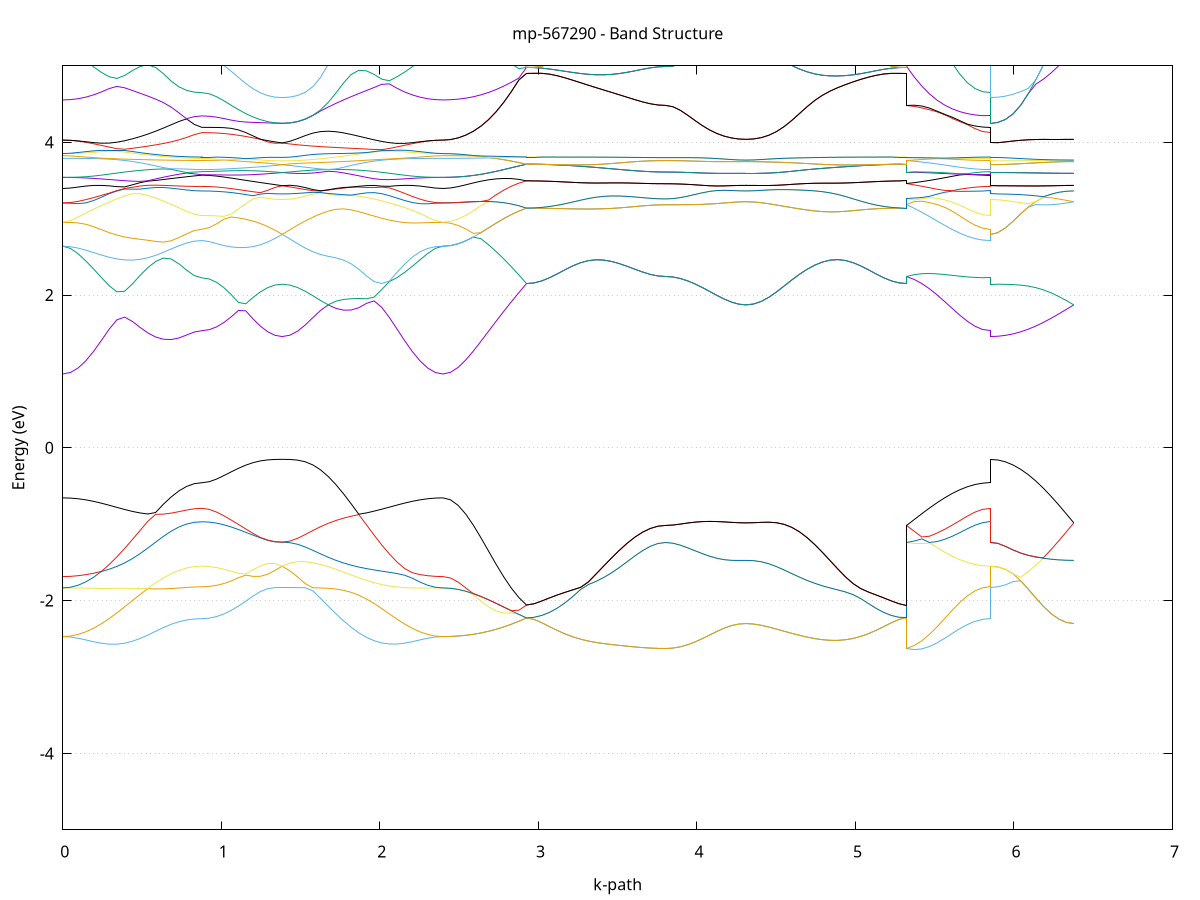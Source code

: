 set title 'mp-567290 - Band Structure'
set xlabel 'k-path'
set ylabel 'Energy (eV)'
set grid y
set yrange [-5:5]
set terminal png size 800,600
set output 'mp-567290_bands_gnuplot.png'
plot '-' using 1:2 with lines notitle, '-' using 1:2 with lines notitle, '-' using 1:2 with lines notitle, '-' using 1:2 with lines notitle, '-' using 1:2 with lines notitle, '-' using 1:2 with lines notitle, '-' using 1:2 with lines notitle, '-' using 1:2 with lines notitle, '-' using 1:2 with lines notitle, '-' using 1:2 with lines notitle, '-' using 1:2 with lines notitle, '-' using 1:2 with lines notitle, '-' using 1:2 with lines notitle, '-' using 1:2 with lines notitle, '-' using 1:2 with lines notitle, '-' using 1:2 with lines notitle, '-' using 1:2 with lines notitle, '-' using 1:2 with lines notitle, '-' using 1:2 with lines notitle, '-' using 1:2 with lines notitle, '-' using 1:2 with lines notitle, '-' using 1:2 with lines notitle, '-' using 1:2 with lines notitle, '-' using 1:2 with lines notitle, '-' using 1:2 with lines notitle, '-' using 1:2 with lines notitle, '-' using 1:2 with lines notitle, '-' using 1:2 with lines notitle, '-' using 1:2 with lines notitle, '-' using 1:2 with lines notitle, '-' using 1:2 with lines notitle, '-' using 1:2 with lines notitle, '-' using 1:2 with lines notitle, '-' using 1:2 with lines notitle, '-' using 1:2 with lines notitle, '-' using 1:2 with lines notitle, '-' using 1:2 with lines notitle, '-' using 1:2 with lines notitle, '-' using 1:2 with lines notitle, '-' using 1:2 with lines notitle, '-' using 1:2 with lines notitle, '-' using 1:2 with lines notitle, '-' using 1:2 with lines notitle, '-' using 1:2 with lines notitle, '-' using 1:2 with lines notitle, '-' using 1:2 with lines notitle, '-' using 1:2 with lines notitle, '-' using 1:2 with lines notitle, '-' using 1:2 with lines notitle, '-' using 1:2 with lines notitle, '-' using 1:2 with lines notitle, '-' using 1:2 with lines notitle, '-' using 1:2 with lines notitle, '-' using 1:2 with lines notitle, '-' using 1:2 with lines notitle, '-' using 1:2 with lines notitle, '-' using 1:2 with lines notitle, '-' using 1:2 with lines notitle, '-' using 1:2 with lines notitle, '-' using 1:2 with lines notitle, '-' using 1:2 with lines notitle, '-' using 1:2 with lines notitle, '-' using 1:2 with lines notitle, '-' using 1:2 with lines notitle
0.000000 -31.230620
0.048764 -31.229820
0.097527 -31.227520
0.146291 -31.223620
0.195054 -31.218220
0.243818 -31.211520
0.292581 -31.203620
0.341345 -31.194720
0.390109 -31.185020
0.438872 -31.174620
0.487636 -31.163820
0.536399 -31.152820
0.585163 -31.142020
0.633927 -31.131720
0.682690 -31.122120
0.731454 -31.113720
0.780217 -31.107120
0.828981 -31.102820
0.877744 -31.101320
0.877744 -31.101320
0.923814 -31.100820
0.969884 -31.099520
1.015953 -31.097320
1.062023 -31.094420
1.108093 -31.090720
1.154162 -31.086520
1.200232 -31.081720
1.246302 -31.076520
1.292371 -31.071120
1.338441 -31.065520
1.384510 -31.059920
1.384510 -31.059920
1.432774 -31.066120
1.481037 -31.073220
1.529301 -31.081120
1.577564 -31.089820
1.625828 -31.099220
1.674091 -31.109320
1.722354 -31.119920
1.770618 -31.130820
1.818881 -31.142020
1.867145 -31.153320
1.915408 -31.164520
1.963672 -31.175320
2.011935 -31.185720
2.060198 -31.195420
2.108462 -31.204120
2.156725 -31.211920
2.204989 -31.218420
2.253252 -31.223720
2.301516 -31.227520
2.349779 -31.229820
2.398042 -31.230620
2.398042 -31.230620
2.445961 -31.229620
2.493880 -31.226620
2.541799 -31.221820
2.589718 -31.215020
2.637637 -31.206620
2.685555 -31.196620
2.733474 -31.185320
2.781393 -31.172820
2.829312 -31.159420
2.877231 -31.145520
2.925149 -31.131220
2.925149 -31.131120
2.973913 -31.130720
3.022677 -31.129320
3.071440 -31.126920
3.120204 -31.123820
3.168967 -31.119920
3.217731 -31.115420
3.266494 -31.110420
3.315258 -31.105020
3.364022 -31.099520
3.412785 -31.093920
3.461549 -31.088520
3.510312 -31.083520
3.559076 -31.078920
3.607840 -31.074920
3.656603 -31.071720
3.705367 -31.069320
3.754130 -31.067920
3.802894 -31.067420
3.802894 -31.067420
3.848964 -31.067220
3.895033 -31.066820
3.941103 -31.066120
3.987172 -31.065220
4.033242 -31.064220
4.079312 -31.063120
4.125381 -31.062020
4.171451 -31.061020
4.217521 -31.060120
4.263590 -31.059520
4.309660 -31.059320
4.309660 -31.059320
4.357923 -31.059620
4.406187 -31.060420
4.454450 -31.061820
4.502714 -31.063920
4.550977 -31.066620
4.599240 -31.070020
4.647504 -31.074020
4.695767 -31.078520
4.744031 -31.083520
4.792294 -31.088820
4.840558 -31.094320
4.888821 -31.099920
4.937084 -31.105420
4.985348 -31.110720
5.033611 -31.115620
5.081875 -31.120120
5.130138 -31.123920
5.178402 -31.127020
5.226665 -31.129320
5.274928 -31.130720
5.323192 -31.131220
5.323192 -31.067420
5.371111 -31.072120
5.419030 -31.076820
5.466948 -31.081420
5.514867 -31.085620
5.562786 -31.089520
5.610705 -31.092920
5.658624 -31.095820
5.706542 -31.098220
5.754461 -31.099920
5.802380 -31.100920
5.850299 -31.101320
5.850299 -31.059920
5.898218 -31.059820
5.946136 -31.059820
5.994055 -31.059820
6.041974 -31.059720
6.089893 -31.059620
6.137812 -31.059620
6.185731 -31.059520
6.233649 -31.059420
6.281568 -31.059420
6.329487 -31.059320
6.377406 -31.059320
e
0.000000 -31.028720
0.048764 -31.028620
0.097527 -31.028220
0.146291 -31.027620
0.195054 -31.026820
0.243818 -31.025920
0.292581 -31.025020
0.341345 -31.024220
0.390109 -31.023520
0.438872 -31.023220
0.487636 -31.023220
0.536399 -31.023620
0.585163 -31.024620
0.633927 -31.026120
0.682690 -31.027920
0.731454 -31.030020
0.780217 -31.032020
0.828981 -31.033520
0.877744 -31.034120
0.877744 -31.034120
0.923814 -31.034220
0.969884 -31.034720
1.015953 -31.035620
1.062023 -31.036820
1.108093 -31.038420
1.154162 -31.040520
1.200232 -31.043120
1.246302 -31.046320
1.292371 -31.050120
1.338441 -31.054620
1.384510 -31.059820
1.384510 -31.059820
1.432774 -31.054120
1.481037 -31.048620
1.529301 -31.043420
1.577564 -31.038820
1.625828 -31.034620
1.674091 -31.031120
1.722354 -31.028320
1.770618 -31.026120
1.818881 -31.024520
1.867145 -31.023620
1.915408 -31.023120
1.963672 -31.023220
2.011935 -31.023620
2.060198 -31.024220
2.108462 -31.025120
2.156725 -31.026020
2.204989 -31.026920
2.253252 -31.027620
2.301516 -31.028220
2.349779 -31.028620
2.398042 -31.028720
2.398042 -31.028720
2.445961 -31.029820
2.493880 -31.032920
2.541799 -31.038120
2.589718 -31.045220
2.637637 -31.054020
2.685555 -31.064420
2.733474 -31.076220
2.781393 -31.089020
2.829312 -31.102620
2.877231 -31.116720
2.925149 -31.131120
2.925149 -31.131120
2.973913 -31.130620
3.022677 -31.129220
3.071440 -31.126920
3.120204 -31.123720
3.168967 -31.119820
3.217731 -31.115320
3.266494 -31.110320
3.315258 -31.105020
3.364022 -31.099420
3.412785 -31.093920
3.461549 -31.088520
3.510312 -31.083420
3.559076 -31.078820
3.607840 -31.074920
3.656603 -31.071720
3.705367 -31.069320
3.754130 -31.067820
3.802894 -31.067320
3.802894 -31.067320
3.848964 -31.067220
3.895033 -31.066820
3.941103 -31.066120
3.987172 -31.065220
4.033242 -31.064220
4.079312 -31.063120
4.125381 -31.061920
4.171451 -31.060920
4.217521 -31.060120
4.263590 -31.059520
4.309660 -31.059320
4.309660 -31.059320
4.357923 -31.059620
4.406187 -31.060420
4.454450 -31.061820
4.502714 -31.063920
4.550977 -31.066620
4.599240 -31.070020
4.647504 -31.073920
4.695767 -31.078520
4.744031 -31.083420
4.792294 -31.088720
4.840558 -31.094220
4.888821 -31.099820
4.937084 -31.105420
4.985348 -31.110720
5.033611 -31.115620
5.081875 -31.120020
5.130138 -31.123920
5.178402 -31.127020
5.226665 -31.129220
5.274928 -31.130620
5.323192 -31.131120
5.323192 -31.067320
5.371111 -31.062620
5.419030 -31.057920
5.466948 -31.053520
5.514867 -31.049320
5.562786 -31.045520
5.610705 -31.042220
5.658624 -31.039320
5.706542 -31.037120
5.754461 -31.035420
5.802380 -31.034420
5.850299 -31.034120
5.850299 -31.059820
5.898218 -31.059820
5.946136 -31.059820
5.994055 -31.059720
6.041974 -31.059720
6.089893 -31.059620
6.137812 -31.059520
6.185731 -31.059520
6.233649 -31.059420
6.281568 -31.059320
6.329487 -31.059320
6.377406 -31.059320
e
0.000000 -16.219420
0.048764 -16.218220
0.097527 -16.214620
0.146291 -16.209220
0.195054 -16.202420
0.243818 -16.195320
0.292581 -16.189120
0.341345 -16.185620
0.390109 -16.186520
0.438872 -16.193520
0.487636 -16.207420
0.536399 -16.227920
0.585163 -16.253120
0.633927 -16.280620
0.682690 -16.307320
0.731454 -16.330720
0.780217 -16.348720
0.828981 -16.360120
0.877744 -16.364020
0.877744 -16.364020
0.923814 -16.362020
0.969884 -16.356220
1.015953 -16.346720
1.062023 -16.333920
1.108093 -16.318320
1.154162 -16.300520
1.200232 -16.281320
1.246302 -16.261420
1.292371 -16.241420
1.338441 -16.221920
1.384510 -16.202620
1.384510 -16.202620
1.432774 -16.222020
1.481037 -16.238720
1.529301 -16.251320
1.577564 -16.258820
1.625828 -16.260720
1.674091 -16.257020
1.722354 -16.248220
1.770618 -16.235520
1.818881 -16.220920
1.867145 -16.206520
1.915408 -16.194520
1.963672 -16.186620
2.011935 -16.183420
2.060198 -16.184520
2.108462 -16.189020
2.156725 -16.195520
2.204989 -16.202620
2.253252 -16.209320
2.301516 -16.214720
2.349779 -16.218220
2.398042 -16.219420
2.398042 -16.219420
2.445961 -16.213720
2.493880 -16.196620
2.541799 -16.168220
2.589718 -16.128720
2.637637 -16.078320
2.685555 -16.017420
2.733474 -15.946420
2.781393 -15.865920
2.829312 -15.776420
2.877231 -15.678820
2.925149 -15.574020
2.925149 -15.574020
2.973913 -15.581120
3.022677 -15.602220
3.071440 -15.636920
3.120204 -15.684520
3.168967 -15.743420
3.217731 -15.811420
3.266494 -15.885920
3.315258 -15.964120
3.364022 -16.043220
3.412785 -16.120520
3.461549 -16.193720
3.510312 -16.261020
3.559076 -16.320520
3.607840 -16.371020
3.656603 -16.411420
3.705367 -16.440820
3.754130 -16.458620
3.802894 -16.464620
3.802894 -16.464620
3.848964 -16.464220
3.895033 -16.463220
3.941103 -16.461620
3.987172 -16.459920
4.033242 -16.458320
4.079312 -16.457220
4.125381 -16.456920
4.171451 -16.457420
4.217521 -16.458620
4.263590 -16.460020
4.309660 -16.460720
4.309660 -16.460720
4.357923 -16.459520
4.406187 -16.454920
4.454450 -16.445520
4.502714 -16.429920
4.550977 -16.407120
4.599240 -16.376220
4.647504 -16.337020
4.695767 -16.289320
4.744031 -16.233620
4.792294 -16.170720
4.840558 -16.101720
4.888821 -16.028520
4.937084 -15.953020
4.985348 -15.877820
5.033611 -15.805720
5.081875 -15.739620
5.130138 -15.682120
5.178402 -15.635620
5.226665 -15.601620
5.274928 -15.581020
5.323192 -15.574020
5.323192 -16.464620
5.371111 -16.479720
5.419030 -16.486720
5.466948 -16.486020
5.514867 -16.478020
5.562786 -16.463820
5.610705 -16.444720
5.658624 -16.422920
5.706542 -16.400920
5.754461 -16.381820
5.802380 -16.368720
5.850299 -16.364020
5.850299 -16.202620
5.898218 -16.209420
5.946136 -16.228820
5.994055 -16.257720
6.041974 -16.292420
6.089893 -16.329220
6.137812 -16.365020
6.185731 -16.397220
6.233649 -16.424120
6.281568 -16.444120
6.329487 -16.456520
6.377406 -16.460720
e
0.000000 -14.979720
0.048764 -14.989120
0.097527 -15.016820
0.146291 -15.060320
0.195054 -15.116320
0.243818 -15.181220
0.292581 -15.252420
0.341345 -15.332320
0.390109 -15.428720
0.438872 -15.534620
0.487636 -15.639020
0.536399 -15.736820
0.585163 -15.825420
0.633927 -15.902920
0.682690 -15.968020
0.731454 -16.019720
0.780217 -16.057220
0.828981 -16.079920
0.877744 -16.087520
0.877744 -16.087520
0.923814 -16.088120
0.969884 -16.090120
1.015953 -16.093520
1.062023 -16.098920
1.108093 -16.106520
1.154162 -16.116820
1.200232 -16.129920
1.246302 -16.145620
1.292371 -16.163620
1.338441 -16.183020
1.384510 -16.202620
1.384510 -16.202620
1.432774 -16.182020
1.481037 -16.159420
1.529301 -16.133220
1.577564 -16.101120
1.625828 -16.061620
1.674091 -16.013220
1.722354 -15.954920
1.770618 -15.886220
1.818881 -15.807220
1.867145 -15.718220
1.915408 -15.620220
1.963672 -15.514520
2.011935 -15.403220
2.060198 -15.288920
2.108462 -15.229220
2.156725 -15.168720
2.204989 -15.109920
2.253252 -15.057420
2.301516 -15.015720
2.349779 -14.988920
2.398042 -14.979720
2.398042 -14.979720
2.445961 -14.978320
2.493880 -14.974420
2.541799 -14.967920
2.589718 -14.958920
2.637637 -14.947720
2.685555 -14.996520
2.733474 -15.112320
2.781393 -15.230420
2.829312 -15.348220
2.877231 -15.463420
2.925149 -15.574020
2.925149 -15.574020
2.973913 -15.581120
3.022677 -15.602120
3.071440 -15.636920
3.120204 -15.684420
3.168967 -15.743320
3.217731 -15.811420
3.266494 -15.885920
3.315258 -15.964120
3.364022 -16.043220
3.412785 -16.120520
3.461549 -16.193720
3.510312 -16.261020
3.559076 -16.320520
3.607840 -16.371020
3.656603 -16.411420
3.705367 -16.440720
3.754130 -16.458620
3.802894 -16.464620
3.802894 -16.464620
3.848964 -16.464220
3.895033 -16.463220
3.941103 -16.461620
3.987172 -16.459920
4.033242 -16.458320
4.079312 -16.457220
4.125381 -16.456920
4.171451 -16.457420
4.217521 -16.458620
4.263590 -16.460020
4.309660 -16.460720
4.309660 -16.460720
4.357923 -16.459520
4.406187 -16.454920
4.454450 -16.445520
4.502714 -16.429920
4.550977 -16.407120
4.599240 -16.376220
4.647504 -16.337020
4.695767 -16.289320
4.744031 -16.233620
4.792294 -16.170620
4.840558 -16.101720
4.888821 -16.028520
4.937084 -15.953020
4.985348 -15.877820
5.033611 -15.805720
5.081875 -15.739620
5.130138 -15.682120
5.178402 -15.635620
5.226665 -15.601620
5.274928 -15.580920
5.323192 -15.574020
5.323192 -16.464620
5.371111 -16.441720
5.419030 -16.411420
5.466948 -16.374520
5.514867 -16.332320
5.562786 -16.286420
5.610705 -16.238920
5.658624 -16.192720
5.706542 -16.150920
5.754461 -16.117220
5.802380 -16.095220
5.850299 -16.087520
5.850299 -16.202620
5.898218 -16.209420
5.946136 -16.228820
5.994055 -16.257720
6.041974 -16.292420
6.089893 -16.329220
6.137812 -16.365020
6.185731 -16.397220
6.233649 -16.424120
6.281568 -16.444120
6.329487 -16.456520
6.377406 -16.460720
e
0.000000 -14.979620
0.048764 -14.981720
0.097527 -14.987920
0.146291 -14.997820
0.195054 -15.011020
0.243818 -15.047520
0.292581 -15.155920
0.341345 -15.256920
0.390109 -15.334420
0.438872 -15.388220
0.487636 -15.424120
0.536399 -15.444120
0.585163 -15.450120
0.633927 -15.445220
0.682690 -15.432720
0.731454 -15.416520
0.780217 -15.400720
0.828981 -15.389020
0.877744 -15.384720
0.877744 -15.384720
0.923814 -15.383920
0.969884 -15.382120
1.015953 -15.380820
1.062023 -15.384120
1.108093 -15.396920
1.154162 -15.419720
1.200232 -15.447320
1.246302 -15.474120
1.292371 -15.496020
1.338441 -15.510220
1.384510 -15.515120
1.384510 -15.515120
1.432774 -15.509720
1.481037 -15.494020
1.529301 -15.469320
1.577564 -15.437520
1.625828 -15.400520
1.674091 -15.360020
1.722354 -15.384020
1.770618 -15.404220
1.818881 -15.415520
1.867145 -15.415520
1.915408 -15.402720
1.963672 -15.376220
2.011935 -15.336820
2.060198 -15.286620
2.108462 -15.176220
2.156725 -15.076120
2.204989 -15.020820
2.253252 -14.999620
2.301516 -14.988120
2.349779 -14.981720
2.398042 -14.979620
2.398042 -14.979620
2.445961 -14.978320
2.493880 -14.974320
2.541799 -14.967820
2.589718 -14.958920
2.637637 -14.947620
2.685555 -14.934420
2.733474 -14.919320
2.781393 -14.902720
2.829312 -14.884920
2.877231 -14.866320
2.925149 -14.847320
2.925149 -14.847320
2.973913 -14.849320
3.022677 -14.855020
3.071440 -14.862920
3.120204 -14.871420
3.168967 -14.879620
3.217731 -14.892420
3.266494 -14.906420
3.315258 -14.921420
3.364022 -14.936720
3.412785 -14.951920
3.461549 -14.966520
3.510312 -14.980220
3.559076 -14.992520
3.607840 -15.003020
3.656603 -15.011620
3.705367 -15.017820
3.754130 -15.021720
3.802894 -15.022920
3.802894 -15.022920
3.848964 -15.030420
3.895033 -15.050820
3.941103 -15.079820
3.987172 -15.113720
4.033242 -15.149220
4.079312 -15.183720
4.125381 -15.214920
4.171451 -15.240920
4.217521 -15.260220
4.263590 -15.272020
4.309660 -15.275920
4.309660 -15.275920
4.357923 -15.271820
4.406187 -15.260020
4.454450 -15.241620
4.502714 -15.217720
4.550977 -15.189820
4.599240 -15.159120
4.647504 -15.126720
4.695767 -15.093720
4.744031 -15.061020
4.792294 -15.029320
4.840558 -14.999320
4.888821 -14.971420
4.937084 -14.946120
4.985348 -14.923620
5.033611 -14.904020
5.081875 -14.887520
5.130138 -14.874020
5.178402 -14.863320
5.226665 -14.855020
5.274928 -14.849320
5.323192 -14.847320
5.323192 -15.022920
5.371111 -15.051820
5.419030 -15.079820
5.466948 -15.106420
5.514867 -15.131220
5.562786 -15.153620
5.610705 -15.190920
5.658624 -15.251720
5.706542 -15.305420
5.754461 -15.347820
5.802380 -15.375220
5.850299 -15.384720
5.850299 -15.515120
5.898218 -15.512820
5.946136 -15.505720
5.994055 -15.494220
6.041974 -15.478320
6.089893 -15.458320
6.137812 -15.434520
6.185731 -15.407420
6.233649 -15.377420
6.281568 -15.345120
6.329487 -15.311020
6.377406 -15.275920
e
0.000000 -14.711120
0.048764 -14.728620
0.097527 -14.777720
0.146291 -14.851520
0.195054 -14.943620
0.243818 -15.027120
0.292581 -15.045320
0.341345 -15.065120
0.390109 -15.085820
0.438872 -15.106720
0.487636 -15.127220
0.536399 -15.146820
0.585163 -15.164920
0.633927 -15.181020
0.682690 -15.194720
0.731454 -15.205820
0.780217 -15.213920
0.828981 -15.218820
0.877744 -15.220520
0.877744 -15.220520
0.923814 -15.224620
0.969884 -15.236020
1.015953 -15.251720
1.062023 -15.266120
1.108093 -15.271920
1.154162 -15.265920
1.200232 -15.250820
1.246302 -15.229420
1.292371 -15.203720
1.338441 -15.174620
1.384510 -15.143020
1.384510 -15.143020
1.432774 -15.178420
1.481037 -15.215320
1.529301 -15.252820
1.577564 -15.289720
1.625828 -15.324920
1.674091 -15.356920
1.722354 -15.317720
1.770618 -15.275020
1.818881 -15.233020
1.867145 -15.192720
1.915408 -15.154820
1.963672 -15.119620
2.011935 -15.087520
2.060198 -15.058320
2.108462 -15.030820
2.156725 -14.997720
2.204989 -14.931320
2.253252 -14.847320
2.301516 -14.776220
2.349779 -14.728320
2.398042 -14.711120
2.398042 -14.711120
2.445961 -14.712520
2.493880 -14.716620
2.541799 -14.723520
2.589718 -14.786420
2.637637 -14.886520
2.685555 -14.934420
2.733474 -14.919320
2.781393 -14.902720
2.829312 -14.884920
2.877231 -14.866320
2.925149 -14.847320
2.925149 -14.847320
2.973913 -14.849320
3.022677 -14.855020
3.071440 -14.862920
3.120204 -14.871420
3.168967 -14.879520
3.217731 -14.892320
3.266494 -14.906420
3.315258 -14.921320
3.364022 -14.936620
3.412785 -14.951820
3.461549 -14.966520
3.510312 -14.980120
3.559076 -14.992420
3.607840 -15.003020
3.656603 -15.011520
3.705367 -15.017820
3.754130 -15.021620
3.802894 -15.022920
3.802894 -15.022920
3.848964 -15.030420
3.895033 -15.050820
3.941103 -15.079820
3.987172 -15.113720
4.033242 -15.149220
4.079312 -15.183720
4.125381 -15.214920
4.171451 -15.240920
4.217521 -15.260220
4.263590 -15.272020
4.309660 -15.275920
4.309660 -15.275920
4.357923 -15.271820
4.406187 -15.260020
4.454450 -15.241520
4.502714 -15.217720
4.550977 -15.189820
4.599240 -15.159120
4.647504 -15.126720
4.695767 -15.093720
4.744031 -15.061020
4.792294 -15.029320
4.840558 -14.999320
4.888821 -14.971420
4.937084 -14.946120
4.985348 -14.923520
5.033611 -14.904020
5.081875 -14.887520
5.130138 -14.874020
5.178402 -14.863320
5.226665 -14.854920
5.274928 -14.849320
5.323192 -14.847320
5.323192 -15.022920
5.371111 -14.993820
5.419030 -14.965120
5.466948 -15.001120
5.514867 -15.062420
5.562786 -15.126720
5.610705 -15.173320
5.658624 -15.189920
5.706542 -15.203120
5.754461 -15.212720
5.802380 -15.218520
5.850299 -15.220520
5.850299 -15.143020
5.898218 -15.134220
5.946136 -15.109120
5.994055 -15.071220
6.041974 -15.059720
6.089893 -15.082420
6.137812 -15.108920
6.185731 -15.138720
6.233649 -15.171020
6.281568 -15.205120
6.329487 -15.240420
6.377406 -15.275920
e
0.000000 -14.711020
0.048764 -14.711720
0.097527 -14.713520
0.146291 -14.716620
0.195054 -14.721020
0.243818 -14.726520
0.292581 -14.733220
0.341345 -14.740920
0.390109 -14.749320
0.438872 -14.758220
0.487636 -14.767420
0.536399 -14.776420
0.585163 -14.806220
0.633927 -14.841220
0.682690 -14.874920
0.731454 -14.905620
0.780217 -14.930820
0.828981 -14.947620
0.877744 -14.953520
0.877744 -14.953520
0.923814 -14.955320
0.969884 -14.960820
1.015953 -14.969920
1.062023 -14.982320
1.108093 -14.997820
1.154162 -15.015820
1.200232 -15.036020
1.246302 -15.058220
1.292371 -15.083220
1.338441 -15.111520
1.384510 -15.142920
1.384510 -15.142920
1.432774 -15.107620
1.481037 -15.070520
1.529301 -15.032220
1.577564 -14.993120
1.625828 -14.953620
1.674091 -14.922420
1.722354 -14.897620
1.770618 -14.872820
1.818881 -14.848820
1.867145 -14.825920
1.915408 -14.804720
1.963672 -14.785520
2.011935 -14.768420
2.060198 -14.753620
2.108462 -14.741120
2.156725 -14.730920
2.204989 -14.723020
2.253252 -14.717320
2.301516 -14.713620
2.349779 -14.711720
2.398042 -14.711020
2.398042 -14.711020
2.445961 -14.712420
2.493880 -14.716620
2.541799 -14.723520
2.589718 -14.732920
2.637637 -14.744720
2.685555 -14.758520
2.733474 -14.774120
2.781393 -14.791220
2.829312 -14.809320
2.877231 -14.828120
2.925149 -14.847220
2.925149 -14.847220
2.973913 -14.848620
3.022677 -14.852720
3.071440 -14.859420
3.120204 -14.868520
3.168967 -14.878920
3.217731 -14.884520
3.266494 -14.887820
3.315258 -14.888720
3.364022 -14.887520
3.412785 -14.884820
3.461549 -14.881020
3.510312 -14.876620
3.559076 -14.872020
3.607840 -14.867720
3.656603 -14.864020
3.705367 -14.861120
3.754130 -14.859420
3.802894 -14.858820
3.802894 -14.858820
3.848964 -14.855220
3.895033 -14.846420
3.941103 -14.835420
3.987172 -14.824420
4.033242 -14.814520
4.079312 -14.806020
4.125381 -14.799120
4.171451 -14.793720
4.217521 -14.789920
4.263590 -14.787720
4.309660 -14.786920
4.309660 -14.786920
4.357923 -14.787720
4.406187 -14.790220
4.454450 -14.794120
4.502714 -14.799520
4.550977 -14.806320
4.599240 -14.814220
4.647504 -14.822920
4.695767 -14.832220
4.744031 -14.841720
4.792294 -14.850920
4.840558 -14.859320
4.888821 -14.866320
4.937084 -14.871420
4.985348 -14.874120
5.033611 -14.874020
5.081875 -14.870920
5.130138 -14.865320
5.178402 -14.858620
5.226665 -14.852520
5.274928 -14.848620
5.323192 -14.847220
5.323192 -14.858820
5.371111 -14.897320
5.419030 -14.945420
5.466948 -14.937320
5.514867 -14.911120
5.562786 -14.887020
5.610705 -14.865520
5.658624 -14.880220
5.706542 -14.907620
5.754461 -14.931420
5.802380 -14.947720
5.850299 -14.953520
5.850299 -15.142920
5.898218 -15.134120
5.946136 -15.109120
5.994055 -15.071220
6.041974 -15.024920
6.089893 -14.974820
6.137812 -14.925120
6.185731 -14.879420
6.233649 -14.840720
6.281568 -14.811420
6.329487 -14.793120
6.377406 -14.786920
e
0.000000 -14.578520
0.048764 -14.578220
0.097527 -14.579720
0.146291 -14.585220
0.195054 -14.595420
0.243818 -14.610120
0.292581 -14.628920
0.341345 -14.651520
0.390109 -14.677420
0.438872 -14.706420
0.487636 -14.738020
0.536399 -14.771520
0.585163 -14.785020
0.633927 -14.792920
0.682690 -14.799820
0.731454 -14.805420
0.780217 -14.809520
0.828981 -14.812120
0.877744 -14.813020
0.877744 -14.813020
0.923814 -14.817320
0.969884 -14.829920
1.015953 -14.849620
1.062023 -14.874520
1.108093 -14.902520
1.154162 -14.931420
1.200232 -14.959120
1.246302 -14.983520
1.292371 -15.002220
1.338441 -15.013520
1.384510 -15.017220
1.384510 -15.017220
1.432774 -15.013520
1.481037 -15.003320
1.529301 -14.987920
1.577564 -14.968520
1.625828 -14.946320
1.674091 -14.914320
1.722354 -14.875420
1.770618 -14.837420
1.818881 -14.800720
1.867145 -14.765720
1.915408 -14.732720
1.963672 -14.702020
2.011935 -14.674020
2.060198 -14.648920
2.108462 -14.627220
2.156725 -14.609020
2.204989 -14.594820
2.253252 -14.584920
2.301516 -14.579620
2.349779 -14.578220
2.398042 -14.578520
2.398042 -14.578520
2.445961 -14.592920
2.493880 -14.634820
2.541799 -14.700820
2.589718 -14.732920
2.637637 -14.744720
2.685555 -14.758520
2.733474 -14.774120
2.781393 -14.791120
2.829312 -14.809320
2.877231 -14.828120
2.925149 -14.847220
2.925149 -14.847220
2.973913 -14.848620
3.022677 -14.852720
3.071440 -14.859420
3.120204 -14.868420
3.168967 -14.878920
3.217731 -14.884520
3.266494 -14.887820
3.315258 -14.888720
3.364022 -14.887520
3.412785 -14.884820
3.461549 -14.881020
3.510312 -14.876520
3.559076 -14.872020
3.607840 -14.867720
3.656603 -14.864020
3.705367 -14.861120
3.754130 -14.859320
3.802894 -14.858720
3.802894 -14.858720
3.848964 -14.855220
3.895033 -14.846420
3.941103 -14.835420
3.987172 -14.824420
4.033242 -14.814420
4.079312 -14.805920
4.125381 -14.799020
4.171451 -14.793720
4.217521 -14.789920
4.263590 -14.787720
4.309660 -14.786920
4.309660 -14.786920
4.357923 -14.787720
4.406187 -14.790120
4.454450 -14.794120
4.502714 -14.799520
4.550977 -14.806320
4.599240 -14.814220
4.647504 -14.822920
4.695767 -14.832220
4.744031 -14.841720
4.792294 -14.850920
4.840558 -14.859320
4.888821 -14.866320
4.937084 -14.871420
4.985348 -14.874120
5.033611 -14.874020
5.081875 -14.870920
5.130138 -14.865320
5.178402 -14.858520
5.226665 -14.852520
5.274928 -14.848620
5.323192 -14.847220
5.323192 -14.858720
5.371111 -14.830920
5.419030 -14.814520
5.466948 -14.809620
5.514867 -14.815520
5.562786 -14.830820
5.610705 -14.853420
5.658624 -14.847220
5.706542 -14.832520
5.754461 -14.821720
5.802380 -14.815220
5.850299 -14.813020
5.850299 -15.017220
5.898218 -15.019920
5.946136 -15.028120
5.994055 -15.041520
6.041974 -15.024920
6.089893 -14.974820
6.137812 -14.925120
6.185731 -14.879420
6.233649 -14.840720
6.281568 -14.811420
6.329487 -14.793120
6.377406 -14.786920
e
0.000000 -12.027820
0.048764 -12.011920
0.097527 -11.965820
0.146291 -11.893820
0.195054 -11.801720
0.243818 -11.695620
0.292581 -11.581420
0.341345 -11.464020
0.390109 -11.347420
0.438872 -11.234820
0.487636 -11.128820
0.536399 -11.031220
0.585163 -10.943220
0.633927 -10.865720
0.682690 -10.799420
0.731454 -10.744720
0.780217 -10.702420
0.828981 -10.673820
0.877744 -10.663020
0.877744 -10.663020
0.923814 -10.658220
0.969884 -10.644020
1.015953 -10.621820
1.062023 -10.593320
1.108093 -10.560920
1.154162 -10.527220
1.200232 -10.494420
1.246302 -10.464820
1.292371 -10.440220
1.338441 -10.422120
1.384510 -10.411520
1.384510 -10.411520
1.432774 -10.424220
1.481037 -10.448420
1.529301 -10.484220
1.577564 -10.531020
1.625828 -10.588420
1.674091 -10.655820
1.722354 -10.732520
1.770618 -10.818020
1.818881 -10.911520
1.867145 -11.012420
1.915408 -11.120020
1.963672 -11.233020
2.011935 -11.350020
2.060198 -11.468920
2.108462 -11.587020
2.156725 -11.700720
2.204989 -11.805620
2.253252 -11.896320
2.301516 -11.967020
2.349779 -12.012220
2.398042 -12.027820
2.398042 -12.027820
2.445961 -12.016220
2.493880 -11.983020
2.541799 -11.931920
2.589718 -11.868420
2.637637 -11.798020
2.685555 -11.726420
2.733474 -11.658320
2.781393 -11.597420
2.829312 -11.546320
2.877231 -11.506720
2.925149 -11.479120
2.925149 -11.479120
2.973913 -11.469420
3.022677 -11.440920
3.071440 -11.395420
3.120204 -11.336120
3.168967 -11.266320
3.217731 -11.189820
3.266494 -11.110020
3.315258 -11.030320
3.364022 -10.953320
3.412785 -10.881220
3.461549 -10.815820
3.510312 -10.758120
3.559076 -10.708920
3.607840 -10.668620
3.656603 -10.637420
3.705367 -10.615120
3.754130 -10.601820
3.802894 -10.597420
3.802894 -10.597420
3.848964 -10.593120
3.895033 -10.580820
3.941103 -10.561520
3.987172 -10.537020
4.033242 -10.509420
4.079312 -10.481120
4.125381 -10.454420
4.171451 -10.431220
4.217521 -10.413420
4.263590 -10.402120
4.309660 -10.398220
4.309660 -10.398220
4.357923 -10.402620
4.406187 -10.415720
4.454450 -10.437420
4.502714 -10.467520
4.550977 -10.505320
4.599240 -10.550620
4.647504 -10.602720
4.695767 -10.661420
4.744031 -10.726020
4.792294 -10.796120
4.840558 -10.871020
4.888821 -10.949620
4.937084 -11.030820
4.985348 -11.112820
5.033611 -11.193320
5.081875 -11.269620
5.130138 -11.338620
5.178402 -11.397020
5.226665 -11.441620
5.274928 -11.469620
5.323192 -11.479120
5.323192 -10.597420
5.371111 -10.603420
5.419030 -10.610920
5.466948 -10.619420
5.514867 -10.628120
5.562786 -10.636620
5.610705 -10.644420
5.658624 -10.651020
5.706542 -10.656220
5.754461 -10.660020
5.802380 -10.662320
5.850299 -10.663020
5.850299 -10.411520
5.898218 -10.411320
5.946136 -10.410520
5.994055 -10.409320
6.041974 -10.407820
6.089893 -10.406020
6.137812 -10.404120
6.185731 -10.402320
6.233649 -10.400620
6.281568 -10.399320
6.329487 -10.398520
6.377406 -10.398220
e
0.000000 -11.551420
0.048764 -11.540320
0.097527 -11.507720
0.146291 -11.456020
0.195054 -11.388720
0.243818 -11.310020
0.292581 -11.224120
0.341345 -11.135120
0.390109 -11.046720
0.438872 -10.962220
0.487636 -10.884120
0.536399 -10.814320
0.585163 -10.754420
0.633927 -10.705320
0.682690 -10.667520
0.731454 -10.640920
0.780217 -10.625320
0.828981 -10.619120
0.877744 -10.618320
0.877744 -10.618320
0.923814 -10.613520
0.969884 -10.599420
1.015953 -10.577620
1.062023 -10.549920
1.108093 -10.519220
1.154162 -10.488020
1.200232 -10.459220
1.246302 -10.435320
1.292371 -10.418420
1.338441 -10.410120
1.384510 -10.411520
1.384510 -10.411520
1.432774 -10.409220
1.481037 -10.416320
1.529301 -10.432820
1.577564 -10.458620
1.625828 -10.493420
1.674091 -10.537020
1.722354 -10.589020
1.770618 -10.649120
1.818881 -10.716720
1.867145 -10.791320
1.915408 -10.872020
1.963672 -10.957920
2.011935 -11.047320
2.060198 -11.138220
2.108462 -11.228020
2.156725 -11.313720
2.204989 -11.391620
2.253252 -11.457820
2.301516 -11.508520
2.349779 -11.540520
2.398042 -11.551420
2.398042 -11.551420
2.445961 -11.548920
2.493880 -11.541620
2.541799 -11.530320
2.589718 -11.515820
2.637637 -11.499720
2.685555 -11.483720
2.733474 -11.469820
2.781393 -11.460320
2.829312 -11.457320
2.877231 -11.463120
2.925149 -11.479120
2.925149 -11.479120
2.973913 -11.469320
3.022677 -11.440820
3.071440 -11.395420
3.120204 -11.336020
3.168967 -11.266320
3.217731 -11.189720
3.266494 -11.110020
3.315258 -11.030220
3.364022 -10.953220
3.412785 -10.881220
3.461549 -10.815720
3.510312 -10.758020
3.559076 -10.708920
3.607840 -10.668620
3.656603 -10.637420
3.705367 -10.615120
3.754130 -10.601820
3.802894 -10.597420
3.802894 -10.597420
3.848964 -10.593120
3.895033 -10.580820
3.941103 -10.561520
3.987172 -10.536920
4.033242 -10.509420
4.079312 -10.481120
4.125381 -10.454320
4.171451 -10.431220
4.217521 -10.413420
4.263590 -10.402020
4.309660 -10.398120
4.309660 -10.398120
4.357923 -10.402520
4.406187 -10.415720
4.454450 -10.437420
4.502714 -10.467420
4.550977 -10.505320
4.599240 -10.550520
4.647504 -10.602720
4.695767 -10.661320
4.744031 -10.725920
4.792294 -10.796020
4.840558 -10.870920
4.888821 -10.949620
4.937084 -11.030820
4.985348 -11.112820
5.033611 -11.193320
5.081875 -11.269620
5.130138 -11.338620
5.178402 -11.397020
5.226665 -11.441520
5.274928 -11.469520
5.323192 -11.479120
5.323192 -10.597420
5.371111 -10.593320
5.419030 -10.591520
5.466948 -10.591720
5.514867 -10.593920
5.562786 -10.597620
5.610705 -10.602120
5.658624 -10.607020
5.706542 -10.611520
5.754461 -10.615120
5.802380 -10.617520
5.850299 -10.618320
5.850299 -10.411520
5.898218 -10.411220
5.946136 -10.410520
5.994055 -10.409320
6.041974 -10.407720
6.089893 -10.406020
6.137812 -10.404020
6.185731 -10.402220
6.233649 -10.400620
6.281568 -10.399320
6.329487 -10.398420
6.377406 -10.398120
e
0.000000 -2.470920
0.048764 -2.476720
0.097527 -2.492820
0.146291 -2.515120
0.195054 -2.538620
0.243818 -2.558220
0.292581 -2.569720
0.341345 -2.570020
0.390109 -2.557620
0.438872 -2.532420
0.487636 -2.495920
0.536399 -2.450920
0.585163 -2.401720
0.633927 -2.353420
0.682690 -2.310720
0.731454 -2.277120
0.780217 -2.254020
0.828981 -2.240820
0.877744 -2.236620
0.877744 -2.236620
0.923814 -2.229620
0.969884 -2.208820
1.015953 -2.174720
1.062023 -2.128320
1.108093 -2.071520
1.154162 -2.007120
1.200232 -1.940320
1.246302 -1.881220
1.292371 -1.844120
1.338441 -1.830420
1.384510 -1.828020
1.384510 -1.828020
1.432774 -1.829020
1.481037 -1.830220
1.529301 -1.831220
1.577564 -1.872320
1.625828 -1.971820
1.674091 -2.072720
1.722354 -2.171420
1.770618 -2.264420
1.818881 -2.348620
1.867145 -2.421320
1.915408 -2.480520
1.963672 -2.524820
2.011935 -2.553920
2.060198 -2.567920
2.108462 -2.568220
2.156725 -2.556920
2.204989 -2.537520
2.253252 -2.514420
2.301516 -2.492420
2.349779 -2.476620
2.398042 -2.470920
2.398042 -2.470920
2.445961 -2.469120
2.493880 -2.463620
2.541799 -2.454320
2.589718 -2.441020
2.637637 -2.423620
2.685555 -2.401720
2.733474 -2.375320
2.781393 -2.344420
2.829312 -2.309120
2.877231 -2.269720
2.925149 -2.226620
2.925149 -2.226620
2.973913 -2.246720
3.022677 -2.291020
3.071440 -2.341920
3.120204 -2.391720
3.168967 -2.436520
3.217731 -2.474620
3.266494 -2.505420
3.315258 -2.529420
3.364022 -2.547920
3.412785 -2.562520
3.461549 -2.574920
3.510312 -2.586120
3.559076 -2.596620
3.607840 -2.606320
3.656603 -2.614820
3.705367 -2.621320
3.754130 -2.625520
3.802894 -2.627020
3.802894 -2.627020
3.848964 -2.621420
3.895033 -2.604920
3.941103 -2.578020
3.987172 -2.542020
4.033242 -2.498920
4.079312 -2.451620
4.125381 -2.404020
4.171451 -2.361020
4.217521 -2.327520
4.263590 -2.306920
4.309660 -2.300220
4.309660 -2.300220
4.357923 -2.306620
4.406187 -2.323220
4.454450 -2.346520
4.502714 -2.373320
4.550977 -2.401320
4.599240 -2.428920
4.647504 -2.454720
4.695767 -2.477920
4.744031 -2.497320
4.792294 -2.511720
4.840558 -2.519920
4.888821 -2.520620
4.937084 -2.512720
4.985348 -2.495320
5.033611 -2.468520
5.081875 -2.432620
5.130138 -2.389020
5.178402 -2.340120
5.226665 -2.289920
5.274928 -2.246320
5.323192 -2.226620
5.323192 -2.627020
5.371111 -2.641420
5.419030 -2.631920
5.466948 -2.601020
5.514867 -2.553020
5.562786 -2.493620
5.610705 -2.429320
5.658624 -2.367120
5.706542 -2.312920
5.754461 -2.271320
5.802380 -2.245420
5.850299 -2.236620
5.850299 -1.828020
5.898218 -1.819420
5.946136 -1.793720
5.994055 -1.751320
6.041974 -1.739420
6.089893 -1.849620
6.137812 -1.965920
6.185731 -2.075620
6.233649 -2.169420
6.281568 -2.240720
6.329487 -2.285120
6.377406 -2.300220
e
0.000000 -2.470920
0.048764 -2.463720
0.097527 -2.442520
0.146291 -2.407820
0.195054 -2.360720
0.243818 -2.302520
0.292581 -2.235120
0.341345 -2.160520
0.390109 -2.081120
0.438872 -1.999620
0.487636 -1.918620
0.536399 -1.844820
0.585163 -1.846520
0.633927 -1.845920
0.682690 -1.842220
0.731454 -1.835520
0.780217 -1.827620
0.828981 -1.821420
0.877744 -1.819020
0.877744 -1.819020
0.923814 -1.814320
0.969884 -1.800220
1.015953 -1.776520
1.062023 -1.743020
1.108093 -1.700420
1.154162 -1.666520
1.200232 -1.682520
1.246302 -1.682020
1.292371 -1.654420
1.338441 -1.603520
1.384510 -1.549520
1.384510 -1.549520
1.432774 -1.611820
1.481037 -1.689520
1.529301 -1.777320
1.577564 -1.832220
1.625828 -1.834320
1.674091 -1.838920
1.722354 -1.848320
1.770618 -1.865020
1.818881 -1.891420
1.867145 -1.929120
1.915408 -1.978420
1.963672 -2.037920
2.011935 -2.104520
2.060198 -2.174220
2.108462 -2.243020
2.156725 -2.307120
2.204989 -2.363320
2.253252 -2.409220
2.301516 -2.443120
2.349779 -2.463920
2.398042 -2.470920
2.398042 -2.470920
2.445961 -2.469120
2.493880 -2.463620
2.541799 -2.454320
2.589718 -2.441020
2.637637 -2.423620
2.685555 -2.401720
2.733474 -2.375320
2.781393 -2.344420
2.829312 -2.309120
2.877231 -2.269720
2.925149 -2.226620
2.925149 -2.226620
2.973913 -2.246620
3.022677 -2.290920
3.071440 -2.341920
3.120204 -2.391620
3.168967 -2.436520
3.217731 -2.474620
3.266494 -2.505420
3.315258 -2.529420
3.364022 -2.547820
3.412785 -2.562520
3.461549 -2.574820
3.510312 -2.586020
3.559076 -2.596620
3.607840 -2.606320
3.656603 -2.614720
3.705367 -2.621320
3.754130 -2.625520
3.802894 -2.627020
3.802894 -2.627020
3.848964 -2.621420
3.895033 -2.604820
3.941103 -2.578020
3.987172 -2.542020
4.033242 -2.498920
4.079312 -2.451620
4.125381 -2.404020
4.171451 -2.361020
4.217521 -2.327420
4.263590 -2.306820
4.309660 -2.300220
4.309660 -2.300220
4.357923 -2.306520
4.406187 -2.323220
4.454450 -2.346520
4.502714 -2.373320
4.550977 -2.401320
4.599240 -2.428820
4.647504 -2.454720
4.695767 -2.477920
4.744031 -2.497220
4.792294 -2.511720
4.840558 -2.519920
4.888821 -2.520620
4.937084 -2.512620
4.985348 -2.495320
5.033611 -2.468420
5.081875 -2.432520
5.130138 -2.389020
5.178402 -2.340120
5.226665 -2.289920
5.274928 -2.246320
5.323192 -2.226620
5.323192 -2.627020
5.371111 -2.587820
5.419030 -2.525120
5.466948 -2.441720
5.514867 -2.342620
5.562786 -2.234420
5.610705 -2.125120
5.658624 -2.023420
5.706542 -1.937120
5.754461 -1.872320
5.802380 -1.832420
5.850299 -1.819020
5.850299 -1.549520
5.898218 -1.559020
5.946136 -1.590220
5.994055 -1.649820
6.041974 -1.739420
6.089893 -1.849620
6.137812 -1.965820
6.185731 -2.075520
6.233649 -2.169320
6.281568 -2.240620
6.329487 -2.285120
6.377406 -2.300220
e
0.000000 -1.833920
0.048764 -1.834320
0.097527 -1.835420
0.146291 -1.836720
0.195054 -1.837820
0.243818 -1.838320
0.292581 -1.838320
0.341345 -1.838120
0.390109 -1.838520
0.438872 -1.839920
0.487636 -1.842220
0.536399 -1.840820
0.585163 -1.768720
0.633927 -1.704320
0.682690 -1.649520
0.731454 -1.605720
0.780217 -1.573820
0.828981 -1.554520
0.877744 -1.548020
0.877744 -1.548020
0.923814 -1.553120
0.969884 -1.567620
1.015953 -1.589420
1.062023 -1.615520
1.108093 -1.642520
1.154162 -1.650320
1.200232 -1.596620
1.246302 -1.547020
1.292371 -1.514520
1.338441 -1.514420
1.384510 -1.549520
1.384510 -1.549520
1.432774 -1.508120
1.481037 -1.489920
1.529301 -1.490920
1.577564 -1.504520
1.625828 -1.526720
1.674091 -1.555520
1.722354 -1.589020
1.770618 -1.625620
1.818881 -1.663220
1.867145 -1.700020
1.915408 -1.734320
1.963672 -1.764520
2.011935 -1.789620
2.060198 -1.808820
2.108462 -1.822220
2.156725 -1.830520
2.204989 -1.834520
2.253252 -1.835620
2.301516 -1.835120
2.349779 -1.834320
2.398042 -1.833920
2.398042 -1.833920
2.445961 -1.838820
2.493880 -1.853420
2.541799 -1.876820
2.589718 -1.922120
2.637637 -2.008020
2.685555 -2.081820
2.733474 -2.135220
2.781393 -2.162420
2.829312 -2.159620
2.877231 -2.180720
2.925149 -2.226620
2.925149 -2.226620
2.973913 -2.218320
3.022677 -2.193420
3.071440 -2.152620
3.120204 -2.096820
3.168967 -2.027420
3.217731 -1.945920
3.266494 -1.854420
3.315258 -1.790120
3.364022 -1.747820
3.412785 -1.696920
3.461549 -1.636420
3.510312 -1.567220
3.559076 -1.492220
3.607840 -1.416520
3.656603 -1.346720
3.705367 -1.289820
3.754130 -1.252420
3.802894 -1.239420
3.802894 -1.239420
3.848964 -1.248920
3.895033 -1.274120
3.941103 -1.308520
3.987172 -1.346520
4.033242 -1.384120
4.079312 -1.418020
4.125381 -1.445320
4.171451 -1.463920
4.217521 -1.473120
4.263590 -1.474620
4.309660 -1.473620
4.309660 -1.473620
4.357923 -1.477220
4.406187 -1.491420
4.454450 -1.518120
4.502714 -1.555520
4.550977 -1.599720
4.599240 -1.646720
4.647504 -1.693120
4.695767 -1.736020
4.744031 -1.774020
4.792294 -1.806620
4.840558 -1.834620
4.888821 -1.860120
4.937084 -1.886820
4.985348 -1.922020
5.033611 -1.973920
5.081875 -2.038420
5.130138 -2.101420
5.178402 -2.154620
5.226665 -2.194220
5.274928 -2.218520
5.323192 -2.226620
5.323192 -1.239420
5.371111 -1.250820
5.419030 -1.253120
5.466948 -1.245420
5.514867 -1.305420
5.562786 -1.365920
5.610705 -1.419220
5.658624 -1.464420
5.706542 -1.500420
5.754461 -1.526720
5.802380 -1.542620
5.850299 -1.548020
5.850299 -1.549520
5.898218 -1.559020
5.946136 -1.590220
5.994055 -1.649820
6.041974 -1.693320
6.089893 -1.620820
6.137812 -1.535320
6.185731 -1.445520
6.233649 -1.457820
6.281568 -1.466620
6.329487 -1.471820
6.377406 -1.473620
e
0.000000 -1.833920
0.048764 -1.824920
0.097527 -1.798020
0.146291 -1.753720
0.195054 -1.693020
0.243818 -1.618320
0.292581 -1.589220
0.341345 -1.552520
0.390109 -1.506520
0.438872 -1.450520
0.487636 -1.385020
0.536399 -1.312120
0.585163 -1.235420
0.633927 -1.160220
0.682690 -1.092420
0.731454 -1.037420
0.780217 -0.998320
0.828981 -0.975320
0.877744 -0.967820
0.877744 -0.967820
0.923814 -0.972320
0.969884 -0.985820
1.015953 -1.007320
1.062023 -1.035720
1.108093 -1.069320
1.154162 -1.105820
1.200232 -1.142920
1.246302 -1.177820
1.292371 -1.211820
1.338441 -1.230820
1.384510 -1.235020
1.384510 -1.235020
1.432774 -1.241720
1.481037 -1.262620
1.529301 -1.297920
1.577564 -1.341820
1.625828 -1.388120
1.674091 -1.432520
1.722354 -1.472520
1.770618 -1.507020
1.818881 -1.536120
1.867145 -1.560520
1.915408 -1.581020
1.963672 -1.598520
2.011935 -1.614220
2.060198 -1.629420
2.108462 -1.645820
2.156725 -1.668020
2.204989 -1.707120
2.253252 -1.757420
2.301516 -1.799020
2.349779 -1.825120
2.398042 -1.833920
2.398042 -1.833920
2.445961 -1.838820
2.493880 -1.853320
2.541799 -1.876820
2.589718 -1.908220
2.637637 -1.946120
2.685555 -1.989120
2.733474 -2.035620
2.781393 -2.083920
2.829312 -2.132720
2.877231 -2.180720
2.925149 -2.226620
2.925149 -2.226620
2.973913 -2.218320
3.022677 -2.193420
3.071440 -2.152620
3.120204 -2.096820
3.168967 -2.027320
3.217731 -1.945820
3.266494 -1.854420
3.315258 -1.790120
3.364022 -1.747820
3.412785 -1.696920
3.461549 -1.636420
3.510312 -1.567120
3.559076 -1.492220
3.607840 -1.416520
3.656603 -1.346620
3.705367 -1.289720
3.754130 -1.252420
3.802894 -1.239420
3.802894 -1.239420
3.848964 -1.248920
3.895033 -1.274020
3.941103 -1.308420
3.987172 -1.346520
4.033242 -1.384120
4.079312 -1.418020
4.125381 -1.445320
4.171451 -1.463920
4.217521 -1.473020
4.263590 -1.474620
4.309660 -1.473620
4.309660 -1.473620
4.357923 -1.477120
4.406187 -1.491420
4.454450 -1.518120
4.502714 -1.555520
4.550977 -1.599720
4.599240 -1.646720
4.647504 -1.693020
4.695767 -1.736020
4.744031 -1.774020
4.792294 -1.806620
4.840558 -1.834620
4.888821 -1.860020
4.937084 -1.886820
4.985348 -1.922020
5.033611 -1.973920
5.081875 -2.038420
5.130138 -2.101420
5.178402 -2.154620
5.226665 -2.194220
5.274928 -2.218420
5.323192 -2.226620
5.323192 -1.239420
5.371111 -1.219620
5.419030 -1.192020
5.466948 -1.238820
5.514867 -1.227020
5.562786 -1.197520
5.610705 -1.157720
5.658624 -1.109820
5.706542 -1.058920
5.754461 -1.012620
5.802380 -0.979720
5.850299 -0.967820
5.850299 -1.235020
5.898218 -1.250320
5.946136 -1.289620
5.994055 -1.336920
6.041974 -1.377320
6.089893 -1.407120
6.137812 -1.429020
6.185731 -1.445420
6.233649 -1.457820
6.281568 -1.466620
6.329487 -1.471820
6.377406 -1.473620
e
0.000000 -1.685620
0.048764 -1.682520
0.097527 -1.673720
0.146291 -1.659920
0.195054 -1.641520
0.243818 -1.617220
0.292581 -1.527920
0.341345 -1.427120
0.390109 -1.317220
0.438872 -1.200920
0.487636 -1.081420
0.536399 -0.962120
0.585163 -0.871320
0.633927 -0.867620
0.682690 -0.855220
0.731454 -0.835920
0.780217 -0.814720
0.828981 -0.798220
0.877744 -0.792020
0.877744 -0.792020
0.923814 -0.805620
0.969884 -0.841120
1.015953 -0.889620
1.062023 -0.944720
1.108093 -1.003120
1.154162 -1.062420
1.200232 -1.120220
1.246302 -1.172420
1.292371 -1.207520
1.338441 -1.228320
1.384510 -1.234920
1.384510 -1.234920
1.432774 -1.220720
1.481037 -1.184520
1.529301 -1.135120
1.577564 -1.082420
1.625828 -1.032620
1.674091 -0.988420
1.722354 -0.951320
1.770618 -0.921020
1.818881 -0.896020
1.867145 -0.873920
1.915408 -1.007320
1.963672 -1.142620
2.011935 -1.271320
2.060198 -1.390120
2.108462 -1.495420
2.156725 -1.581120
2.204989 -1.634420
2.253252 -1.659420
2.301516 -1.673920
2.349779 -1.682620
2.398042 -1.685620
2.398042 -1.685620
2.445961 -1.704620
2.493880 -1.757720
2.541799 -1.834520
2.589718 -1.908220
2.637637 -1.946120
2.685555 -1.989120
2.733474 -2.035620
2.781393 -2.083920
2.829312 -2.132720
2.877231 -2.124820
2.925149 -2.058020
2.925149 -2.058020
2.973913 -2.040620
3.022677 -2.003820
3.071440 -1.963620
3.120204 -1.925820
3.168967 -1.891220
3.217731 -1.858820
3.266494 -1.826120
3.315258 -1.755420
3.364022 -1.651620
3.412785 -1.546020
3.461549 -1.441720
3.510312 -1.342220
3.559076 -1.250820
3.607840 -1.170820
3.656603 -1.105120
3.705367 -1.056220
3.754130 -1.026120
3.802894 -1.015920
3.802894 -1.015920
3.848964 -1.010820
3.895033 -0.998520
3.941103 -0.984520
3.987172 -0.973020
4.033242 -0.965720
4.079312 -0.963320
4.125381 -0.965020
4.171451 -0.969720
4.217521 -0.975520
4.263590 -0.980520
4.309660 -0.982520
4.309660 -0.982520
4.357923 -0.980320
4.406187 -0.975720
4.454450 -0.973720
4.502714 -0.980720
4.550977 -1.002420
4.599240 -1.041920
4.647504 -1.100420
4.695767 -1.176620
4.744031 -1.267720
4.792294 -1.369520
4.840558 -1.477420
4.888821 -1.586020
4.937084 -1.689020
4.985348 -1.777820
5.033611 -1.842920
5.081875 -1.887920
5.130138 -1.926020
5.178402 -1.964620
5.226665 -2.004620
5.274928 -2.041020
5.323192 -2.058020
5.323192 -1.015920
5.371111 -1.092720
5.419030 -1.167520
5.466948 -1.157120
5.514867 -1.115220
5.562786 -1.066520
5.610705 -1.011620
5.658624 -0.952520
5.706542 -0.893520
5.754461 -0.841420
5.802380 -0.805120
5.850299 -0.792020
5.850299 -1.234920
5.898218 -1.250220
5.946136 -1.289620
5.994055 -1.336820
6.041974 -1.377320
6.089893 -1.407120
6.137812 -1.429020
6.185731 -1.438720
6.233649 -1.332820
6.281568 -1.219920
6.329487 -1.102320
6.377406 -0.982520
e
0.000000 -0.655120
0.048764 -0.658120
0.097527 -0.667020
0.146291 -0.681420
0.195054 -0.701020
0.243818 -0.724820
0.292581 -0.751520
0.341345 -0.779620
0.390109 -0.807220
0.438872 -0.832220
0.487636 -0.852420
0.536399 -0.865920
0.585163 -0.846920
0.633927 -0.739720
0.682690 -0.644620
0.731454 -0.565620
0.780217 -0.506220
0.828981 -0.469420
0.877744 -0.456920
0.877744 -0.456920
0.923814 -0.443520
0.969884 -0.409220
1.015953 -0.363820
1.062023 -0.315020
1.108093 -0.268120
1.154162 -0.226920
1.200232 -0.194120
1.246302 -0.171220
1.292371 -0.158020
1.338441 -0.152120
1.384510 -0.150620
1.384510 -0.150620
1.432774 -0.152420
1.481037 -0.160920
1.529301 -0.182620
1.577564 -0.224120
1.625828 -0.288320
1.674091 -0.374720
1.722354 -0.480520
1.770618 -0.601320
1.818881 -0.732420
1.867145 -0.869320
1.915408 -0.852120
1.963672 -0.828820
2.011935 -0.803420
2.060198 -0.776420
2.108462 -0.749120
2.156725 -0.723220
2.204989 -0.700020
2.253252 -0.680920
2.301516 -0.666720
2.349779 -0.658020
2.398042 -0.655120
2.398042 -0.655120
2.445961 -0.680320
2.493880 -0.753520
2.541799 -0.867520
2.589718 -1.012520
2.637637 -1.177520
2.685555 -1.351720
2.733474 -1.525120
2.781393 -1.689020
2.829312 -1.836320
2.877231 -1.960820
2.925149 -2.058020
2.925149 -2.058020
2.973913 -2.040620
3.022677 -2.003720
3.071440 -1.963620
3.120204 -1.925720
3.168967 -1.891220
3.217731 -1.858720
3.266494 -1.826020
3.315258 -1.755420
3.364022 -1.651620
3.412785 -1.545920
3.461549 -1.441720
3.510312 -1.342120
3.559076 -1.250820
3.607840 -1.170720
3.656603 -1.105020
3.705367 -1.056220
3.754130 -1.026120
3.802894 -1.015920
3.802894 -1.015920
3.848964 -1.010820
3.895033 -0.998420
3.941103 -0.984520
3.987172 -0.972920
4.033242 -0.965720
4.079312 -0.963220
4.125381 -0.965020
4.171451 -0.969620
4.217521 -0.975520
4.263590 -0.980520
4.309660 -0.982420
4.309660 -0.982420
4.357923 -0.980320
4.406187 -0.975720
4.454450 -0.973720
4.502714 -0.980720
4.550977 -1.002320
4.599240 -1.041920
4.647504 -1.100420
4.695767 -1.176620
4.744031 -1.267620
4.792294 -1.369520
4.840558 -1.477420
4.888821 -1.585920
4.937084 -1.688920
4.985348 -1.777720
5.033611 -1.842820
5.081875 -1.887820
5.130138 -1.926020
5.178402 -1.964520
5.226665 -2.004520
5.274928 -2.040920
5.323192 -2.058020
5.323192 -1.015920
5.371111 -0.938620
5.419030 -0.862320
5.466948 -0.788520
5.514867 -0.718820
5.562786 -0.654620
5.610705 -0.597420
5.658624 -0.548620
5.706542 -0.509220
5.754461 -0.480420
5.802380 -0.462820
5.850299 -0.456920
5.850299 -0.150620
5.898218 -0.158920
5.946136 -0.183620
5.994055 -0.224520
6.041974 -0.280620
6.089893 -0.351220
6.137812 -0.434720
6.185731 -0.529720
6.233649 -0.634120
6.281568 -0.745920
6.329487 -0.862820
6.377406 -0.982420
e
0.000000 0.966280
0.048764 0.986680
0.097527 1.046680
0.146291 1.141680
0.195054 1.264880
0.243818 1.406780
0.292581 1.553280
0.341345 1.675780
0.390109 1.710880
0.438872 1.654680
0.487636 1.576180
0.536399 1.504980
0.585163 1.451580
0.633927 1.421480
0.682690 1.417180
0.731454 1.437580
0.780217 1.475880
0.828981 1.515980
0.877744 1.533980
0.877744 1.533980
0.923814 1.546480
0.969884 1.583080
1.015953 1.640480
1.062023 1.714180
1.108093 1.797980
1.154162 1.793480
1.200232 1.687380
1.246302 1.593480
1.292371 1.519880
1.338441 1.472880
1.384510 1.456680
1.384510 1.456680
1.432774 1.474680
1.481037 1.527380
1.529301 1.608380
1.577564 1.704780
1.625828 1.798780
1.674091 1.870780
1.722354 1.826180
1.770618 1.802280
1.818881 1.804080
1.867145 1.833980
1.915408 1.891280
1.963672 1.923480
2.011935 1.838580
2.060198 1.705880
2.108462 1.554380
2.156725 1.401880
2.204989 1.259980
2.253252 1.138380
2.301516 1.045080
2.349779 0.986280
2.398042 0.966280
2.398042 0.966280
2.445961 0.988980
2.493880 1.053380
2.541799 1.149780
2.589718 1.266880
2.637637 1.394780
2.685555 1.526380
2.733474 1.657480
2.781393 1.786080
2.829312 1.911180
2.877231 2.032580
2.925149 2.149880
2.925149 2.149880
2.973913 2.159280
3.022677 2.186180
3.071440 2.227680
3.120204 2.278480
3.168967 2.332480
3.217731 2.382880
3.266494 2.423580
3.315258 2.450480
3.364022 2.461780
3.412785 2.457580
3.461549 2.439980
3.510312 2.411880
3.559076 2.376880
3.607840 2.338680
3.656603 2.301880
3.705367 2.270880
3.754130 2.250080
3.802894 2.242780
3.802894 2.242780
3.848964 2.236180
3.895033 2.216880
3.941103 2.186280
3.987172 2.146280
4.033242 2.099480
4.079312 2.048380
4.125381 1.996580
4.171451 1.948180
4.217521 1.908080
4.263590 1.880980
4.309660 1.871280
4.309660 1.871280
4.357923 1.882680
4.406187 1.916880
4.454450 1.971580
4.502714 2.041480
4.550977 2.119580
4.599240 2.198580
4.647504 2.272680
4.695767 2.338080
4.744031 2.392080
4.792294 2.432480
4.840558 2.456980
4.888821 2.463680
4.937084 2.452180
4.985348 2.423680
5.033611 2.381380
5.081875 2.330380
5.130138 2.276480
5.178402 2.226180
5.226665 2.185480
5.274928 2.159080
5.323192 2.149880
5.323192 2.242780
5.371111 2.203880
5.419030 2.149980
5.466948 2.081880
5.514867 2.002280
5.562786 1.914780
5.610705 1.824280
5.658624 1.735980
5.706542 1.656180
5.754461 1.591480
5.802380 1.548880
5.850299 1.533980
5.850299 1.456680
5.898218 1.460480
5.946136 1.472180
5.994055 1.491480
6.041974 1.518480
6.089893 1.552980
6.137812 1.594380
6.185731 1.642080
6.233649 1.695180
6.281568 1.752180
6.329487 1.811580
6.377406 1.871280
e
0.000000 2.639380
0.048764 2.610280
0.097527 2.538680
0.146291 2.445080
0.195054 2.339680
0.243818 2.228780
0.292581 2.121880
0.341345 2.042480
0.390109 2.049880
0.438872 2.144980
0.487636 2.257580
0.536399 2.358880
0.585163 2.438880
0.633927 2.484080
0.682690 2.472680
0.731454 2.410280
0.780217 2.327380
0.828981 2.254880
0.877744 2.225180
0.877744 2.225180
0.923814 2.210280
0.969884 2.166680
1.015953 2.097280
1.062023 2.007080
1.108093 1.903080
1.154162 1.885380
1.200232 1.968880
1.246302 2.041480
1.292371 2.096780
1.338441 2.130680
1.384510 2.141780
1.384510 2.141780
1.432774 2.130380
1.481037 2.098280
1.529301 2.049780
1.577564 1.990880
1.625828 1.928380
1.674091 1.872880
1.722354 1.919280
1.770618 1.942280
1.818881 1.951580
1.867145 1.954780
1.915408 1.951380
1.963672 1.972480
2.011935 2.072080
2.060198 2.176680
2.108462 2.228780
2.156725 2.297480
2.204989 2.376780
2.253252 2.461380
2.301516 2.543780
2.349779 2.611080
2.398042 2.639380
2.398042 2.639380
2.445961 2.647580
2.493880 2.671680
2.541799 2.709880
2.589718 2.759580
2.637637 2.737480
2.685555 2.657880
2.733474 2.569580
2.781393 2.473680
2.829312 2.371180
2.877231 2.262980
2.925149 2.149980
2.925149 2.149980
2.973913 2.159280
3.022677 2.186280
3.071440 2.227680
3.120204 2.278480
3.168967 2.332480
3.217731 2.382880
3.266494 2.423580
3.315258 2.450480
3.364022 2.461780
3.412785 2.457580
3.461549 2.439980
3.510312 2.411980
3.559076 2.376880
3.607840 2.338680
3.656603 2.301880
3.705367 2.270880
3.754130 2.250080
3.802894 2.242780
3.802894 2.242780
3.848964 2.236180
3.895033 2.216880
3.941103 2.186280
3.987172 2.146280
4.033242 2.099480
4.079312 2.048380
4.125381 1.996580
4.171451 1.948180
4.217521 1.908080
4.263590 1.880980
4.309660 1.871280
4.309660 1.871280
4.357923 1.882680
4.406187 1.916880
4.454450 1.971680
4.502714 2.041580
4.550977 2.119580
4.599240 2.198580
4.647504 2.272680
4.695767 2.338080
4.744031 2.392080
4.792294 2.432480
4.840558 2.456980
4.888821 2.463780
4.937084 2.452180
4.985348 2.423680
5.033611 2.381380
5.081875 2.330380
5.130138 2.276480
5.178402 2.226180
5.226665 2.185480
5.274928 2.159080
5.323192 2.149980
5.323192 2.242780
5.371111 2.267280
5.419030 2.279480
5.466948 2.281880
5.514867 2.277380
5.562786 2.268680
5.610705 2.257980
5.658624 2.247180
5.706542 2.237880
5.754461 2.230780
5.802380 2.226580
5.850299 2.225180
5.850299 2.141780
5.898218 2.141580
5.946136 2.140280
5.994055 2.136980
6.041974 2.129980
6.089893 2.117280
6.137812 2.096980
6.185731 2.067680
6.233649 2.029280
6.281568 1.982480
6.329487 1.929080
6.377406 1.871280
e
0.000000 2.639480
0.048764 2.632780
0.097527 2.614080
0.146291 2.586780
0.195054 2.555180
0.243818 2.523280
0.292581 2.494880
0.341345 2.472980
0.390109 2.459980
0.438872 2.457680
0.487636 2.466980
0.536399 2.487980
0.585163 2.519380
0.633927 2.558680
0.682690 2.602080
0.731454 2.644680
0.780217 2.680680
0.828981 2.704980
0.877744 2.713580
0.877744 2.713580
0.923814 2.699980
0.969884 2.673280
1.015953 2.648180
1.062023 2.630180
1.108093 2.621180
1.154162 2.622280
1.200232 2.634380
1.246302 2.658280
1.292371 2.694080
1.338441 2.740780
1.384510 2.794980
1.384510 2.794980
1.432774 2.734080
1.481037 2.672780
1.529301 2.615480
1.577564 2.566880
1.625828 2.530880
1.674091 2.507080
1.722354 2.487380
1.770618 2.458280
1.818881 2.409080
1.867145 2.337480
1.915408 2.251380
1.963672 2.176180
2.011935 2.151880
2.060198 2.182980
2.108462 2.296880
2.156725 2.404680
2.204989 2.496780
2.253252 2.565880
2.301516 2.609780
2.349779 2.632580
2.398042 2.639480
2.398042 2.639480
2.445961 2.647680
2.493880 2.671680
2.541799 2.709880
2.589718 2.759680
2.637637 2.817380
2.685555 2.879280
2.733474 2.941380
2.781393 3.000280
2.829312 3.053380
2.877231 3.099380
2.925149 3.137780
2.925149 3.137780
2.973913 3.137380
3.022677 3.136280
3.071440 3.134580
3.120204 3.132480
3.168967 3.130280
3.217731 3.128180
3.266494 3.126580
3.315258 3.126080
3.364022 3.126980
3.412785 3.129580
3.461549 3.134180
3.510312 3.140780
3.559076 3.148980
3.607840 3.158080
3.656603 3.167080
3.705367 3.174780
3.754130 3.179980
3.802894 3.181880
3.802894 3.181880
3.848964 3.181980
3.895033 3.182180
3.941103 3.182880
3.987172 3.184480
4.033242 3.187280
4.079312 3.191580
4.125381 3.197580
4.171451 3.204980
4.217521 3.212680
4.263590 3.218880
4.309660 3.221480
4.309660 3.221480
4.357923 3.218280
4.406187 3.208880
4.454450 3.194980
4.502714 3.178580
4.550977 3.161280
4.599240 3.144280
4.647504 3.127980
4.695767 3.113280
4.744031 3.101080
4.792294 3.092480
4.840558 3.088680
4.888821 3.090180
4.937084 3.096280
4.985348 3.104980
5.033611 3.114380
5.081875 3.122680
5.130138 3.129180
5.178402 3.133480
5.226665 3.136080
5.274928 3.137380
5.323192 3.137780
5.323192 3.181880
5.371111 3.135080
5.419030 3.083380
5.466948 3.027780
5.514867 2.970180
5.562786 2.912780
5.610705 2.858380
5.658624 2.809780
5.706542 2.769180
5.754461 2.738780
5.802380 2.719880
5.850299 2.713580
5.850299 2.794980
5.898218 2.817280
5.946136 2.878980
5.994055 2.966180
6.041974 3.061580
6.089893 3.150280
6.137812 3.184880
6.185731 3.180080
6.233649 3.182180
6.281568 3.190780
6.329487 3.204580
6.377406 3.221480
e
0.000000 2.950780
0.048764 2.949980
0.097527 2.943980
0.146291 2.925880
0.195054 2.894080
0.243818 2.855380
0.292581 2.817480
0.341345 2.785380
0.390109 2.760780
0.438872 2.743380
0.487636 2.730180
0.536399 2.717380
0.585163 2.702380
0.633927 2.692880
0.682690 2.709880
0.731454 2.752080
0.780217 2.801080
0.828981 2.843380
0.877744 2.861980
0.877744 2.861980
0.923814 2.882980
0.969884 2.931780
1.015953 2.992780
1.062023 3.021780
1.108093 3.009380
1.154162 2.991880
1.200232 2.968180
1.246302 2.936680
1.292371 2.896880
1.338441 2.849180
1.384510 2.794980
1.384510 2.794980
1.432774 2.855180
1.481037 2.914580
1.529301 2.969880
1.577564 3.019780
1.625828 3.063380
1.674091 3.098880
1.722354 3.122180
1.770618 3.127780
1.818881 3.115280
1.867145 3.091580
1.915408 3.063080
1.963672 3.033780
2.011935 3.005980
2.060198 2.981480
2.108462 2.961780
2.156725 2.948680
2.204989 2.943180
2.253252 2.944280
2.301516 2.947880
2.349779 2.950180
2.398042 2.950780
2.398042 2.950780
2.445961 2.940480
2.493880 2.911080
2.541799 2.865680
2.589718 2.807180
2.637637 2.817480
2.685555 2.879380
2.733474 2.941480
2.781393 3.000280
2.829312 3.053380
2.877231 3.099380
2.925149 3.137780
2.925149 3.137780
2.973913 3.137380
3.022677 3.136280
3.071440 3.134680
3.120204 3.132480
3.168967 3.130280
3.217731 3.128180
3.266494 3.126580
3.315258 3.126080
3.364022 3.126980
3.412785 3.129580
3.461549 3.134180
3.510312 3.140780
3.559076 3.148980
3.607840 3.158080
3.656603 3.167080
3.705367 3.174780
3.754130 3.180080
3.802894 3.181880
3.802894 3.181880
3.848964 3.181980
3.895033 3.182180
3.941103 3.182880
3.987172 3.184480
4.033242 3.187280
4.079312 3.191580
4.125381 3.197680
4.171451 3.204980
4.217521 3.212680
4.263590 3.218980
4.309660 3.221480
4.309660 3.221480
4.357923 3.218280
4.406187 3.208980
4.454450 3.194980
4.502714 3.178580
4.550977 3.161280
4.599240 3.144280
4.647504 3.127980
4.695767 3.113280
4.744031 3.101080
4.792294 3.092480
4.840558 3.088680
4.888821 3.090180
4.937084 3.096280
4.985348 3.104980
5.033611 3.114380
5.081875 3.122680
5.130138 3.129180
5.178402 3.133480
5.226665 3.136080
5.274928 3.137380
5.323192 3.137780
5.323192 3.181880
5.371111 3.223580
5.419030 3.228380
5.466948 3.210180
5.514867 3.185380
5.562786 3.148880
5.610705 3.097980
5.658624 3.036080
5.706542 2.971380
5.754461 2.914580
5.802380 2.875780
5.850299 2.861980
5.850299 2.794980
5.898218 2.817380
5.946136 2.879080
5.994055 2.966280
6.041974 3.061580
6.089893 3.150280
6.137812 3.223880
6.185731 3.279980
6.233649 3.273680
6.281568 3.257480
6.329487 3.239680
6.377406 3.221480
e
0.000000 2.954280
0.048764 2.975680
0.097527 3.023180
0.146291 3.075180
0.195054 3.123780
0.243818 3.170180
0.292581 3.215880
0.341345 3.259580
0.390109 3.298280
0.438872 3.325780
0.487636 3.326980
0.536399 3.303680
0.585163 3.270380
0.633927 3.231380
0.682690 3.188080
0.731454 3.142280
0.780217 3.096680
0.828981 3.057780
0.877744 3.040480
0.877744 3.040480
0.923814 3.039480
0.969884 3.036180
1.015953 3.030380
1.062023 3.059280
1.108093 3.127880
1.154162 3.195580
1.200232 3.259380
1.246302 3.279880
1.292371 3.265380
1.338441 3.254280
1.384510 3.250080
1.384510 3.250080
1.432774 3.255280
1.481037 3.270780
1.529301 3.294380
1.577564 3.321580
1.625828 3.341080
1.674091 3.322580
1.722354 3.304280
1.770618 3.299180
1.818881 3.305980
1.867145 3.294180
1.915408 3.277780
1.963672 3.257080
2.011935 3.232780
2.060198 3.205880
2.108462 3.176780
2.156725 3.145180
2.204989 3.109580
2.253252 3.067880
2.301516 3.020280
2.349779 2.975180
2.398042 2.954280
2.398042 2.954280
2.445961 2.964580
2.493880 2.994580
2.541799 3.041980
2.589718 3.102880
2.637637 3.171880
2.685555 3.224680
2.733474 3.219580
2.781393 3.208980
2.829312 3.192080
2.877231 3.168480
2.925149 3.137780
2.925149 3.137780
2.973913 3.140180
3.022677 3.147480
3.071440 3.159380
3.120204 3.175680
3.168967 3.195680
3.217731 3.218380
3.266494 3.241780
3.315258 3.263580
3.364022 3.280880
3.412785 3.291980
3.461549 3.296880
3.510312 3.296280
3.559076 3.291580
3.607840 3.283980
3.656603 3.275080
3.705367 3.266580
3.754130 3.260380
3.802894 3.258180
3.802894 3.258180
3.848964 3.262680
3.895033 3.275480
3.941103 3.294280
3.987172 3.316280
4.033242 3.338180
4.079312 3.356580
4.125381 3.367980
4.171451 3.370980
4.217521 3.368380
4.263590 3.364580
4.309660 3.362880
4.309660 3.362880
4.357923 3.364980
4.406187 3.370180
4.454450 3.376080
4.502714 3.379880
4.550977 3.380380
4.599240 3.378480
4.647504 3.374980
4.695767 3.370180
4.744031 3.363280
4.792294 3.353080
4.840558 3.337880
4.888821 3.316680
4.937084 3.289880
4.985348 3.259880
5.033611 3.229480
5.081875 3.201580
5.130138 3.178180
5.178402 3.160080
5.226665 3.147480
5.274928 3.140180
5.323192 3.137780
5.323192 3.258180
5.371111 3.243980
5.419030 3.260280
5.466948 3.276280
5.514867 3.266380
5.562786 3.246080
5.610705 3.215380
5.658624 3.175280
5.706542 3.129680
5.754461 3.085480
5.802380 3.052680
5.850299 3.040480
5.850299 3.250080
5.898218 3.246980
5.946136 3.238080
5.994055 3.224880
6.041974 3.209780
6.089893 3.195480
6.137812 3.223880
6.185731 3.279980
6.233649 3.319580
6.281568 3.344980
6.329487 3.358680
6.377406 3.362880
e
0.000000 3.206080
0.048764 3.201580
0.097527 3.196580
0.146291 3.206880
0.195054 3.237880
0.243818 3.281080
0.292581 3.326280
0.341345 3.362180
0.390109 3.387880
0.438872 3.385780
0.487636 3.386780
0.536399 3.398480
0.585163 3.405980
0.633927 3.405980
0.682690 3.399180
0.731454 3.387980
0.780217 3.375680
0.828981 3.366180
0.877744 3.362680
0.877744 3.362680
0.923814 3.361380
0.969884 3.357680
1.015953 3.351180
1.062023 3.341980
1.108093 3.330080
1.154162 3.315580
1.200232 3.300180
1.246302 3.321580
1.292371 3.331280
1.338441 3.325780
1.384510 3.324080
1.384510 3.324080
1.432774 3.325780
1.481037 3.330680
1.529301 3.337780
1.577564 3.344780
1.625828 3.341180
1.674091 3.330180
1.722354 3.321380
1.770618 3.314280
1.818881 3.307980
1.867145 3.323680
1.915408 3.337780
1.963672 3.340880
2.011935 3.326880
2.060198 3.300780
2.108462 3.269180
2.156725 3.237580
2.204989 3.211380
2.253252 3.196080
2.301516 3.194480
2.349779 3.201580
2.398042 3.206080
2.398042 3.206080
2.445961 3.207580
2.493880 3.211480
2.541799 3.216680
2.589718 3.221780
2.637637 3.224980
2.685555 3.224680
2.733474 3.219580
2.781393 3.208980
2.829312 3.192080
2.877231 3.168580
2.925149 3.137780
2.925149 3.137780
2.973913 3.140180
3.022677 3.147480
3.071440 3.159380
3.120204 3.175680
3.168967 3.195680
3.217731 3.218380
3.266494 3.241880
3.315258 3.263580
3.364022 3.280880
3.412785 3.292080
3.461549 3.296880
3.510312 3.296280
3.559076 3.291580
3.607840 3.283980
3.656603 3.275080
3.705367 3.266580
3.754130 3.260380
3.802894 3.258180
3.802894 3.258180
3.848964 3.262680
3.895033 3.275480
3.941103 3.294280
3.987172 3.316280
4.033242 3.338180
4.079312 3.356580
4.125381 3.367980
4.171451 3.370980
4.217521 3.368380
4.263590 3.364680
4.309660 3.362980
4.309660 3.362980
4.357923 3.364980
4.406187 3.370280
4.454450 3.376080
4.502714 3.379880
4.550977 3.380380
4.599240 3.378480
4.647504 3.374980
4.695767 3.370180
4.744031 3.363380
4.792294 3.353080
4.840558 3.337880
4.888821 3.316680
4.937084 3.289880
4.985348 3.259880
5.033611 3.229480
5.081875 3.201580
5.130138 3.178180
5.178402 3.160080
5.226665 3.147480
5.274928 3.140180
5.323192 3.137780
5.323192 3.258180
5.371111 3.269880
5.419030 3.276780
5.466948 3.292480
5.514867 3.320780
5.562786 3.345380
5.610705 3.360580
5.658624 3.357280
5.706542 3.357880
5.754461 3.359880
5.802380 3.361880
5.850299 3.362680
5.850299 3.324080
5.898218 3.323480
5.946136 3.321880
5.994055 3.318980
6.041974 3.314480
6.089893 3.307880
6.137812 3.299080
6.185731 3.287680
6.233649 3.319580
6.281568 3.344980
6.329487 3.358680
6.377406 3.362980
e
0.000000 3.206180
0.048764 3.211580
0.097527 3.226780
0.146291 3.249380
0.195054 3.276380
0.243818 3.305280
0.292581 3.334280
0.341345 3.368080
0.390109 3.394680
0.438872 3.410280
0.487636 3.427380
0.536399 3.436780
0.585163 3.438180
0.633927 3.435480
0.682690 3.431480
0.731454 3.427580
0.780217 3.424380
0.828981 3.422280
0.877744 3.421580
0.877744 3.421580
0.923814 3.419780
0.969884 3.414280
1.015953 3.405580
1.062023 3.394080
1.108093 3.380680
1.154162 3.366280
1.200232 3.352380
1.246302 3.340380
1.292371 3.370780
1.338441 3.408480
1.384510 3.431180
1.384510 3.431180
1.432774 3.415480
1.481037 3.398680
1.529301 3.381180
1.577564 3.365880
1.625828 3.360880
1.674091 3.375080
1.722354 3.387480
1.770618 3.400280
1.818881 3.412780
1.867145 3.412680
1.915408 3.408380
1.963672 3.406880
2.011935 3.413280
2.060198 3.402480
2.108462 3.369280
2.156725 3.330780
2.204989 3.291180
2.253252 3.255380
2.301516 3.228080
2.349779 3.211580
2.398042 3.206180
2.398042 3.206180
2.445961 3.207580
2.493880 3.211480
2.541799 3.216780
2.589718 3.221780
2.637637 3.224980
2.685555 3.243480
2.733474 3.312080
2.781393 3.373380
2.829312 3.424880
2.877231 3.465380
2.925149 3.494980
2.925149 3.494980
2.973913 3.494280
3.022677 3.492380
3.071440 3.489180
3.120204 3.484980
3.168967 3.479980
3.217731 3.474880
3.266494 3.470380
3.315258 3.467380
3.364022 3.466380
3.412785 3.466980
3.461549 3.467980
3.510312 3.468280
3.559076 3.467080
3.607840 3.464780
3.656603 3.461980
3.705367 3.459380
3.754130 3.457580
3.802894 3.456980
3.802894 3.456980
3.848964 3.456080
3.895033 3.453380
3.941103 3.448980
3.987172 3.443180
4.033242 3.436580
4.079312 3.430680
4.125381 3.427680
4.171451 3.428880
4.217521 3.432180
4.263590 3.434580
4.309660 3.435380
4.309660 3.435380
4.357923 3.434780
4.406187 3.433880
4.454450 3.434180
4.502714 3.436880
4.550977 3.442180
4.599240 3.448880
4.647504 3.455280
4.695767 3.460280
4.744031 3.463280
4.792294 3.464280
4.840558 3.464480
4.888821 3.465080
4.937084 3.466980
4.985348 3.470580
5.033611 3.475180
5.081875 3.480280
5.130138 3.485180
5.178402 3.489280
5.226665 3.492380
5.274928 3.494280
5.323192 3.494980
5.323192 3.456980
5.371111 3.441680
5.419030 3.424180
5.466948 3.404680
5.514867 3.385480
5.562786 3.369880
5.610705 3.366780
5.658624 3.385180
5.706542 3.400280
5.754461 3.411780
5.802380 3.419080
5.850299 3.421580
5.850299 3.431180
5.898218 3.430880
5.946136 3.430280
5.994055 3.429480
6.041974 3.428680
6.089893 3.428080
6.137812 3.427980
6.185731 3.428680
6.233649 3.430180
6.281568 3.432380
6.329487 3.434480
6.377406 3.435380
e
0.000000 3.395080
0.048764 3.400880
0.097527 3.414080
0.146291 3.426980
0.195054 3.434680
0.243818 3.435280
0.292581 3.429380
0.341345 3.418980
0.390109 3.415380
0.438872 3.442980
0.487636 3.470980
0.536399 3.490780
0.585163 3.500080
0.633927 3.512280
0.682690 3.524680
0.731454 3.536580
0.780217 3.547880
0.828981 3.559280
0.877744 3.569380
0.877744 3.569380
0.923814 3.566180
0.969884 3.557480
1.015953 3.545380
1.062023 3.531380
1.108093 3.516580
1.154162 3.501680
1.200232 3.487080
1.246302 3.472880
1.292371 3.459080
1.338441 3.445280
1.384510 3.431180
1.384510 3.431180
1.432774 3.437380
1.481037 3.427680
1.529301 3.407180
1.577564 3.381280
1.625828 3.364780
1.674091 3.377380
1.722354 3.395480
1.770618 3.407680
1.818881 3.413180
1.867145 3.423980
1.915408 3.432480
1.963672 3.434880
2.011935 3.425680
2.060198 3.423280
2.108462 3.431680
2.156725 3.436080
2.204989 3.434680
2.253252 3.426680
2.301516 3.413780
2.349779 3.400780
2.398042 3.395080
2.398042 3.395080
2.445961 3.401680
2.493880 3.419280
2.541799 3.442880
2.589718 3.467780
2.637637 3.490280
2.685555 3.508280
2.733474 3.520580
2.781393 3.526180
2.829312 3.524380
2.877231 3.514280
2.925149 3.494980
2.925149 3.494980
2.973913 3.494380
3.022677 3.492380
3.071440 3.489280
3.120204 3.484980
3.168967 3.480080
3.217731 3.474880
3.266494 3.470380
3.315258 3.467380
3.364022 3.466380
3.412785 3.466980
3.461549 3.467980
3.510312 3.468280
3.559076 3.467180
3.607840 3.464880
3.656603 3.461980
3.705367 3.459380
3.754130 3.457580
3.802894 3.456980
3.802894 3.456980
3.848964 3.456080
3.895033 3.453380
3.941103 3.448980
3.987172 3.443180
4.033242 3.436580
4.079312 3.430680
4.125381 3.427780
4.171451 3.428980
4.217521 3.432180
4.263590 3.434580
4.309660 3.435380
4.309660 3.435380
4.357923 3.434780
4.406187 3.433880
4.454450 3.434180
4.502714 3.436880
4.550977 3.442280
4.599240 3.448880
4.647504 3.455280
4.695767 3.460280
4.744031 3.463280
4.792294 3.464380
4.840558 3.464480
4.888821 3.465080
4.937084 3.467080
4.985348 3.470580
5.033611 3.475280
5.081875 3.480380
5.130138 3.485180
5.178402 3.489380
5.226665 3.492480
5.274928 3.494380
5.323192 3.494980
5.323192 3.456980
5.371111 3.470980
5.419030 3.485080
5.466948 3.500380
5.514867 3.517380
5.562786 3.535680
5.610705 3.554380
5.658624 3.572580
5.706542 3.578980
5.754461 3.574980
5.802380 3.570880
5.850299 3.569380
5.850299 3.431180
5.898218 3.430980
5.946136 3.430380
5.994055 3.429480
6.041974 3.428680
6.089893 3.428080
6.137812 3.427980
6.185731 3.428680
6.233649 3.430180
6.281568 3.432380
6.329487 3.434480
6.377406 3.435380
e
0.000000 3.540480
0.048764 3.539580
0.097527 3.536880
0.146291 3.532580
0.195054 3.526880
0.243818 3.520080
0.292581 3.512480
0.341345 3.504580
0.390109 3.496980
0.438872 3.490780
0.487636 3.487780
0.536399 3.496380
0.585163 3.519980
0.633927 3.542080
0.682690 3.562680
0.731454 3.581380
0.780217 3.597480
0.828981 3.586880
0.877744 3.574580
0.877744 3.574580
0.923814 3.574180
0.969884 3.573080
1.015953 3.571780
1.062023 3.570980
1.108093 3.571180
1.154162 3.572880
1.200232 3.576380
1.246302 3.581580
1.292371 3.588280
1.338441 3.595780
1.384510 3.603380
1.384510 3.603380
1.432774 3.596180
1.481037 3.591880
1.529301 3.591980
1.577564 3.597380
1.625828 3.607780
1.674091 3.619580
1.722354 3.614780
1.770618 3.599180
1.818881 3.580980
1.867145 3.561180
1.915408 3.540780
1.963672 3.522780
2.011935 3.512080
2.060198 3.510780
2.108462 3.515080
2.156725 3.521180
2.204989 3.527380
2.253252 3.532880
2.301516 3.536980
2.349779 3.539580
2.398042 3.540480
2.398042 3.540480
2.445961 3.541980
2.493880 3.546380
2.541799 3.554180
2.589718 3.565380
2.637637 3.580280
2.685555 3.598480
2.733474 3.619480
2.781393 3.642380
2.829312 3.666180
2.877231 3.689880
2.925149 3.712680
2.925149 3.712680
2.973913 3.712080
3.022677 3.710480
3.071440 3.707680
3.120204 3.703780
3.168967 3.698880
3.217731 3.692880
3.266494 3.685980
3.315258 3.678380
3.364022 3.670280
3.412785 3.661680
3.461549 3.652980
3.510312 3.644180
3.559076 3.635680
3.607840 3.627680
3.656603 3.620680
3.705367 3.615080
3.754130 3.611480
3.802894 3.610180
3.802894 3.610180
3.848964 3.609480
3.895033 3.607480
3.941103 3.604480
3.987172 3.600980
4.033242 3.597580
4.079312 3.594880
4.125381 3.593080
4.171451 3.592580
4.217521 3.592780
4.263590 3.593180
4.309660 3.593280
4.309660 3.593280
4.357923 3.593280
4.406187 3.594080
4.454450 3.596780
4.502714 3.602280
4.550977 3.610380
4.599240 3.620180
4.647504 3.630780
4.695767 3.640880
4.744031 3.650180
4.792294 3.658480
4.840558 3.665980
4.888821 3.673180
4.937084 3.680080
4.985348 3.686780
5.033611 3.693180
5.081875 3.698980
5.130138 3.703880
5.178402 3.707780
5.226665 3.710480
5.274928 3.712180
5.323192 3.712680
5.323192 3.610180
5.371111 3.607680
5.419030 3.604080
5.466948 3.599780
5.514867 3.595180
5.562786 3.590580
5.610705 3.586080
5.658624 3.582180
5.706542 3.580880
5.754461 3.576580
5.802380 3.575080
5.850299 3.574580
5.850299 3.603380
5.898218 3.603280
5.946136 3.602980
5.994055 3.602380
6.041974 3.601280
6.089893 3.599980
6.137812 3.598480
6.185731 3.596880
6.233649 3.595480
6.281568 3.594280
6.329487 3.593580
6.377406 3.593280
e
0.000000 3.540480
0.048764 3.541180
0.097527 3.543780
0.146291 3.549080
0.195054 3.557880
0.243818 3.569680
0.292581 3.583180
0.341345 3.597080
0.390109 3.610180
0.438872 3.622080
0.487636 3.632280
0.536399 3.640680
0.585163 3.646980
0.633927 3.651080
0.682690 3.645980
0.731454 3.624080
0.780217 3.604180
0.828981 3.609780
0.877744 3.615080
0.877744 3.615080
0.923814 3.616580
0.969884 3.619980
1.015953 3.623680
1.062023 3.626580
1.108093 3.628280
1.154162 3.628380
1.200232 3.626780
1.246302 3.623380
1.292371 3.618080
1.338441 3.611080
1.384510 3.603380
1.384510 3.603380
1.432774 3.611580
1.481037 3.620180
1.529301 3.628480
1.577564 3.635480
1.625828 3.640680
1.674091 3.640780
1.722354 3.644880
1.770618 3.643680
1.818881 3.640280
1.867145 3.634880
1.915408 3.627280
1.963672 3.617880
2.011935 3.606780
2.060198 3.594380
2.108462 3.581280
2.156725 3.568380
2.204989 3.557180
2.253252 3.548780
2.301516 3.543680
2.349779 3.541180
2.398042 3.540480
2.398042 3.540480
2.445961 3.541980
2.493880 3.546380
2.541799 3.554180
2.589718 3.565380
2.637637 3.580280
2.685555 3.598480
2.733474 3.619480
2.781393 3.642380
2.829312 3.666180
2.877231 3.689880
2.925149 3.712680
2.925149 3.712680
2.973913 3.712180
3.022677 3.710480
3.071440 3.707680
3.120204 3.703880
3.168967 3.698880
3.217731 3.692880
3.266494 3.685980
3.315258 3.678380
3.364022 3.670280
3.412785 3.661680
3.461549 3.652980
3.510312 3.644280
3.559076 3.635680
3.607840 3.627680
3.656603 3.620680
3.705367 3.615080
3.754130 3.611480
3.802894 3.610180
3.802894 3.610180
3.848964 3.609480
3.895033 3.607480
3.941103 3.604480
3.987172 3.600980
4.033242 3.597580
4.079312 3.594880
4.125381 3.593180
4.171451 3.592580
4.217521 3.592780
4.263590 3.593180
4.309660 3.593280
4.309660 3.593280
4.357923 3.593280
4.406187 3.594080
4.454450 3.596880
4.502714 3.602280
4.550977 3.610380
4.599240 3.620180
4.647504 3.630780
4.695767 3.640880
4.744031 3.650180
4.792294 3.658480
4.840558 3.665980
4.888821 3.673180
4.937084 3.680080
4.985348 3.686780
5.033611 3.693180
5.081875 3.698980
5.130138 3.703880
5.178402 3.707780
5.226665 3.710480
5.274928 3.712180
5.323192 3.712680
5.323192 3.610180
5.371111 3.611480
5.419030 3.611180
5.466948 3.609280
5.514867 3.605680
5.562786 3.600680
5.610705 3.594580
5.658624 3.587680
5.706542 3.589080
5.754461 3.602680
5.802380 3.611880
5.850299 3.615080
5.850299 3.603380
5.898218 3.603280
5.946136 3.602980
5.994055 3.602380
6.041974 3.601380
6.089893 3.599980
6.137812 3.598480
6.185731 3.596880
6.233649 3.595480
6.281568 3.594280
6.329487 3.593580
6.377406 3.593280
e
0.000000 3.789380
0.048764 3.789280
0.097527 3.788880
0.146291 3.787980
0.195054 3.786380
0.243818 3.783780
0.292581 3.779280
0.341345 3.772180
0.390109 3.761880
0.438872 3.748480
0.487636 3.731880
0.536399 3.712580
0.585163 3.691180
0.633927 3.668680
0.682690 3.652780
0.731454 3.651980
0.780217 3.648980
0.828981 3.644680
0.877744 3.642080
0.877744 3.642080
0.923814 3.642980
0.969884 3.645580
1.015953 3.649480
1.062023 3.654380
1.108093 3.659880
1.154162 3.665780
1.200232 3.672180
1.246302 3.679080
1.292371 3.686980
1.338441 3.696280
1.384510 3.706480
1.384510 3.706480
1.432774 3.695780
1.481037 3.684980
1.529301 3.673980
1.577564 3.662380
1.625828 3.650280
1.674091 3.643880
1.722354 3.650780
1.770618 3.672580
1.818881 3.696080
1.867145 3.718380
1.915408 3.737780
1.963672 3.753480
2.011935 3.765480
2.060198 3.774180
2.108462 3.780080
2.156725 3.783980
2.204989 3.786480
2.253252 3.787980
2.301516 3.788880
2.349779 3.789280
2.398042 3.789380
2.398042 3.789380
2.445961 3.789580
2.493880 3.790180
2.541799 3.790980
2.589718 3.792180
2.637637 3.793680
2.685555 3.795480
2.733474 3.787980
2.781393 3.771880
2.829312 3.753880
2.877231 3.734180
2.925149 3.712680
2.925149 3.712680
2.973913 3.712280
3.022677 3.711180
3.071440 3.709480
3.120204 3.707480
3.168967 3.705580
3.217731 3.704180
3.266494 3.703880
3.315258 3.705280
3.364022 3.708780
3.412785 3.714380
3.461549 3.721680
3.510312 3.730080
3.559076 3.738380
3.607840 3.745980
3.656603 3.752180
3.705367 3.756680
3.754130 3.759380
3.802894 3.760280
3.802894 3.760280
3.848964 3.759680
3.895033 3.758180
3.941103 3.755880
3.987172 3.753180
4.033242 3.750380
4.079312 3.747980
4.125381 3.746180
4.171451 3.745380
4.217521 3.745380
4.263590 3.746180
4.309660 3.746680
4.309660 3.746680
4.357923 3.745980
4.406187 3.744180
4.454450 3.741980
4.502714 3.739280
4.550977 3.735880
4.599240 3.731780
4.647504 3.726780
4.695767 3.721380
4.744031 3.715780
4.792294 3.710780
4.840558 3.706780
4.888821 3.704180
4.937084 3.702980
4.985348 3.703080
5.033611 3.704080
5.081875 3.705780
5.130138 3.707680
5.178402 3.709580
5.226665 3.711280
5.274928 3.712280
5.323192 3.712680
5.323192 3.760280
5.371111 3.751580
5.419030 3.741480
5.466948 3.729880
5.514867 3.716680
5.562786 3.702280
5.610705 3.687280
5.658624 3.672980
5.706542 3.660380
5.754461 3.650480
5.802380 3.644180
5.850299 3.642080
5.850299 3.706480
5.898218 3.707480
5.946136 3.710080
5.994055 3.714180
6.041974 3.719180
6.089893 3.724780
6.137812 3.730480
6.185731 3.735680
6.233649 3.740280
6.281568 3.743780
6.329487 3.745880
6.377406 3.746680
e
0.000000 3.824580
0.048764 3.820980
0.097527 3.813780
0.146291 3.806180
0.195054 3.799080
0.243818 3.792680
0.292581 3.787280
0.341345 3.782980
0.390109 3.779480
0.438872 3.776380
0.487636 3.773580
0.536399 3.771080
0.585163 3.768780
0.633927 3.766780
0.682690 3.765180
0.731454 3.763880
0.780217 3.762880
0.828981 3.762380
0.877744 3.762280
0.877744 3.762280
0.923814 3.762880
0.969884 3.764680
1.015953 3.767680
1.062023 3.761380
1.108093 3.753580
1.154162 3.746780
1.200232 3.740580
1.246302 3.733980
1.292371 3.726080
1.338441 3.716680
1.384510 3.706580
1.384510 3.706580
1.432774 3.716380
1.481037 3.723180
1.529301 3.727580
1.577564 3.731180
1.625828 3.734780
1.674091 3.738680
1.722354 3.743080
1.770618 3.747980
1.818881 3.753380
1.867145 3.759080
1.915408 3.764880
1.963672 3.770580
2.011935 3.776180
2.060198 3.781680
2.108462 3.787180
2.156725 3.793080
2.204989 3.799380
2.253252 3.806380
2.301516 3.813880
2.349779 3.821080
2.398042 3.824580
2.398042 3.824580
2.445961 3.824480
2.493880 3.823880
2.541799 3.822980
2.589718 3.821780
2.637637 3.815280
2.685555 3.802380
2.733474 3.787980
2.781393 3.771880
2.829312 3.753880
2.877231 3.734180
2.925149 3.712680
2.925149 3.712680
2.973913 3.712280
3.022677 3.711180
3.071440 3.709480
3.120204 3.707480
3.168967 3.705580
3.217731 3.704180
3.266494 3.703880
3.315258 3.705280
3.364022 3.708780
3.412785 3.714380
3.461549 3.721780
3.510312 3.730080
3.559076 3.738380
3.607840 3.745980
3.656603 3.752180
3.705367 3.756680
3.754130 3.759380
3.802894 3.760280
3.802894 3.760280
3.848964 3.759780
3.895033 3.758180
3.941103 3.755880
3.987172 3.753180
4.033242 3.750380
4.079312 3.747980
4.125381 3.746280
4.171451 3.745380
4.217521 3.745480
4.263590 3.746180
4.309660 3.746680
4.309660 3.746680
4.357923 3.745980
4.406187 3.744180
4.454450 3.741980
4.502714 3.739280
4.550977 3.735880
4.599240 3.731780
4.647504 3.726880
4.695767 3.721380
4.744031 3.715780
4.792294 3.710780
4.840558 3.706780
4.888821 3.704180
4.937084 3.702980
4.985348 3.703080
5.033611 3.704080
5.081875 3.705780
5.130138 3.707680
5.178402 3.709680
5.226665 3.711280
5.274928 3.712280
5.323192 3.712680
5.323192 3.760280
5.371111 3.767780
5.419030 3.774380
5.466948 3.780280
5.514867 3.785480
5.562786 3.783380
5.610705 3.777980
5.658624 3.772880
5.706542 3.768480
5.754461 3.765080
5.802380 3.762980
5.850299 3.762280
5.850299 3.706580
5.898218 3.707480
5.946136 3.710080
5.994055 3.714180
6.041974 3.719280
6.089893 3.724880
6.137812 3.730480
6.185731 3.735780
6.233649 3.740280
6.281568 3.743780
6.329487 3.745980
6.377406 3.746680
e
0.000000 3.851880
0.048764 3.852880
0.097527 3.855980
0.146291 3.860980
0.195054 3.867680
0.243818 3.875980
0.292581 3.885580
0.341345 3.883280
0.390109 3.870580
0.438872 3.857280
0.487636 3.844780
0.536399 3.833580
0.585163 3.823280
0.633927 3.813980
0.682690 3.805680
0.731454 3.798580
0.780217 3.792980
0.828981 3.789380
0.877744 3.788080
0.877744 3.788080
0.923814 3.785380
0.969884 3.778580
1.015953 3.769980
1.062023 3.771980
1.108093 3.777380
1.154162 3.783780
1.200232 3.776880
1.246302 3.768380
1.292371 3.761480
1.338441 3.757380
1.384510 3.756080
1.384510 3.756080
1.432774 3.757380
1.481037 3.760980
1.529301 3.766680
1.577564 3.774380
1.625828 3.783780
1.674091 3.794480
1.722354 3.806380
1.770618 3.819180
1.818881 3.832580
1.867145 3.846680
1.915408 3.861680
1.963672 3.872980
2.011935 3.882080
2.060198 3.888480
2.108462 3.881280
2.156725 3.873780
2.204989 3.866680
2.253252 3.860580
2.301516 3.855880
2.349779 3.852880
2.398042 3.851880
2.398042 3.851880
2.445961 3.849880
2.493880 3.844480
2.541799 3.836480
2.589718 3.826580
2.637637 3.815280
2.685555 3.802380
2.733474 3.797480
2.781393 3.799680
2.829312 3.802080
2.877231 3.804480
2.925149 3.806980
2.925149 3.806980
2.973913 3.806880
3.022677 3.806680
3.071440 3.806380
3.120204 3.806080
3.168967 3.805880
3.217731 3.805680
3.266494 3.805580
3.315258 3.805480
3.364022 3.805280
3.412785 3.804980
3.461549 3.804380
3.510312 3.803580
3.559076 3.802580
3.607840 3.801580
3.656603 3.800480
3.705367 3.799680
3.754130 3.799080
3.802894 3.798880
3.802894 3.798880
3.848964 3.798980
3.895033 3.799080
3.941103 3.798880
3.987172 3.797980
4.033242 3.795880
4.079312 3.792180
4.125381 3.786780
4.171451 3.780280
4.217521 3.773680
4.263590 3.768480
4.309660 3.766480
4.309660 3.766480
4.357923 3.768680
4.406187 3.773980
4.454450 3.780180
4.502714 3.785680
4.550977 3.789980
4.599240 3.793180
4.647504 3.795580
4.695767 3.797580
4.744031 3.799480
4.792294 3.801180
4.840558 3.802680
4.888821 3.803780
4.937084 3.804580
4.985348 3.805180
5.033611 3.805480
5.081875 3.805780
5.130138 3.806080
5.178402 3.806380
5.226665 3.806680
5.274928 3.806880
5.323192 3.806980
5.323192 3.798880
5.371111 3.798280
5.419030 3.796280
5.466948 3.792980
5.514867 3.788580
5.562786 3.790080
5.610705 3.790580
5.658624 3.789480
5.706542 3.788780
5.754461 3.788380
5.802380 3.788180
5.850299 3.788080
5.850299 3.756080
5.898218 3.756280
5.946136 3.756880
5.994055 3.757780
6.041974 3.758880
6.089893 3.760180
6.137812 3.761480
6.185731 3.762780
6.233649 3.763880
6.281568 3.764880
6.329487 3.765680
6.377406 3.766480
e
0.000000 3.851880
0.048764 3.856380
0.097527 3.866280
0.146291 3.877480
0.195054 3.887780
0.243818 3.893880
0.292581 3.892380
0.341345 3.896280
0.390109 3.896280
0.438872 3.879380
0.487636 3.864180
0.536399 3.850980
0.585163 3.839480
0.633927 3.829780
0.682690 3.821680
0.731454 3.815180
0.780217 3.810480
0.828981 3.807680
0.877744 3.806680
0.877744 3.806680
0.923814 3.806680
0.969884 3.805880
1.015953 3.803480
1.062023 3.799280
1.108093 3.793180
1.154162 3.785580
1.200232 3.790880
1.246302 3.797680
1.292371 3.802180
1.338441 3.802780
1.384510 3.801680
1.384510 3.801680
1.432774 3.805080
1.481037 3.815880
1.529301 3.829180
1.577564 3.839980
1.625828 3.846680
1.674091 3.850080
1.722354 3.851980
1.770618 3.853580
1.818881 3.855980
1.867145 3.859780
1.915408 3.865380
1.963672 3.877780
2.011935 3.891380
2.060198 3.891180
2.108462 3.896880
2.156725 3.895780
2.204989 3.888180
2.253252 3.877380
2.301516 3.866080
2.349779 3.856380
2.398042 3.851880
2.398042 3.851880
2.445961 3.849880
2.493880 3.844480
2.541799 3.836480
2.589718 3.826680
2.637637 3.820280
2.685555 3.818480
2.733474 3.816480
2.781393 3.814280
2.829312 3.811980
2.877231 3.809480
2.925149 3.806980
2.925149 3.806980
2.973913 3.806980
3.022677 3.806680
3.071440 3.806480
3.120204 3.806180
3.168967 3.805880
3.217731 3.805780
3.266494 3.805680
3.315258 3.805480
3.364022 3.805380
3.412785 3.804980
3.461549 3.804380
3.510312 3.803580
3.559076 3.802680
3.607840 3.801580
3.656603 3.800580
3.705367 3.799680
3.754130 3.799080
3.802894 3.798880
3.802894 3.798880
3.848964 3.798980
3.895033 3.799080
3.941103 3.798880
3.987172 3.797980
4.033242 3.795880
4.079312 3.792180
4.125381 3.786780
4.171451 3.780380
4.217521 3.773780
4.263590 3.768580
4.309660 3.766480
4.309660 3.766480
4.357923 3.768680
4.406187 3.773980
4.454450 3.780180
4.502714 3.785680
4.550977 3.789980
4.599240 3.793180
4.647504 3.795580
4.695767 3.797580
4.744031 3.799480
4.792294 3.801180
4.840558 3.802680
4.888821 3.803880
4.937084 3.804680
4.985348 3.805180
5.033611 3.805580
5.081875 3.805880
5.130138 3.806180
5.178402 3.806480
5.226665 3.806780
5.274928 3.806980
5.323192 3.806980
5.323192 3.798880
5.371111 3.798380
5.419030 3.797080
5.466948 3.795380
5.514867 3.793580
5.562786 3.791880
5.610705 3.794180
5.658624 3.797880
5.706542 3.801080
5.754461 3.803880
5.802380 3.805880
5.850299 3.806680
5.850299 3.801680
5.898218 3.800480
5.946136 3.797080
5.994055 3.792180
6.041974 3.786780
6.089893 3.781480
6.137812 3.776980
6.185731 3.773280
6.233649 3.770580
6.281568 3.768680
6.329487 3.767380
6.377406 3.766480
e
0.000000 4.028280
0.048764 4.024880
0.097527 4.014780
0.146291 3.999280
0.195054 3.979980
0.243818 3.958680
0.292581 3.936980
0.341345 3.916280
0.390109 3.908780
0.438872 3.921180
0.487636 3.934780
0.536399 3.949380
0.585163 3.965580
0.633927 3.983780
0.682690 4.005180
0.731454 4.030980
0.780217 4.062280
0.828981 4.099280
0.877744 4.126480
0.877744 4.126480
0.923814 4.125180
0.969884 4.121380
1.015953 4.114580
1.062023 4.104680
1.108093 4.091680
1.154162 4.075880
1.200232 4.058180
1.246302 4.039380
1.292371 4.004280
1.338441 3.986880
1.384510 3.990580
1.384510 3.990580
1.432774 3.977780
1.481037 3.966980
1.529301 3.957880
1.577564 3.950080
1.625828 3.943180
1.674091 3.937080
1.722354 3.931580
1.770618 3.926480
1.818881 3.921480
1.867145 3.916480
1.915408 3.911080
1.963672 3.905580
2.011935 3.903380
2.060198 3.918880
2.108462 3.939480
2.156725 3.960780
2.204989 3.981580
2.253252 4.000180
2.301516 4.015180
2.349779 4.024980
2.398042 4.028280
2.398042 4.028280
2.445961 4.035580
2.493880 4.057280
2.541799 4.093280
2.589718 4.144180
2.637637 4.211180
2.685555 4.295980
2.733474 4.399580
2.781393 4.522180
2.829312 4.662180
2.877231 4.816480
2.925149 4.901180
2.925149 4.901180
2.973913 4.902780
3.022677 4.902280
3.071440 4.891580
3.120204 4.870480
3.168967 4.842880
3.217731 4.811780
3.266494 4.779280
3.315258 4.746780
3.364022 4.714980
3.412785 4.683780
3.461549 4.652780
3.510312 4.621580
3.559076 4.589880
3.607840 4.558380
3.656603 4.528880
3.705367 4.504380
3.754130 4.488080
3.802894 4.482380
3.802894 4.482380
3.848964 4.465080
3.895033 4.418680
3.941103 4.355180
3.987172 4.285980
4.033242 4.219780
4.079312 4.162080
4.125381 4.115480
4.171451 4.080480
4.217521 4.056680
4.263590 4.042680
4.309660 4.038080
4.309660 4.038080
4.357923 4.043480
4.406187 4.060780
4.454450 4.092380
4.502714 4.140680
4.550977 4.206280
4.599240 4.287080
4.647504 4.376980
4.695767 4.466980
4.744031 4.548280
4.792294 4.615880
4.840558 4.670280
4.888821 4.715180
4.937084 4.754480
4.985348 4.790480
5.033611 4.823380
5.081875 4.852380
5.130138 4.876180
5.178402 4.893780
5.226665 4.902680
5.274928 4.902680
5.323192 4.901180
5.323192 4.482380
5.371111 4.469380
5.419030 4.449780
5.466948 4.425780
5.514867 4.398080
5.562786 4.359680
5.610705 4.311980
5.658624 4.269980
5.706542 4.230380
5.754461 4.178780
5.802380 4.140480
5.850299 4.126480
5.850299 3.990580
5.898218 3.994580
5.946136 4.004580
5.994055 4.016280
6.041974 4.026080
6.089893 4.032480
6.137812 4.036080
6.185731 4.037780
6.233649 4.038280
6.281568 4.038280
6.329487 4.038180
6.377406 4.038080
e
0.000000 4.028380
0.048764 4.025580
0.097527 4.017880
0.146291 4.006780
0.195054 3.995280
0.243818 3.987680
0.292581 3.989080
0.341345 4.000780
0.390109 4.019980
0.438872 4.044680
0.487636 4.073780
0.536399 4.107080
0.585163 4.144380
0.633927 4.185080
0.682690 4.228080
0.731454 4.270780
0.780217 4.306280
0.828981 4.234380
0.877744 4.194780
0.877744 4.194780
0.923814 4.194680
0.969884 4.193980
1.015953 4.191080
1.062023 4.182180
1.108093 4.161580
1.154162 4.127080
1.200232 4.083480
1.246302 4.039680
1.292371 4.021580
1.338441 4.005080
1.384510 3.990680
1.384510 3.990680
1.432774 4.013080
1.481037 4.047880
1.529301 4.086980
1.577564 4.120180
1.625828 4.139880
1.674091 4.144980
1.722354 4.138180
1.770618 4.122980
1.818881 4.102580
1.867145 4.079280
1.915408 4.055280
1.963672 4.031980
2.011935 4.010980
2.060198 3.994380
2.108462 3.985080
2.156725 3.985680
2.204989 3.994580
2.253252 4.006780
2.301516 4.017980
2.349779 4.025580
2.398042 4.028380
2.398042 4.028380
2.445961 4.035580
2.493880 4.057280
2.541799 4.093280
2.589718 4.144180
2.637637 4.211180
2.685555 4.295980
2.733474 4.399580
2.781393 4.522180
2.829312 4.662180
2.877231 4.816480
2.925149 4.901180
2.925149 4.901180
2.973913 4.902780
3.022677 4.902380
3.071440 4.891580
3.120204 4.870480
3.168967 4.842880
3.217731 4.811780
3.266494 4.779280
3.315258 4.746880
3.364022 4.714980
3.412785 4.683780
3.461549 4.652880
3.510312 4.621580
3.559076 4.589880
3.607840 4.558380
3.656603 4.528880
3.705367 4.504380
3.754130 4.488080
3.802894 4.482380
3.802894 4.482380
3.848964 4.465080
3.895033 4.418780
3.941103 4.355180
3.987172 4.285980
4.033242 4.219780
4.079312 4.162080
4.125381 4.115480
4.171451 4.080580
4.217521 4.056680
4.263590 4.042780
4.309660 4.038080
4.309660 4.038080
4.357923 4.043480
4.406187 4.060780
4.454450 4.092480
4.502714 4.140680
4.550977 4.206280
4.599240 4.287080
4.647504 4.376980
4.695767 4.466980
4.744031 4.548280
4.792294 4.615880
4.840558 4.670280
4.888821 4.715180
4.937084 4.754480
4.985348 4.790480
5.033611 4.823380
5.081875 4.852380
5.130138 4.876180
5.178402 4.893780
5.226665 4.902680
5.274928 4.902780
5.323192 4.901180
5.323192 4.482380
5.371111 4.485280
5.419030 4.474380
5.466948 4.447680
5.514867 4.407380
5.562786 4.366180
5.610705 4.328480
5.658624 4.282880
5.706542 4.236680
5.754461 4.213180
5.802380 4.199280
5.850299 4.194780
5.850299 3.990680
5.898218 3.994580
5.946136 4.004580
5.994055 4.016280
6.041974 4.026080
6.089893 4.032480
6.137812 4.036080
6.185731 4.037780
6.233649 4.038380
6.281568 4.038380
6.329487 4.038180
6.377406 4.038080
e
0.000000 4.554280
0.048764 4.558380
0.097527 4.570580
0.146291 4.591280
0.195054 4.620880
0.243818 4.659180
0.292581 4.702780
0.341345 4.731280
0.390109 4.712980
0.438872 4.677880
0.487636 4.641380
0.536399 4.604780
0.585163 4.565580
0.633927 4.519680
0.682690 4.460880
0.731454 4.386680
0.780217 4.308580
0.828981 4.335280
0.877744 4.345080
0.877744 4.345080
0.923814 4.340880
0.969884 4.328780
1.015953 4.310580
1.062023 4.290280
1.108093 4.273880
1.154162 4.264780
1.200232 4.260380
1.246302 4.257180
1.292371 4.253380
1.338441 4.249580
1.384510 4.248380
1.384510 4.248380
1.432774 4.252580
1.481037 4.269180
1.529301 4.300780
1.577564 4.350680
1.625828 4.408880
1.674091 4.460980
1.722354 4.509080
1.770618 4.554080
1.818881 4.596780
1.867145 4.637580
1.915408 4.677280
1.963672 4.717080
2.011935 4.758880
2.060198 4.763780
2.108462 4.706680
2.156725 4.658480
2.204989 4.619780
2.253252 4.590580
2.301516 4.570280
2.349779 4.558280
2.398042 4.554280
2.398042 4.554280
2.445961 4.556780
2.493880 4.564280
2.541799 4.577180
2.589718 4.595780
2.637637 4.620680
2.685555 4.652180
2.733474 4.690380
2.781393 4.734980
2.829312 4.785680
2.877231 4.841380
2.925149 4.979980
2.925149 4.979980
2.973913 4.977480
3.022677 4.969980
3.071440 4.958580
3.120204 4.944280
3.168967 4.928680
3.217731 4.913380
3.266494 4.899880
3.315258 4.889580
3.364022 4.883780
3.412785 4.883280
3.461549 4.888480
3.510312 4.899480
3.559076 4.915480
3.607840 4.934980
3.656603 4.955480
3.705367 4.973880
3.754130 4.986880
3.802894 4.991480
3.802894 4.991480
3.848964 4.997280
3.895033 5.012580
3.941103 5.033980
3.987172 5.059280
4.033242 5.087580
4.079312 5.118280
4.125381 5.150180
4.171451 5.181380
4.217521 5.208980
4.263590 5.228980
4.309660 5.236680
4.309660 5.236680
4.357923 5.227380
4.406187 5.199780
4.454450 5.157880
4.502714 5.107480
4.550977 5.054380
4.599240 5.003380
4.647504 4.958280
4.695767 4.921580
4.744031 4.894480
4.792294 4.877180
4.840558 4.868780
4.888821 4.867680
4.937084 4.872680
4.985348 4.882780
5.033611 4.897780
5.081875 4.916480
5.130138 4.936680
5.178402 4.955180
5.226665 4.969180
5.274928 4.977380
5.323192 4.979980
5.323192 4.991480
5.371111 4.854280
5.419030 4.734380
5.466948 4.633480
5.514867 4.551380
5.562786 4.486680
5.610705 4.437280
5.658624 4.400780
5.706542 4.374980
5.754461 4.357880
5.802380 4.348180
5.850299 4.345080
5.850299 4.248380
5.898218 4.260180
5.946136 4.298580
5.994055 4.370980
6.041974 4.483480
6.089893 4.635180
6.137812 4.760480
6.185731 4.826780
6.233649 4.906180
6.281568 5.000180
6.329487 5.110080
6.377406 5.236680
e
0.000000 5.201780
0.048764 5.183180
0.097527 5.131980
0.146291 5.061180
0.195054 4.985180
0.243818 4.914680
0.292581 4.857980
0.341345 4.835580
0.390109 4.875080
0.438872 4.937780
0.487636 4.991780
0.536399 5.012480
0.585163 4.979880
0.633927 4.898680
0.682690 4.803080
0.731454 4.727080
0.780217 4.680180
0.828981 4.656180
0.877744 4.648880
0.877744 4.648880
0.923814 4.634780
0.969884 4.596480
1.015953 4.543380
1.062023 4.484680
1.108093 4.427180
1.154162 4.375180
1.200232 4.330980
1.246302 4.295980
1.292371 4.270480
1.338441 4.254580
1.384510 4.248380
1.384510 4.248380
1.432774 4.254180
1.481037 4.272180
1.529301 4.305880
1.577564 4.354380
1.625828 4.423180
1.674091 4.521680
1.722354 4.643980
1.770618 4.775980
1.818881 4.886680
1.867145 4.941680
1.915408 4.934880
1.963672 4.888680
2.011935 4.826780
2.060198 4.804980
2.108462 4.857780
2.156725 4.919180
2.204989 4.989280
2.253252 5.063880
2.301516 5.133380
2.349779 5.183480
2.398042 5.201780
2.398042 5.201780
2.445961 5.207580
2.493880 5.221480
2.541799 5.234880
2.589718 5.237780
2.637637 5.223680
2.685555 5.191680
2.733474 5.145080
2.781393 5.088680
2.829312 5.027080
2.877231 4.963680
2.925149 4.979980
2.925149 4.979980
2.973913 4.977480
3.022677 4.970080
3.071440 4.958580
3.120204 4.944280
3.168967 4.928680
3.217731 4.913380
3.266494 4.899880
3.315258 4.889580
3.364022 4.883780
3.412785 4.883280
3.461549 4.888480
3.510312 4.899480
3.559076 4.915480
3.607840 4.934980
3.656603 4.955480
3.705367 4.973880
3.754130 4.986880
3.802894 4.991480
3.802894 4.991480
3.848964 4.997280
3.895033 5.012580
3.941103 5.033980
3.987172 5.059280
4.033242 5.087680
4.079312 5.118280
4.125381 5.150180
4.171451 5.181380
4.217521 5.208980
4.263590 5.228980
4.309660 5.236680
4.309660 5.236680
4.357923 5.227380
4.406187 5.199780
4.454450 5.157880
4.502714 5.107480
4.550977 5.054380
4.599240 5.003380
4.647504 4.958280
4.695767 4.921580
4.744031 4.894480
4.792294 4.877180
4.840558 4.868780
4.888821 4.867680
4.937084 4.872680
4.985348 4.882880
5.033611 4.897780
5.081875 4.916480
5.130138 4.936680
5.178402 4.955180
5.226665 4.969180
5.274928 4.977380
5.323192 4.979980
5.323192 4.991480
5.371111 5.143080
5.419030 5.191780
5.466948 5.144280
5.514867 5.116580
5.562786 5.105180
5.610705 5.032980
5.658624 4.890980
5.706542 4.778280
5.754461 4.702880
5.802380 4.661780
5.850299 4.648880
5.850299 4.248380
5.898218 4.260180
5.946136 4.298580
5.994055 4.371080
6.041974 4.483480
6.089893 4.635180
6.137812 4.817080
6.185731 5.013180
6.233649 5.203280
6.281568 5.364780
6.329487 5.380080
6.377406 5.236680
e
0.000000 5.909680
0.048764 5.901580
0.097527 5.892380
0.146291 5.902280
0.195054 5.937280
0.243818 5.995080
0.292581 6.070580
0.341345 6.157180
0.390109 6.243980
0.438872 6.304080
0.487636 6.238780
0.536399 6.000980
0.585163 5.772980
0.633927 5.579180
0.682690 5.418580
0.731454 5.289780
0.780217 5.194680
0.828981 5.136280
0.877744 5.116580
0.877744 5.116580
0.923814 5.103580
0.969884 5.065580
1.015953 5.005680
1.062023 4.930280
1.108093 4.848380
1.154162 4.769180
1.200232 4.700580
1.246302 4.647380
1.292371 4.611180
1.338441 4.591080
1.384510 4.584880
1.384510 4.584880
1.432774 4.591380
1.481037 4.612180
1.529301 4.653580
1.577564 4.727980
1.625828 4.849280
1.674091 5.020780
1.722354 5.233480
1.770618 5.473780
1.818881 5.727880
1.867145 5.979780
1.915408 6.199080
1.963672 6.303380
2.011935 6.262180
2.060198 6.173780
2.108462 6.082780
2.156725 6.003280
2.204989 5.942380
2.253252 5.904880
2.301516 5.893380
2.349779 5.901880
2.398042 5.909680
2.398042 5.909680
2.445961 5.906280
2.493880 5.894780
2.541799 5.872480
2.589718 5.835180
2.637637 5.777880
2.685555 5.696580
2.733474 5.589480
2.781393 5.458480
2.829312 5.308580
2.877231 5.146480
2.925149 4.979980
2.925149 4.979980
2.973913 4.982080
3.022677 4.994080
3.071440 5.025680
3.120204 5.079280
3.168967 5.152680
3.217731 5.243680
3.266494 5.347480
3.315258 5.455780
3.364022 5.554280
3.412785 5.623480
3.461549 5.646180
3.510312 5.619980
3.559076 5.560180
3.607840 5.488380
3.656603 5.421680
3.705367 5.370280
3.754130 5.338480
3.802894 5.327780
3.802894 5.327780
3.848964 5.336180
3.895033 5.359080
3.941103 5.390480
3.987172 5.423980
4.033242 5.454880
4.079312 5.480280
4.125381 5.498680
4.171451 5.509880
4.217521 5.514480
4.263590 5.514780
4.309660 5.514080
4.309660 5.514080
4.357923 5.515880
4.406187 5.521680
4.454450 5.530880
4.502714 5.542880
4.550977 5.558480
4.599240 5.579880
4.647504 5.608380
4.695767 5.641580
4.744031 5.668980
4.792294 5.672080
4.840558 5.634880
4.888821 5.558180
4.937084 5.456680
4.985348 5.347780
5.033611 5.244180
5.081875 5.153580
5.130138 5.080280
5.178402 5.026580
5.226665 4.994480
5.274928 4.982180
5.323192 4.979980
5.323192 5.327780
5.371111 5.256380
5.419030 5.304280
5.466948 5.395280
5.514867 5.312780
5.562786 5.183080
5.610705 5.103980
5.658624 5.107280
5.706542 5.111380
5.754461 5.114480
5.802380 5.116080
5.850299 5.116580
5.850299 4.584880
5.898218 4.589780
5.946136 4.604280
5.994055 4.628480
6.041974 4.662280
6.089893 4.706080
6.137812 4.817180
6.185731 5.013180
6.233649 5.203280
6.281568 5.364780
6.329487 5.474780
6.377406 5.514080
e
0.000000 5.909780
0.048764 5.920880
0.097527 5.953480
0.146291 6.005080
0.195054 6.071780
0.243818 6.149180
0.292581 6.232480
0.341345 6.317180
0.390109 6.398880
0.438872 6.474180
0.487636 6.347280
0.536399 6.257880
0.585163 6.188980
0.633927 6.157380
0.682690 6.156280
0.731454 6.168680
0.780217 6.182380
0.828981 6.149780
0.877744 6.121680
0.877744 6.121680
0.923814 6.147980
0.969884 6.220680
1.015953 6.260080
1.062023 6.319780
1.108093 6.399880
1.154162 6.496680
1.200232 6.604480
1.246302 6.715780
1.292371 6.822480
1.338441 6.846780
1.384510 6.852780
1.384510 6.852780
1.432774 6.846280
1.481037 6.801280
1.529301 6.684880
1.577564 6.556480
1.625828 6.425080
1.674091 6.299080
1.722354 6.191280
1.770618 6.122080
1.818881 6.122080
1.867145 6.217180
1.915408 6.378580
1.963672 6.415580
2.011935 6.351880
2.060198 6.273380
2.108462 6.194680
2.156725 6.120980
2.204989 6.054680
2.253252 5.997280
2.301516 5.951180
2.349779 5.920580
2.398042 5.909780
2.398042 5.909780
2.445961 5.906280
2.493880 5.894780
2.541799 5.872580
2.589718 5.835180
2.637637 5.777880
2.685555 5.696580
2.733474 5.589480
2.781393 5.458580
2.829312 5.308580
2.877231 5.146480
2.925149 4.979980
2.925149 4.979980
2.973913 4.982080
3.022677 4.994080
3.071440 5.025780
3.120204 5.079280
3.168967 5.152780
3.217731 5.243680
3.266494 5.347480
3.315258 5.455780
3.364022 5.554280
3.412785 5.623480
3.461549 5.646280
3.510312 5.619980
3.559076 5.560180
3.607840 5.488380
3.656603 5.421680
3.705367 5.370280
3.754130 5.338480
3.802894 5.327780
3.802894 5.327780
3.848964 5.336180
3.895033 5.359080
3.941103 5.390480
3.987172 5.423980
4.033242 5.454880
4.079312 5.480280
4.125381 5.498680
4.171451 5.509880
4.217521 5.514480
4.263590 5.514780
4.309660 5.514080
4.309660 5.514080
4.357923 5.515880
4.406187 5.521680
4.454450 5.530880
4.502714 5.542880
4.550977 5.558480
4.599240 5.579880
4.647504 5.608380
4.695767 5.641580
4.744031 5.668980
4.792294 5.672080
4.840558 5.634880
4.888821 5.558180
4.937084 5.456680
4.985348 5.347780
5.033611 5.244180
5.081875 5.153580
5.130138 5.080280
5.178402 5.026580
5.226665 4.994480
5.274928 4.982180
5.323192 4.979980
5.323192 5.327780
5.371111 5.388880
5.419030 5.418180
5.466948 5.468980
5.514867 5.629280
5.562786 5.776080
5.610705 5.900080
5.658624 5.994580
5.706542 6.058380
5.754461 6.096580
5.802380 6.115880
5.850299 6.121680
5.850299 6.852780
5.898218 6.823880
5.946136 6.740980
5.994055 6.613580
6.041974 6.454180
6.089893 6.274880
6.137812 6.086180
6.185731 5.896580
6.233649 5.712780
6.281568 5.539480
6.329487 5.474780
6.377406 5.514080
e
0.000000 6.219980
0.048764 6.235180
0.097527 6.280580
0.146291 6.354580
0.195054 6.453780
0.243818 6.571980
0.292581 6.696180
0.341345 6.786980
0.390109 6.740780
0.438872 6.545180
0.487636 6.539480
0.536399 6.589780
0.585163 6.612980
0.633927 6.580180
0.682690 6.476980
0.731454 6.346180
0.780217 6.229280
0.828981 6.191880
0.877744 6.195180
0.877744 6.195180
0.923814 6.201280
0.969884 6.221480
1.015953 6.325380
1.062023 6.444480
1.108093 6.561680
1.154162 6.663280
1.200232 6.740980
1.246302 6.794380
1.292371 6.828180
1.338441 6.916480
1.384510 6.992380
1.384510 6.992380
1.432774 6.911080
1.481037 6.836480
1.529301 6.810280
1.577564 6.782280
1.625828 6.752980
1.674091 6.724180
1.722354 6.696280
1.770618 6.667780
1.818881 6.635880
1.867145 6.599480
1.915408 6.581880
1.963672 6.739780
2.011935 6.906980
2.060198 6.856180
2.108462 6.714580
2.156725 6.578780
2.204989 6.456080
2.253252 6.354380
2.301516 6.279780
2.349779 6.234880
2.398042 6.219980
2.398042 6.219980
2.445961 6.233980
2.493880 6.276080
2.541799 6.346180
2.589718 6.443680
2.637637 6.566780
2.685555 6.711580
2.733474 6.870980
2.781393 7.034780
2.829312 7.189280
2.877231 7.318880
2.925149 7.408580
2.925149 7.408580
2.973913 7.412380
3.022677 7.422780
3.071440 7.436180
3.120204 7.445180
3.168967 7.436180
3.217731 7.393580
3.266494 7.315580
3.315258 7.217980
3.364022 7.123180
3.412785 7.054380
3.461549 7.028680
3.510312 7.047080
3.559076 7.093680
3.607840 7.148580
3.656603 7.198080
3.705367 7.133280
3.754130 7.080880
3.802894 7.062680
3.802894 7.062680
3.848964 7.069180
3.895033 7.087780
3.941103 7.115780
3.987172 7.149680
4.033242 7.186280
4.079312 7.222380
4.125381 7.254980
4.171451 7.281580
4.217521 7.300180
4.263590 7.310380
4.309660 7.313380
4.309660 7.313380
4.357923 7.310580
4.406187 7.301480
4.454450 7.282280
4.502714 7.249280
4.550977 7.202280
4.599240 7.143180
4.647504 7.076780
4.695767 7.012080
4.744031 6.964580
4.792294 6.955080
4.840558 6.997680
4.888821 7.087380
4.937084 7.202680
4.985348 7.316280
5.033611 7.401280
5.081875 7.441680
5.130138 7.446780
5.178402 7.436180
5.226665 7.422580
5.274928 7.412280
5.323192 7.408580
5.323192 7.062680
5.371111 7.001580
5.419030 6.946680
5.466948 6.901180
5.514867 6.868280
5.562786 6.724780
5.610705 6.565580
5.658624 6.430480
5.706542 6.325380
5.754461 6.252080
5.802380 6.209280
5.850299 6.195180
5.850299 6.992380
5.898218 6.999780
5.946136 7.021480
5.994055 7.055280
6.041974 7.097980
6.089893 7.145380
6.137812 7.192780
6.185731 7.235680
6.233649 7.270580
6.281568 7.295380
6.329487 7.309180
6.377406 7.313380
e
0.000000 6.800480
0.048764 6.866280
0.097527 7.041680
0.146291 7.286280
0.195054 7.539280
0.243818 7.512080
0.292581 7.358780
0.341345 7.218480
0.390109 7.052880
0.438872 6.871180
0.487636 6.809680
0.536399 6.868880
0.585163 6.989280
0.633927 6.964880
0.682690 6.934980
0.731454 6.948380
0.780217 6.973580
0.828981 6.994980
0.877744 7.003280
0.877744 7.003280
0.923814 7.001880
0.969884 6.998680
1.015953 6.996280
1.062023 6.997980
1.108093 7.007180
1.154162 7.025280
1.200232 7.049180
1.246302 7.068680
1.292371 7.070380
1.338441 7.045480
1.384510 6.992380
1.384510 6.992380
1.432774 7.051680
1.481037 7.095780
1.529301 7.133880
1.577564 7.173380
1.625828 7.212180
1.674091 7.205480
1.722354 7.123480
1.770618 7.016280
1.818881 6.901980
1.867145 6.791780
1.915408 6.711280
1.963672 6.741280
2.011935 6.987680
2.060198 7.114580
2.108462 7.317780
2.156725 7.496480
2.204989 7.527880
2.253252 7.277780
2.301516 7.037280
2.349779 6.864980
2.398042 6.800480
2.398042 6.800480
2.445961 6.806280
2.493880 6.826980
2.541799 6.869380
2.589718 6.939780
2.637637 7.037180
2.685555 7.152480
2.733474 7.269380
2.781393 7.368680
2.829312 7.432480
2.877231 7.447580
2.925149 7.408580
2.925149 7.408580
2.973913 7.412380
3.022677 7.422780
3.071440 7.436280
3.120204 7.445180
3.168967 7.436180
3.217731 7.393680
3.266494 7.315580
3.315258 7.217980
3.364022 7.123180
3.412785 7.054380
3.461549 7.028680
3.510312 7.047080
3.559076 7.093680
3.607840 7.148580
3.656603 7.198080
3.705367 7.133280
3.754130 7.080880
3.802894 7.062680
3.802894 7.062680
3.848964 7.069180
3.895033 7.087780
3.941103 7.115780
3.987172 7.149680
4.033242 7.186280
4.079312 7.222380
4.125381 7.254980
4.171451 7.281580
4.217521 7.300180
4.263590 7.310380
4.309660 7.313380
4.309660 7.313380
4.357923 7.310580
4.406187 7.301480
4.454450 7.282280
4.502714 7.249280
4.550977 7.202280
4.599240 7.143280
4.647504 7.076880
4.695767 7.012080
4.744031 6.964580
4.792294 6.955080
4.840558 6.997680
4.888821 7.087380
4.937084 7.202680
4.985348 7.316280
5.033611 7.401280
5.081875 7.441680
5.130138 7.446780
5.178402 7.436180
5.226665 7.422580
5.274928 7.412380
5.323192 7.408580
5.323192 7.062680
5.371111 7.127680
5.419030 7.170780
5.466948 7.057380
5.514867 6.895280
5.562786 6.852280
5.610705 6.856380
5.658624 6.880680
5.706542 6.919380
5.754461 6.960780
5.802380 6.991880
5.850299 7.003280
5.850299 6.992380
5.898218 6.999780
5.946136 7.021480
5.994055 7.055280
6.041974 7.097980
6.089893 7.145380
6.137812 7.192780
6.185731 7.235680
6.233649 7.270580
6.281568 7.295380
6.329487 7.309180
6.377406 7.313380
e
0.000000 8.048880
0.048764 8.024980
0.097527 7.956480
0.146291 7.853580
0.195054 7.758680
0.243818 7.884580
0.292581 7.630180
0.341345 7.362680
0.390109 7.262380
0.438872 7.374380
0.487636 7.390280
0.536399 7.224780
0.585163 7.069880
0.633927 7.132380
0.682690 7.275480
0.731454 7.399280
0.780217 7.490880
0.828981 7.545480
0.877744 7.563580
0.877744 7.563580
0.923814 7.565680
0.969884 7.571280
1.015953 7.578480
1.062023 7.585180
1.108093 7.589780
1.154162 7.591780
1.200232 7.592880
1.246302 7.596280
1.292371 7.606380
1.338441 7.625980
1.384510 7.655280
1.384510 7.655280
1.432774 7.617680
1.481037 7.573080
1.529301 7.517880
1.577564 7.451880
1.625828 7.383780
1.674091 7.363280
1.722354 7.423080
1.770618 7.514580
1.818881 7.621080
1.867145 7.483580
1.915408 7.309180
1.963672 7.151480
2.011935 7.040780
2.060198 7.330780
2.108462 7.624180
2.156725 7.883680
2.204989 7.755580
2.253252 7.854680
2.301516 7.957780
2.349779 8.025380
2.398042 8.048880
2.398042 8.048880
2.445961 8.039880
2.493880 8.014380
2.541799 7.977280
2.589718 7.936080
2.637637 7.899380
2.685555 7.875980
2.733474 7.871880
2.781393 7.889580
2.829312 7.928080
2.877231 7.983680
2.925149 8.051380
2.925149 8.051380
2.973913 8.041080
3.022677 8.011480
3.071440 7.966980
3.120204 7.916080
3.168967 7.874280
3.217731 7.860480
3.266494 7.883080
3.315258 7.932080
3.364022 7.859980
3.412785 7.770080
3.461549 7.665280
3.510312 7.550380
3.559076 7.431680
3.607840 7.316880
3.656603 7.214480
3.705367 7.235480
3.754130 7.258280
3.802894 7.265980
3.802894 7.265980
3.848964 7.272280
3.895033 7.290580
3.941103 7.318180
3.987172 7.350880
4.033242 7.383680
4.079312 7.411880
4.125381 7.432880
4.171451 7.445880
4.217521 7.452380
4.263590 7.454780
4.309660 7.455080
4.309660 7.455080
4.357923 7.455780
4.406187 7.461080
4.454450 7.477580
4.502714 7.509480
4.550977 7.556380
4.599240 7.614880
4.647504 7.680280
4.695767 7.747780
4.744031 7.811980
4.792294 7.866880
4.840558 7.902480
4.888821 7.899380
4.937084 7.858680
4.985348 7.821680
5.033611 7.815480
5.081875 7.848480
5.130138 7.905580
5.178402 7.964280
5.226665 8.011480
5.274928 8.041180
5.323192 8.051380
5.323192 7.265980
5.371111 7.225880
5.419030 7.185880
5.466948 7.135780
5.514867 7.142780
5.562786 7.192180
5.610705 7.269280
5.658624 7.356580
5.706542 7.439080
5.754461 7.505680
5.802380 7.548680
5.850299 7.563580
5.850299 7.655280
5.898218 7.654780
5.946136 7.652980
5.994055 7.649080
6.041974 7.641780
6.089893 7.628980
6.137812 7.608380
6.185731 7.578280
6.233649 7.539880
6.281568 7.499180
6.329487 7.467180
6.377406 7.455080
e
0.000000 8.048880
0.048764 8.043780
0.097527 8.028480
0.146291 8.003380
0.195054 7.967980
0.243818 7.921480
0.292581 7.860980
0.341345 7.781280
0.390109 7.676780
0.438872 7.544880
0.487636 7.534480
0.536399 7.706780
0.585163 7.865580
0.633927 7.802280
0.682690 7.738780
0.731454 7.677980
0.780217 7.625480
0.828981 7.588680
0.877744 7.575280
0.877744 7.575280
0.923814 7.585380
0.969884 7.612580
1.015953 7.649480
1.062023 7.687380
1.108093 7.718580
1.154162 7.737880
1.200232 7.742880
1.246302 7.734180
1.292371 7.714380
1.338441 7.687080
1.384510 7.655280
1.384510 7.655280
1.432774 7.694280
1.481037 7.738680
1.529301 7.785080
1.577564 7.829280
1.625828 7.866280
1.674091 7.889780
1.722354 7.887480
1.770618 7.825180
1.818881 7.669680
1.867145 7.736680
1.915408 7.856880
1.963672 7.924280
2.011935 7.914580
2.060198 7.918980
2.108462 7.936680
2.156725 7.941680
2.204989 7.976580
2.253252 8.006880
2.301516 8.029480
2.349779 8.043880
2.398042 8.048880
2.398042 8.048880
2.445961 8.039880
2.493880 8.014380
2.541799 7.977280
2.589718 7.936080
2.637637 7.899480
2.685555 7.875980
2.733474 7.871880
2.781393 7.889580
2.829312 7.928080
2.877231 7.983680
2.925149 8.051380
2.925149 8.051380
2.973913 8.041080
3.022677 8.011580
3.071440 7.966980
3.120204 7.916080
3.168967 7.874280
3.217731 7.860480
3.266494 7.883080
3.315258 7.932080
3.364022 7.859980
3.412785 7.770080
3.461549 7.665280
3.510312 7.550380
3.559076 7.431680
3.607840 7.316880
3.656603 7.214580
3.705367 7.235480
3.754130 7.258380
3.802894 7.265980
3.802894 7.265980
3.848964 7.272380
3.895033 7.290680
3.941103 7.318180
3.987172 7.350880
4.033242 7.383680
4.079312 7.411980
4.125381 7.432880
4.171451 7.445880
4.217521 7.452480
4.263590 7.454780
4.309660 7.455080
4.309660 7.455080
4.357923 7.455780
4.406187 7.461180
4.454450 7.477580
4.502714 7.509480
4.550977 7.556380
4.599240 7.614880
4.647504 7.680280
4.695767 7.747780
4.744031 7.811980
4.792294 7.866880
4.840558 7.902480
4.888821 7.899380
4.937084 7.858680
4.985348 7.821680
5.033611 7.815480
5.081875 7.848480
5.130138 7.905580
5.178402 7.964280
5.226665 8.011480
5.274928 8.041280
5.323192 8.051380
5.323192 7.265980
5.371111 7.257880
5.419030 7.194280
5.466948 7.260580
5.514867 7.324680
5.562786 7.384680
5.610705 7.438980
5.658624 7.485880
5.706542 7.523980
5.754461 7.552180
5.802380 7.569480
5.850299 7.575280
5.850299 7.655280
5.898218 7.654780
5.946136 7.652980
5.994055 7.649080
6.041974 7.641780
6.089893 7.629080
6.137812 7.608380
6.185731 7.578280
6.233649 7.539880
6.281568 7.499180
6.329487 7.467180
6.377406 7.455080
e
0.000000 8.595680
0.048764 8.565480
0.097527 8.476080
0.146291 8.330880
0.195054 8.136280
0.243818 7.971080
0.292581 8.297980
0.341345 8.220480
0.390109 8.135980
0.438872 8.059780
0.487636 7.991580
0.536399 7.928080
0.585163 7.884880
0.633927 8.072580
0.682690 8.279880
0.731454 8.517080
0.780217 8.785180
0.828981 9.063080
0.877744 9.232280
0.877744 9.232280
0.923814 9.241480
0.969884 9.269180
1.015953 9.315180
1.062023 9.379380
1.108093 9.461680
1.154162 9.561880
1.200232 9.679180
1.246302 9.812280
1.292371 9.958780
1.338441 10.113580
1.384510 10.220280
1.384510 10.220280
1.432774 10.004780
1.481037 9.735880
1.529301 9.451180
1.577564 9.156780
1.625828 8.860080
1.674091 8.571680
1.722354 8.308480
1.770618 8.110980
1.818881 8.018880
1.867145 7.976380
1.915408 7.945980
1.963672 7.977380
2.011935 8.094080
2.060198 8.202880
2.108462 8.258280
2.156725 7.973780
2.204989 8.146080
2.253252 8.336180
2.301516 8.478480
2.349779 8.566080
2.398042 8.595680
2.398042 8.595680
2.445961 8.590580
2.493880 8.575180
2.541799 8.549480
2.589718 8.513580
2.637637 8.467780
2.685555 8.412680
2.733474 8.348980
2.781393 8.278380
2.829312 8.202980
2.877231 8.126080
2.925149 8.051380
2.925149 8.051380
2.973913 8.052280
3.022677 8.054480
3.071440 8.055780
3.120204 8.053380
3.168967 8.043480
3.217731 8.022080
3.266494 7.985880
3.315258 7.936980
3.364022 8.016780
3.412785 8.121680
3.461549 8.254380
3.510312 8.417980
3.559076 8.612280
3.607840 8.830580
3.656603 9.057280
3.705367 9.266580
3.754130 9.421580
3.802894 9.480280
3.802894 9.480280
3.848964 9.492480
3.895033 9.529280
3.941103 9.591280
3.987172 9.678880
4.033242 9.791980
4.079312 9.928680
4.125381 10.085280
4.171451 10.254180
4.217521 10.422080
4.263590 10.562780
4.309660 10.624680
4.309660 10.624680
4.357923 10.544980
4.406187 10.338380
4.454450 10.068680
4.502714 9.774480
4.550977 9.475180
4.599240 9.183580
4.647504 8.910080
4.695767 8.663580
4.744031 8.450780
4.792294 8.276780
4.840558 8.147580
4.888821 8.078380
4.937084 8.065080
4.985348 8.068780
5.033611 8.071180
5.081875 8.069480
5.130138 8.064980
5.178402 8.059680
5.226665 8.055180
5.274928 8.052380
5.323192 8.051380
5.323192 9.480280
5.371111 9.404280
5.419030 9.369680
5.466948 9.379980
5.514867 9.421980
5.562786 9.479080
5.610705 9.460380
5.658624 9.386580
5.706542 9.322680
5.754461 9.273680
5.802380 9.242780
5.850299 9.232280
5.850299 10.220280
5.898218 10.216880
5.946136 10.207980
5.994055 10.196780
6.041974 10.188980
6.089893 10.192580
6.137812 10.216580
6.185731 10.269280
6.233649 10.354480
6.281568 10.465480
6.329487 10.574680
6.377406 10.624680
e
0.000000 8.595680
0.048764 8.587380
0.097527 8.562480
0.146291 8.521080
0.195054 8.463380
0.243818 8.391180
0.292581 8.308080
0.341345 8.658480
0.390109 9.030780
0.438872 9.409780
0.487636 9.792780
0.536399 10.177480
0.585163 10.536680
0.633927 10.536480
0.682690 10.478480
0.731454 10.340280
0.780217 10.121180
0.828981 9.861380
0.877744 9.696180
0.877744 9.696180
0.923814 9.704280
0.969884 9.727980
1.015953 9.764880
1.062023 9.811780
1.108093 9.864780
1.154162 9.920780
1.200232 9.977380
1.246302 10.034280
1.292371 10.092380
1.338441 10.153780
1.384510 10.220280
1.384510 10.220280
1.432774 10.292980
1.481037 10.360080
1.529301 10.410280
1.577564 10.439080
1.625828 10.450680
1.674091 10.451780
1.722354 10.448480
1.770618 10.444580
1.818881 10.436080
1.867145 10.167480
1.915408 9.782180
1.963672 9.395780
2.011935 9.013980
2.060198 8.641380
2.108462 8.325280
2.156725 8.393980
2.204989 8.465680
2.253252 8.522380
2.301516 8.563180
2.349779 8.587580
2.398042 8.595680
2.398042 8.595680
2.445961 8.590580
2.493880 8.575180
2.541799 8.549480
2.589718 8.513580
2.637637 8.467780
2.685555 8.412680
2.733474 8.348980
2.781393 8.278380
2.829312 8.202980
2.877231 8.126080
2.925149 8.051380
2.925149 8.051380
2.973913 8.052280
3.022677 8.054480
3.071440 8.055880
3.120204 8.053380
3.168967 8.043480
3.217731 8.022080
3.266494 7.985880
3.315258 7.937080
3.364022 8.016780
3.412785 8.121680
3.461549 8.254380
3.510312 8.417980
3.559076 8.612380
3.607840 8.830680
3.656603 9.057280
3.705367 9.266580
3.754130 9.421580
3.802894 9.480280
3.802894 9.480280
3.848964 9.492480
3.895033 9.529280
3.941103 9.591280
3.987172 9.678880
4.033242 9.791980
4.079312 9.928780
4.125381 10.085280
4.171451 10.254180
4.217521 10.422080
4.263590 10.562780
4.309660 10.624680
4.309660 10.624680
4.357923 10.545080
4.406187 10.338380
4.454450 10.068780
4.502714 9.774480
4.550977 9.475280
4.599240 9.183580
4.647504 8.910080
4.695767 8.663580
4.744031 8.450880
4.792294 8.276780
4.840558 8.147680
4.888821 8.078380
4.937084 8.065080
4.985348 8.068780
5.033611 8.071180
5.081875 8.069480
5.130138 8.064980
5.178402 8.059680
5.226665 8.055280
5.274928 8.052380
5.323192 8.051380
5.323192 9.480280
5.371111 9.569680
5.419030 9.631780
5.466948 9.640980
5.514867 9.602480
5.562786 9.536280
5.610705 9.538780
5.658624 9.593080
5.706542 9.637480
5.754461 9.669980
5.802380 9.689580
5.850299 9.696180
5.850299 10.220280
5.898218 10.216980
5.946136 10.207980
5.994055 10.196780
6.041974 10.189080
6.089893 10.192580
6.137812 10.216580
6.185731 10.269280
6.233649 10.354480
6.281568 10.465480
6.329487 10.574680
6.377406 10.624680
e
0.000000 10.056680
0.048764 10.069680
0.097527 10.106180
0.146291 10.160180
0.195054 10.223580
0.243818 10.289080
0.292581 10.350480
0.341345 10.403380
0.390109 10.446080
0.438872 10.479580
0.487636 10.506680
0.536399 10.529680
0.585163 10.568780
0.633927 10.933480
0.682690 11.263580
0.731454 11.473480
0.780217 11.550180
0.828981 11.582380
0.877744 11.593380
0.877744 11.593380
0.923814 11.582380
0.969884 11.549780
1.015953 11.497480
1.062023 11.428880
1.108093 11.348780
1.154162 11.263180
1.200232 11.172480
1.246302 10.952680
1.292371 10.733280
1.338441 10.512480
1.384510 10.339580
1.384510 10.339580
1.432774 10.478280
1.481037 10.658180
1.529301 10.841180
1.577564 11.024280
1.625828 11.207080
1.674091 11.390080
1.722354 11.222080
1.770618 10.917080
1.818881 10.564380
1.867145 10.452780
1.915408 10.450380
1.963672 10.443280
2.011935 10.424780
2.060198 10.391480
2.108462 10.343680
2.156725 10.284880
2.204989 10.220780
2.253252 10.158280
2.301516 10.105280
2.349779 10.069380
2.398042 10.056680
2.398042 10.056680
2.445961 10.093380
2.493880 10.201280
2.541799 10.374180
2.589718 10.603880
2.637637 10.881180
2.685555 11.197080
2.733474 11.542480
2.781393 11.907980
2.829312 12.282480
2.877231 12.651980
2.925149 13.000780
2.925149 13.000780
2.973913 12.965080
3.022677 12.867980
3.071440 12.729380
3.120204 12.567880
3.168967 12.398080
3.217731 12.231680
3.266494 12.077080
3.315258 11.939380
3.364022 11.819980
3.412785 11.716880
3.461549 11.625580
3.510312 11.539780
3.559076 11.453180
3.607840 11.360380
3.656603 11.260180
3.705367 11.159180
3.754130 11.076980
3.802894 11.043880
3.802894 11.043880
3.848964 11.049580
3.895033 11.066780
3.941103 11.095580
3.987172 11.136180
4.033242 11.188580
4.079312 11.252280
4.125381 11.326280
4.171451 11.408180
4.217521 11.493480
4.263590 11.572080
4.309660 11.606880
4.309660 11.606880
4.357923 11.632280
4.406187 11.729780
4.454450 11.806780
4.502714 11.830180
4.550977 11.827380
4.599240 11.812380
4.647504 11.794880
4.695767 11.782980
4.744031 11.783780
4.792294 11.802680
4.840558 11.844080
4.888821 11.910880
4.937084 12.004180
4.985348 12.122880
5.033611 12.263180
5.081875 12.418580
5.130138 12.579980
5.178402 12.735680
5.226665 12.870680
5.274928 12.965780
5.323192 13.000780
5.323192 11.043880
5.371111 11.009980
5.419030 11.054180
5.466948 11.188480
5.514867 11.397580
5.562786 11.527480
5.610705 11.581580
5.658624 11.608380
5.706542 11.613180
5.754461 11.606080
5.802380 11.597180
5.850299 11.593380
5.850299 10.339580
5.898218 10.364980
5.946136 10.437380
5.994055 10.547780
6.041974 10.684380
6.089893 10.835980
6.137812 10.992680
6.185731 11.146580
6.233649 11.291080
6.281568 11.420080
6.329487 11.527580
6.377406 11.606880
e
0.000000 14.321080
0.048764 14.249380
0.097527 14.058480
0.146291 13.802880
0.195054 13.529480
0.243818 13.265980
0.292581 13.027980
0.341345 12.823580
0.390109 12.654780
0.438872 12.516280
0.487636 12.395480
0.536399 12.275780
0.585163 12.146780
0.633927 12.020280
0.682690 11.948880
0.731454 12.035580
0.780217 12.281680
0.828981 12.512480
0.877744 12.511380
0.877744 12.511380
0.923814 12.444780
0.969884 12.281480
1.015953 12.073580
1.062023 11.849280
1.108093 11.621180
1.154162 11.394980
1.200232 11.178780
1.246302 11.102280
1.292371 11.040580
1.338441 10.999380
1.384510 10.984380
1.384510 10.984380
1.432774 11.003480
1.481037 11.065780
1.529301 11.172880
1.577564 11.306080
1.625828 11.413780
1.674091 11.405180
1.722354 11.574080
1.770618 11.760580
1.818881 11.950780
1.867145 12.145880
1.915408 12.347280
1.963672 12.555980
2.011935 12.772980
2.060198 12.974580
2.108462 13.147480
2.156725 13.359980
2.204989 13.598480
2.253252 13.845280
2.301516 14.075980
2.349779 14.252180
2.398042 14.321080
2.398042 14.321080
2.445961 14.270880
2.493880 14.146180
2.541799 13.993480
2.589718 13.846580
2.637637 13.723580
2.685555 13.633280
2.733474 13.579580
2.781393 13.563580
2.829312 13.585680
2.877231 13.317180
2.925149 13.000780
2.925149 13.000780
2.973913 12.965080
3.022677 12.867980
3.071440 12.729380
3.120204 12.567880
3.168967 12.398080
3.217731 12.231680
3.266494 12.077080
3.315258 11.939380
3.364022 11.819980
3.412785 11.716880
3.461549 11.625580
3.510312 11.539780
3.559076 11.453180
3.607840 11.360380
3.656603 11.260180
3.705367 11.159180
3.754130 11.076980
3.802894 11.043880
3.802894 11.043880
3.848964 11.049580
3.895033 11.066780
3.941103 11.095580
3.987172 11.136180
4.033242 11.188580
4.079312 11.252280
4.125381 11.326280
4.171451 11.408180
4.217521 11.493480
4.263590 11.572080
4.309660 11.606880
4.309660 11.606880
4.357923 11.632280
4.406187 11.729780
4.454450 11.806780
4.502714 11.830180
4.550977 11.827380
4.599240 11.812380
4.647504 11.794880
4.695767 11.782980
4.744031 11.783780
4.792294 11.802680
4.840558 11.844080
4.888821 11.910880
4.937084 12.004180
4.985348 12.122880
5.033611 12.263180
5.081875 12.418580
5.130138 12.579980
5.178402 12.735680
5.226665 12.870680
5.274928 12.965780
5.323192 13.000780
5.323192 11.043880
5.371111 11.127580
5.419030 11.234780
5.466948 11.345780
5.514867 11.446780
5.562786 11.655680
5.610705 11.941480
5.658624 12.241080
5.706542 12.544080
5.754461 12.602680
5.802380 12.534480
5.850299 12.511380
5.850299 10.984380
5.898218 11.000380
5.946136 11.047280
5.994055 11.121780
6.041974 11.218180
6.089893 11.328280
6.137812 11.440680
6.185731 11.541580
6.233649 11.616780
6.281568 11.654980
6.329487 11.651180
6.377406 11.606880
e
0.000000 14.321180
0.048764 14.278080
0.097527 14.162480
0.146291 14.001080
0.195054 13.816680
0.243818 13.624480
0.292581 13.434280
0.341345 13.253280
0.390109 13.086980
0.438872 12.939780
0.487636 12.814680
0.536399 12.713680
0.585163 12.636780
0.633927 12.582480
0.682690 12.547280
0.731454 12.526980
0.780217 12.516680
0.828981 12.533980
0.877744 12.648480
0.877744 12.648480
0.923814 12.660680
0.969884 12.697880
1.015953 12.761580
1.062023 12.853480
1.108093 12.973380
1.154162 13.118480
1.200232 13.282080
1.246302 13.452080
1.292371 13.609180
1.338441 13.725580
1.384510 13.770080
1.384510 13.770080
1.432774 13.718180
1.481037 13.569680
1.529301 13.345180
1.577564 13.078980
1.625828 12.830380
1.674091 12.687680
1.722354 12.691480
1.770618 12.752380
1.818881 12.777180
1.867145 12.765480
1.915408 12.756580
1.963672 12.779980
2.011935 12.850980
2.060198 12.999180
2.108462 13.234280
2.156725 13.476380
2.204989 13.719880
2.253252 13.951980
2.301516 14.148380
2.349779 14.277480
2.398042 14.321180
2.398042 14.321180
2.445961 14.270980
2.493880 14.146280
2.541799 13.993580
2.589718 13.846680
2.637637 13.723680
2.685555 13.633380
2.733474 13.579580
2.781393 13.563580
2.829312 13.585680
2.877231 13.645280
2.925149 13.741280
2.925149 13.741280
2.973913 13.740880
3.022677 13.740180
3.071440 13.740180
3.120204 13.742880
3.168967 13.750580
3.217731 13.766180
3.266494 13.792480
3.315258 13.831780
3.364022 13.885780
3.412785 13.934080
3.461549 13.988780
3.510312 14.044480
3.559076 14.088080
3.607840 14.101580
3.656603 14.074580
3.705367 14.019580
3.754130 13.968080
3.802894 13.947480
3.802894 13.947480
3.848964 13.929780
3.895033 13.852980
3.941103 13.678180
3.987172 13.431380
4.033242 13.154780
4.079312 12.868780
4.125381 12.582880
4.171451 12.304580
4.217521 12.044980
4.263590 11.830580
4.309660 11.738280
4.309660 11.738280
4.357923 11.783080
4.406187 11.856280
4.454450 11.978180
4.502714 12.142080
4.550977 12.307580
4.599240 12.461280
4.647504 12.600780
4.695767 12.727780
4.744031 12.845580
4.792294 12.957380
4.840558 13.065480
4.888821 13.171180
4.937084 13.274580
4.985348 13.374780
5.033611 13.469780
5.081875 13.556580
5.130138 13.631180
5.178402 13.688780
5.226665 13.725080
5.274928 13.739480
5.323192 13.741280
5.323192 13.947480
5.371111 13.688880
5.419030 13.450280
5.466948 13.236980
5.514867 13.053580
5.562786 12.904680
5.610705 12.793580
5.658624 12.719880
5.706542 12.677780
5.754461 12.657880
5.802380 12.650280
5.850299 12.648480
5.850299 13.770080
5.898218 13.767180
5.946136 13.759480
5.994055 13.749480
6.041974 13.741780
6.089893 13.465180
6.137812 13.087580
6.185731 12.717080
6.233649 12.367780
6.281568 12.059680
6.329487 11.829180
6.377406 11.738280
e
0.000000 15.116680
0.048764 15.057180
0.097527 14.948280
0.146291 14.834680
0.195054 14.712780
0.243818 14.579880
0.292581 14.439280
0.341345 14.296180
0.390109 14.154180
0.438872 14.014480
0.487636 13.877180
0.536399 13.745080
0.585163 13.623980
0.633927 13.519280
0.682690 13.431380
0.731454 13.358080
0.780217 13.298480
0.828981 13.254480
0.877744 13.235080
0.877744 13.235080
0.923814 13.265680
0.969884 13.340480
1.015953 13.444480
1.062023 13.575380
1.108093 13.731380
1.154162 13.908680
1.200232 14.100780
1.246302 14.298980
1.292371 14.492480
1.338441 14.667580
1.384510 14.809380
1.384510 14.809380
1.432774 14.670580
1.481037 14.489780
1.529301 14.278480
1.577564 14.069080
1.625828 13.881780
1.674091 13.728780
1.722354 13.630780
1.770618 13.625580
1.818881 13.739280
1.867145 13.941080
1.915408 14.181080
1.963672 14.428580
2.011935 14.669480
2.060198 14.882280
2.108462 14.858480
2.156725 14.851480
2.204989 14.862680
2.253252 14.896780
2.301516 14.962980
2.349779 15.058680
2.398042 15.116680
2.398042 15.116680
2.445961 15.093680
2.493880 15.024880
2.541799 14.912280
2.589718 14.759380
2.637637 14.571380
2.685555 14.355080
2.733474 14.118180
2.781393 13.866980
2.829312 13.602380
2.877231 13.645280
2.925149 13.741280
2.925149 13.741280
2.973913 13.740880
3.022677 13.740180
3.071440 13.740180
3.120204 13.742880
3.168967 13.750580
3.217731 13.766180
3.266494 13.792480
3.315258 13.831780
3.364022 13.885780
3.412785 13.934180
3.461549 13.988780
3.510312 14.044480
3.559076 14.088080
3.607840 14.101580
3.656603 14.074580
3.705367 14.019580
3.754130 13.968080
3.802894 13.947480
3.802894 13.947480
3.848964 13.929780
3.895033 13.852980
3.941103 13.678280
3.987172 13.431380
4.033242 13.154780
4.079312 12.868780
4.125381 12.582880
4.171451 12.304580
4.217521 12.044980
4.263590 11.830580
4.309660 11.738280
4.309660 11.738280
4.357923 11.783080
4.406187 11.856280
4.454450 11.978180
4.502714 12.142080
4.550977 12.307680
4.599240 12.461280
4.647504 12.600780
4.695767 12.727780
4.744031 12.845580
4.792294 12.957380
4.840558 13.065480
4.888821 13.171180
4.937084 13.274580
4.985348 13.374780
5.033611 13.469780
5.081875 13.556580
5.130138 13.631180
5.178402 13.688780
5.226665 13.725080
5.274928 13.739480
5.323192 13.741280
5.323192 13.947480
5.371111 14.217280
5.419030 13.987680
5.466948 13.726380
5.514867 13.478380
5.562786 13.248180
5.610705 13.040580
5.658624 12.860380
5.706542 12.712780
5.754461 12.838680
5.802380 13.100480
5.850299 13.235080
5.850299 14.809380
5.898218 14.723380
5.946136 14.498080
5.994055 14.189580
6.041974 13.837580
6.089893 13.465180
6.137812 13.087580
6.185731 12.717180
6.233649 12.367780
6.281568 12.059680
6.329487 11.829180
6.377406 11.738280
e
0.000000 15.804780
0.048764 15.839180
0.097527 15.921880
0.146291 15.813180
0.195054 15.668780
0.243818 15.515680
0.292581 15.352680
0.341345 15.178780
0.390109 14.998880
0.438872 14.823780
0.487636 14.666980
0.536399 14.538280
0.585163 14.436480
0.633927 14.347680
0.682690 14.249880
0.731454 14.122880
0.780217 13.962580
0.828981 13.800380
0.877744 13.722880
0.877744 13.722880
0.923814 13.779080
0.969884 13.927480
1.015953 14.129680
1.062023 14.357680
1.108093 14.597180
1.154162 14.841880
1.200232 15.089480
1.246302 15.219680
1.292371 15.064880
1.338441 14.930080
1.384510 14.809380
1.384510 14.809380
1.432774 14.908980
1.481037 14.959680
1.529301 14.981080
1.577564 14.994980
1.625828 15.013180
1.674091 15.037380
1.722354 15.063380
1.770618 15.083380
1.818881 15.087780
1.867145 15.068680
1.915408 15.026680
1.963672 14.972980
2.011935 14.921680
2.060198 14.898580
2.108462 15.114980
2.156725 15.319780
2.204989 15.512880
2.253252 15.688480
2.301516 15.816480
2.349779 15.831080
2.398042 15.804780
2.398042 15.804780
2.445961 15.756580
2.493880 15.622080
2.541799 15.424680
2.589718 15.190080
2.637637 14.939480
2.685555 14.688880
2.733474 14.449580
2.781393 14.230080
2.829312 14.036180
2.877231 13.872280
2.925149 13.741280
2.925149 13.741280
2.973913 13.747680
3.022677 13.761780
3.071440 13.775780
3.120204 13.787180
3.168967 13.797580
3.217731 13.809780
3.266494 13.826980
3.315258 13.852280
3.364022 13.887880
3.412785 13.954380
3.461549 14.036080
3.510312 14.127480
3.559076 14.223680
3.607840 14.318080
3.656603 14.403180
3.705367 14.471280
3.754130 14.515480
3.802894 14.530780
3.802894 14.530780
3.848964 14.457680
3.895033 14.331080
3.941103 14.265580
3.987172 14.265080
4.033242 14.296380
4.079312 14.341580
4.125381 14.390280
4.171451 14.434180
4.217521 14.466780
4.263590 14.484580
4.309660 14.489080
4.309660 14.489080
4.357923 14.487980
4.406187 14.493680
4.454450 14.518980
4.502714 14.570880
4.550977 14.648180
4.599240 14.739680
4.647504 14.824080
4.695767 14.874080
4.744031 14.865780
4.792294 14.793680
4.840558 14.673080
4.888821 14.527580
4.937084 14.376580
4.985348 14.232980
5.033611 14.103680
5.081875 13.991980
5.130138 13.899480
5.178402 13.827180
5.226665 13.776680
5.274928 13.748980
5.323192 13.741280
5.323192 14.530780
5.371111 14.257480
5.419030 14.476080
5.466948 14.649280
5.514867 14.657080
5.562786 14.580380
5.610705 14.474380
5.658624 14.346880
5.706542 14.195380
5.754461 14.018880
5.802380 13.831880
5.850299 13.722880
5.850299 14.809380
5.898218 14.723380
5.946136 14.498080
5.994055 14.189680
6.041974 13.837580
6.089893 13.743380
6.137812 13.763680
6.185731 13.814480
6.233649 13.907680
6.281568 14.051580
6.329487 14.247480
6.377406 14.489080
e
0.000000 15.804880
0.048764 15.888680
0.097527 15.927380
0.146291 16.008680
0.195054 16.067780
0.243818 16.100380
0.292581 16.119380
0.341345 16.134580
0.390109 16.152280
0.438872 16.177180
0.487636 16.213280
0.536399 16.264280
0.585163 16.333480
0.633927 16.423680
0.682690 16.533780
0.731454 16.508380
0.780217 16.452580
0.828981 16.418880
0.877744 16.407580
0.877744 16.407580
0.923814 16.371080
0.969884 16.270480
1.015953 16.124380
1.062023 15.950780
1.108093 15.763980
1.154162 15.574880
1.200232 15.391380
1.246302 15.337880
1.292371 15.577680
1.338441 15.759680
1.384510 15.805080
1.384510 15.805080
1.432774 15.803480
1.481037 15.831380
1.529301 15.890180
1.577564 15.963680
1.625828 16.043380
1.674091 16.129780
1.722354 16.226880
1.770618 16.337480
1.818881 16.220780
1.867145 16.085880
1.915408 16.018380
1.963672 16.004080
2.011935 16.022980
2.060198 16.057780
2.108462 16.096380
2.156725 16.129980
2.204989 16.150580
2.253252 16.141680
2.301516 16.057680
2.349779 15.895480
2.398042 15.804880
2.398042 15.804880
2.445961 15.756680
2.493880 15.622180
2.541799 15.424780
2.589718 15.190180
2.637637 14.939580
2.685555 14.688880
2.733474 14.449680
2.781393 14.230080
2.829312 14.036280
2.877231 13.872280
2.925149 13.741280
2.925149 13.741280
2.973913 13.747680
3.022677 13.761780
3.071440 13.775780
3.120204 13.787180
3.168967 13.797580
3.217731 13.809780
3.266494 13.827080
3.315258 13.852380
3.364022 13.887880
3.412785 13.954380
3.461549 14.036080
3.510312 14.127480
3.559076 14.223680
3.607840 14.318080
3.656603 14.403180
3.705367 14.471280
3.754130 14.515480
3.802894 14.530780
3.802894 14.530780
3.848964 14.457680
3.895033 14.331080
3.941103 14.265580
3.987172 14.265080
4.033242 14.296380
4.079312 14.341580
4.125381 14.390280
4.171451 14.434180
4.217521 14.466780
4.263590 14.484580
4.309660 14.489080
4.309660 14.489080
4.357923 14.487980
4.406187 14.493680
4.454450 14.518980
4.502714 14.570880
4.550977 14.648180
4.599240 14.739680
4.647504 14.824080
4.695767 14.874080
4.744031 14.865780
4.792294 14.793680
4.840558 14.673180
4.888821 14.527580
4.937084 14.376580
4.985348 14.232980
5.033611 14.103680
5.081875 13.991980
5.130138 13.899480
5.178402 13.827180
5.226665 13.776680
5.274928 13.748980
5.323192 13.741280
5.323192 14.530780
5.371111 14.801980
5.419030 15.065280
5.466948 15.149980
5.514867 15.340080
5.562786 15.609080
5.610705 15.878680
5.658624 16.090680
5.706542 16.219280
5.754461 16.318980
5.802380 16.384380
5.850299 16.407580
5.850299 15.805080
5.898218 15.815080
5.946136 15.841880
5.994055 15.874980
6.041974 15.894380
6.089893 15.870180
6.137812 15.771780
6.185731 15.588580
6.233649 15.338980
6.281568 15.054480
6.329487 14.763780
6.377406 14.489080
e
0.000000 16.345680
0.048764 16.274480
0.097527 16.332880
0.146291 16.491180
0.195054 16.640380
0.243818 16.831480
0.292581 17.038580
0.341345 17.230880
0.390109 17.336280
0.438872 17.268380
0.487636 17.117480
0.536399 16.959980
0.585163 16.816380
0.633927 16.692780
0.682690 16.594880
0.731454 16.679780
0.780217 16.573080
0.828981 16.492380
0.877744 16.465480
0.877744 16.465480
0.923814 16.452280
0.969884 16.419280
1.015953 16.379380
1.062023 16.341380
1.108093 16.308180
1.154162 16.277180
1.200232 16.241980
1.246302 16.195980
1.292371 16.145980
1.338441 16.153680
1.384510 16.320880
1.384510 16.320880
1.432774 16.123480
1.481037 16.034480
1.529301 16.037280
1.577564 16.091780
1.625828 16.170880
1.674091 16.261680
1.722354 16.358280
1.770618 16.421780
1.818881 16.462980
1.867145 16.602880
1.915408 16.731680
1.963672 16.797780
2.011935 16.837280
2.060198 16.839680
2.108462 16.796080
2.156725 16.702680
2.204989 16.564180
2.253252 16.400280
2.301516 16.267880
2.349779 16.272880
2.398042 16.345680
2.398042 16.345680
2.445961 16.440380
2.493880 16.322880
2.541799 16.081480
2.589718 15.784380
2.637637 15.460680
2.685555 15.138780
2.733474 14.846280
2.781393 14.609480
2.829312 14.453680
2.877231 14.401480
2.925149 14.470080
2.925149 14.470080
2.973913 14.507780
3.022677 14.617280
3.071440 14.789480
3.120204 15.012080
3.168967 15.271380
3.217731 15.550480
3.266494 15.825880
3.315258 16.061580
3.364022 16.208280
3.412785 16.223280
3.461549 16.109480
3.510312 15.917280
3.559076 15.708480
3.607840 15.535380
3.656603 15.428780
3.705367 15.386480
3.754130 15.380380
3.802894 15.382080
3.802894 15.382080
3.848964 15.474280
3.895033 15.680880
3.941103 15.919880
3.987172 16.149580
4.033242 16.331380
4.079312 16.410180
4.125381 16.371280
4.171451 16.280180
4.217521 16.190580
4.263590 16.128380
4.309660 16.106180
4.309660 16.106180
4.357923 16.131380
4.406187 16.206180
4.454450 16.324880
4.502714 16.473980
4.550977 16.623780
4.599240 16.719280
4.647504 16.718980
4.695767 16.659580
4.744031 16.594080
4.792294 16.530380
4.840558 16.437280
4.888821 16.282080
4.937084 16.061980
4.985348 15.798880
5.033611 15.519880
5.081875 15.246980
5.130138 14.996480
5.178402 14.781380
5.226665 14.613980
5.274928 14.506980
5.323192 14.470080
5.323192 15.382080
5.371111 15.237280
5.419030 15.137980
5.466948 15.314880
5.514867 15.545480
5.562786 15.753080
5.610705 15.935080
5.658624 16.113280
5.706542 16.290080
5.754461 16.399580
5.802380 16.451480
5.850299 16.465480
5.850299 16.320880
5.898218 16.338980
5.946136 16.362880
5.994055 16.360680
6.041974 16.333580
6.089893 16.292580
6.137812 16.246280
6.185731 16.201280
6.233649 16.161880
6.281568 16.131680
6.329487 16.112680
6.377406 16.106180
e
0.000000 16.345680
0.048764 16.357480
0.097527 16.399980
0.146291 16.579480
0.195054 16.846680
0.243818 17.086180
0.292581 17.285880
0.341345 17.437080
0.390109 17.497680
0.438872 17.471880
0.487636 17.448080
0.536399 17.420280
0.585163 17.308380
0.633927 17.093980
0.682690 16.883780
0.731454 16.705680
0.780217 16.842280
0.828981 17.027480
0.877744 17.128480
0.877744 17.128480
0.923814 17.103180
0.969884 17.050780
1.015953 16.988880
1.062023 16.927080
1.108093 16.870580
1.154162 16.821280
1.200232 16.780180
1.246302 16.746380
1.292371 16.705980
1.338441 16.561380
1.384510 16.320880
1.384510 16.320880
1.432774 16.572380
1.481037 16.700780
1.529301 16.742880
1.577564 16.807580
1.625828 16.895380
1.674091 16.895180
1.722354 16.669680
1.770618 16.457280
1.818881 16.555280
1.867145 16.648480
1.915408 16.756680
1.963672 16.923980
2.011935 17.104680
2.060198 17.298380
2.108462 17.435480
2.156725 17.164080
2.204989 16.879080
2.253252 16.612580
2.301516 16.426380
2.349779 16.358680
2.398042 16.345680
2.398042 16.345680
2.445961 16.440380
2.493880 16.697780
2.541799 17.068880
2.589718 17.179180
2.637637 16.703980
2.685555 16.231380
2.733474 15.773680
2.781393 15.344980
2.829312 14.965380
2.877231 14.663580
2.925149 14.470180
2.925149 14.470180
2.973913 14.507780
3.022677 14.617280
3.071440 14.789480
3.120204 15.012080
3.168967 15.271380
3.217731 15.550580
3.266494 15.825880
3.315258 16.061580
3.364022 16.208280
3.412785 16.223280
3.461549 16.109480
3.510312 15.917280
3.559076 15.708480
3.607840 15.535380
3.656603 15.428780
3.705367 15.386480
3.754130 15.380380
3.802894 15.382080
3.802894 15.382080
3.848964 15.474280
3.895033 15.680880
3.941103 15.919880
3.987172 16.149580
4.033242 16.331380
4.079312 16.410180
4.125381 16.371280
4.171451 16.280180
4.217521 16.190580
4.263590 16.128380
4.309660 16.106180
4.309660 16.106180
4.357923 16.131380
4.406187 16.206180
4.454450 16.324880
4.502714 16.473980
4.550977 16.623780
4.599240 16.719280
4.647504 16.718980
4.695767 16.659580
4.744031 16.594080
4.792294 16.530480
4.840558 16.437280
4.888821 16.282080
4.937084 16.061980
4.985348 15.798880
5.033611 15.519980
5.081875 15.247080
5.130138 14.996480
5.178402 14.781380
5.226665 14.614080
5.274928 14.506980
5.323192 14.470180
5.323192 15.382080
5.371111 15.555380
5.419030 15.751080
5.466948 15.963780
5.514867 16.185780
5.562786 16.406780
5.610705 16.614480
5.658624 16.796280
5.706542 16.941980
5.754461 17.046280
5.802380 17.108080
5.850299 17.128480
5.850299 16.320880
5.898218 16.338980
5.946136 16.362980
5.994055 16.360680
6.041974 16.333680
6.089893 16.292580
6.137812 16.246380
6.185731 16.201280
6.233649 16.161880
6.281568 16.131680
6.329487 16.112680
6.377406 16.106180
e
0.000000 16.536880
0.048764 16.654780
0.097527 16.853980
0.146291 17.081580
0.195054 17.335080
0.243818 17.606580
0.292581 17.679880
0.341345 17.595480
0.390109 17.576280
0.438872 17.609980
0.487636 17.595580
0.536399 17.513580
0.585163 17.406380
0.633927 17.336080
0.682690 17.264780
0.731454 17.204680
0.780217 17.161780
0.828981 17.136680
0.877744 17.192880
0.877744 17.192880
0.923814 17.218380
0.969884 17.269580
1.015953 17.326080
1.062023 17.373680
1.108093 17.398880
1.154162 17.387580
1.200232 17.320580
1.246302 17.176480
1.292371 16.969780
1.338441 16.843980
1.384510 16.860580
1.384510 16.860580
1.432774 16.843480
1.481037 17.013080
1.529301 17.265980
1.577564 17.477880
1.625828 17.388980
1.674091 17.222380
1.722354 17.323980
1.770618 17.506180
1.818881 17.707680
1.867145 17.906480
1.915408 18.066180
1.963672 18.086880
2.011935 17.935480
2.060198 17.708680
2.108462 17.516780
2.156725 17.601080
2.204989 17.327280
2.253252 17.075080
2.301516 16.849580
2.349779 16.652880
2.398042 16.536880
2.398042 16.536880
2.445961 16.481480
2.493880 16.697780
2.541799 17.068880
2.589718 17.515780
2.637637 18.014280
2.685555 18.546180
2.733474 19.090780
2.781393 19.599080
2.829312 19.933280
2.877231 20.039880
2.925149 20.059280
2.925149 20.059280
2.973913 20.022980
3.022677 19.920280
3.071440 19.765580
3.120204 19.576280
3.168967 19.368280
3.217731 19.154080
3.266494 18.942980
3.315258 18.741680
3.364022 18.554080
3.412785 18.382280
3.461549 18.227180
3.510312 18.088980
3.559076 17.967980
3.607840 17.864680
3.656603 17.780480
3.705367 17.717580
3.754130 17.678480
3.802894 17.665080
3.802894 17.665080
3.848964 17.624680
3.895033 17.517980
3.941103 17.375280
3.987172 17.227680
4.033242 17.112880
4.079312 17.086280
4.125381 17.160780
4.171451 17.267480
4.217521 17.349580
4.263590 17.389280
4.309660 17.397880
4.309660 17.397880
4.357923 17.395780
4.406187 17.399080
4.454450 17.414780
4.502714 17.441380
4.550977 17.477180
4.599240 17.546380
4.647504 17.691780
4.695767 17.886180
4.744031 18.065480
4.792294 18.214480
4.840558 18.347580
4.888821 18.487480
4.937084 18.656580
4.985348 18.860280
5.033611 19.088180
5.081875 19.324680
5.130138 19.553480
5.178402 19.757580
5.226665 19.919580
5.274928 20.023480
5.323192 20.059280
5.323192 17.665080
5.371111 17.638980
5.419030 17.606780
5.466948 17.569680
5.514867 17.528280
5.562786 17.483580
5.610705 17.437280
5.658624 17.391780
5.706542 17.348780
5.754461 17.269980
5.802380 17.213680
5.850299 17.192880
5.850299 16.860580
5.898218 16.895180
5.946136 16.995580
5.994055 17.134780
6.041974 17.268580
6.089893 17.364380
6.137812 17.413980
6.185731 17.428080
6.233649 17.422880
6.281568 17.411280
6.329487 17.401580
6.377406 17.397880
e
0.000000 18.497280
0.048764 18.448480
0.097527 18.321680
0.146291 18.154880
0.195054 17.982180
0.243818 17.832080
0.292581 17.927380
0.341345 17.942080
0.390109 17.839580
0.438872 17.913080
0.487636 18.031480
0.536399 17.814580
0.585163 17.709180
0.633927 17.702680
0.682690 17.757480
0.731454 17.857580
0.780217 17.692580
0.828981 17.467980
0.877744 17.288280
0.877744 17.288280
0.923814 17.321680
0.969884 17.412980
1.015953 17.542380
1.062023 17.680480
1.108093 17.735380
1.154162 17.601280
1.200232 17.401580
1.246302 17.207080
1.292371 17.048480
1.338441 16.934280
1.384510 16.860680
1.384510 16.860680
1.432774 16.945280
1.481037 17.083080
1.529301 17.308980
1.577564 17.577680
1.625828 17.695080
1.674091 17.892180
1.722354 18.050980
1.770618 18.166580
1.818881 18.243680
1.867145 18.288580
1.915408 18.305680
1.963672 18.294780
2.011935 18.243280
2.060198 18.109880
2.108462 17.876980
2.156725 17.723380
2.204989 17.939180
2.253252 18.144580
2.301516 18.322280
2.349779 18.449380
2.398042 18.497280
2.398042 18.497280
2.445961 18.373080
2.493880 18.057180
2.541799 17.640080
2.589718 17.515880
2.637637 18.014280
2.685555 18.546280
2.733474 19.090780
2.781393 19.599180
2.829312 19.933280
2.877231 20.039880
2.925149 20.059280
2.925149 20.059280
2.973913 20.023080
3.022677 19.920280
3.071440 19.765580
3.120204 19.576380
3.168967 19.368280
3.217731 19.154080
3.266494 18.942980
3.315258 18.741680
3.364022 18.554080
3.412785 18.382280
3.461549 18.227180
3.510312 18.088980
3.559076 17.967980
3.607840 17.864680
3.656603 17.780480
3.705367 17.717580
3.754130 17.678480
3.802894 17.665080
3.802894 17.665080
3.848964 17.624680
3.895033 17.517980
3.941103 17.375280
3.987172 17.227680
4.033242 17.112880
4.079312 17.086280
4.125381 17.160780
4.171451 17.267480
4.217521 17.349580
4.263590 17.389280
4.309660 17.397880
4.309660 17.397880
4.357923 17.395780
4.406187 17.399080
4.454450 17.414780
4.502714 17.441380
4.550977 17.477180
4.599240 17.546380
4.647504 17.691780
4.695767 17.886180
4.744031 18.065580
4.792294 18.214480
4.840558 18.347580
4.888821 18.487480
4.937084 18.656580
4.985348 18.860280
5.033611 19.088180
5.081875 19.324680
5.130138 19.553480
5.178402 19.757580
5.226665 19.919580
5.274928 20.023480
5.323192 20.059280
5.323192 17.665080
5.371111 17.683080
5.419030 17.689580
5.466948 17.679680
5.514867 17.648980
5.562786 17.595680
5.610705 17.522580
5.658624 17.436880
5.706542 17.350580
5.754461 17.317380
5.802380 17.295780
5.850299 17.288280
5.850299 16.860680
5.898218 16.895180
5.946136 16.995580
5.994055 17.134880
6.041974 17.268580
6.089893 17.364480
6.137812 17.413980
6.185731 17.428080
6.233649 17.422880
6.281568 17.411380
6.329487 17.401580
6.377406 17.397880
e
0.000000 18.957480
0.048764 18.932080
0.097527 18.855180
0.146291 18.727180
0.195054 18.554480
0.243818 18.351080
0.292581 18.136880
0.341345 18.227380
0.390109 18.481980
0.438872 18.292080
0.487636 18.063580
0.536399 18.195580
0.585163 18.259080
0.633927 18.224280
0.682690 18.097380
0.731454 17.909880
0.780217 17.990380
0.828981 18.125380
0.877744 18.190180
0.877744 18.190180
0.923814 18.183280
0.969884 18.159780
1.015953 18.112180
1.062023 18.037880
1.108093 18.001680
1.154162 18.097580
1.200232 18.205480
1.246302 18.262280
1.292371 18.232880
1.338441 18.176780
1.384510 18.181880
1.384510 18.181880
1.432774 18.151980
1.481037 18.086080
1.529301 17.931780
1.577564 17.716180
1.625828 17.890980
1.674091 18.111980
1.722354 18.291180
1.770618 18.430580
1.818881 18.527880
1.867145 18.564480
1.915408 18.534880
1.963672 18.548080
2.011935 18.666280
2.060198 18.676080
2.108462 18.612380
2.156725 18.633180
2.204989 18.698280
2.253252 18.783780
2.301516 18.869380
2.349779 18.933480
2.398042 18.957480
2.398042 18.957480
2.445961 18.996380
2.493880 19.102280
2.541799 19.250680
2.589718 19.415180
2.637637 19.575080
2.685555 19.717380
2.733474 19.835580
2.781393 19.928080
2.829312 19.995680
2.877231 20.042280
2.925149 20.059280
2.925149 20.059280
2.973913 20.037780
3.022677 19.973180
3.071440 19.865580
3.120204 19.715280
3.168967 19.526080
3.217731 19.308680
3.266494 19.085380
3.315258 18.893580
3.364022 18.783380
3.412785 18.793180
3.461549 18.903180
3.510312 19.030580
3.559076 19.089880
3.607840 19.062180
3.656603 18.982280
3.705367 18.891680
3.754130 18.822880
3.802894 18.797380
3.802894 18.797380
3.848964 18.813480
3.895033 18.843980
3.941103 18.853880
3.987172 18.818580
4.033242 18.737480
4.079312 18.630380
4.125381 18.526480
4.171451 18.455580
4.217521 18.441280
4.263590 18.482180
4.309660 18.520180
4.309660 18.520180
4.357923 18.462280
4.406187 18.336580
4.454450 18.195180
4.502714 18.064980
4.550977 17.979480
4.599240 17.973580
4.647504 18.052780
4.695767 18.213280
4.744031 18.457580
4.792294 18.750980
4.840558 19.012380
4.888821 19.142680
4.937084 19.244180
4.985348 19.368180
5.033611 19.504880
5.081875 19.642780
5.130138 19.772980
5.178402 19.887680
5.226665 19.978980
5.274928 20.038480
5.323192 20.059280
5.323192 18.797380
5.371111 18.717980
5.419030 18.662280
5.466948 18.633180
5.514867 18.631680
5.562786 18.657180
5.610705 18.707980
5.658624 18.574580
5.706542 18.388380
5.754461 18.266580
5.802380 18.206780
5.850299 18.190180
5.850299 18.181880
5.898218 18.180380
5.946136 18.178280
5.994055 18.182280
6.041974 18.202180
6.089893 18.147480
6.137812 18.059180
6.185731 18.084980
6.233649 18.214780
6.281568 18.423080
6.329487 18.511280
6.377406 18.520180
e
0.000000 18.957580
0.048764 18.972180
0.097527 19.008980
0.146291 19.052580
0.195054 19.080580
0.243818 19.063880
0.292581 18.976080
0.341345 18.812980
0.390109 18.653180
0.438872 18.922280
0.487636 19.278480
0.536399 19.646680
0.585163 19.750680
0.633927 19.789780
0.682690 19.718380
0.731454 19.507480
0.780217 19.291180
0.828981 19.105280
0.877744 19.023380
0.877744 19.023380
0.923814 19.070080
0.969884 19.197880
1.015953 19.370080
1.062023 19.474880
1.108093 19.286280
1.154162 18.949780
1.200232 18.626380
1.246302 18.378280
1.292371 18.255280
1.338441 18.216380
1.384510 18.181880
1.384510 18.181880
1.432774 18.231380
1.481037 18.312980
1.529301 18.419080
1.577564 18.546380
1.625828 18.696880
1.674091 18.876480
1.722354 19.088680
1.770618 19.328980
1.818881 19.272280
1.867145 19.170780
1.915408 19.164780
1.963672 19.164880
2.011935 18.870380
2.060198 18.803080
2.108462 18.915980
2.156725 18.990480
2.204989 19.023880
2.253252 19.022580
2.301516 18.999580
2.349779 18.971180
2.398042 18.957580
2.398042 18.957580
2.445961 18.996380
2.493880 19.102280
2.541799 19.250680
2.589718 19.415180
2.637637 19.575180
2.685555 19.717380
2.733474 19.835580
2.781393 19.928080
2.829312 19.995680
2.877231 20.042280
2.925149 20.059280
2.925149 20.059280
2.973913 20.037780
3.022677 19.973180
3.071440 19.865580
3.120204 19.715280
3.168967 19.526080
3.217731 19.308680
3.266494 19.085380
3.315258 18.893580
3.364022 18.783380
3.412785 18.793180
3.461549 18.903180
3.510312 19.030580
3.559076 19.089880
3.607840 19.062180
3.656603 18.982280
3.705367 18.891680
3.754130 18.822880
3.802894 18.797380
3.802894 18.797380
3.848964 18.813480
3.895033 18.843980
3.941103 18.853880
3.987172 18.818580
4.033242 18.737480
4.079312 18.630380
4.125381 18.526480
4.171451 18.455580
4.217521 18.441280
4.263590 18.482180
4.309660 18.520180
4.309660 18.520180
4.357923 18.462280
4.406187 18.336580
4.454450 18.195280
4.502714 18.064980
4.550977 17.979480
4.599240 17.973580
4.647504 18.052780
4.695767 18.213280
4.744031 18.457580
4.792294 18.750980
4.840558 19.012380
4.888821 19.142680
4.937084 19.244180
4.985348 19.368180
5.033611 19.504880
5.081875 19.642780
5.130138 19.772980
5.178402 19.887680
5.226665 19.978980
5.274928 20.038480
5.323192 20.059280
5.323192 18.797380
5.371111 18.893080
5.419030 18.991380
5.466948 19.067080
5.514867 19.079080
5.562786 18.985380
5.610705 18.794880
5.658624 18.779580
5.706542 18.862880
5.754461 18.943080
5.802380 19.001780
5.850299 19.023380
5.850299 18.181880
5.898218 18.180380
5.946136 18.178280
5.994055 18.182280
6.041974 18.202280
6.089893 18.245580
6.137812 18.308980
6.185731 18.378080
6.233649 18.439180
6.281568 18.484280
6.329487 18.511280
6.377406 18.520180
e
0.000000 20.272680
0.048764 20.262780
0.097527 20.238680
0.146291 20.212880
0.195054 20.193880
0.243818 20.181280
0.292581 20.166080
0.341345 20.135380
0.390109 20.078080
0.438872 19.991680
0.487636 19.888080
0.536399 19.794580
0.585163 19.947380
0.633927 19.898080
0.682690 19.912080
0.731454 20.092380
0.780217 20.303780
0.828981 20.505580
0.877744 20.471280
0.877744 20.471280
0.923814 20.334280
0.969884 20.099180
1.015953 19.841280
1.062023 19.594980
1.108093 19.382080
1.154162 19.205680
1.200232 19.062480
1.246302 18.965780
1.292371 18.929680
1.338441 18.932180
1.384510 18.937980
1.384510 18.937980
1.432774 18.931680
1.481037 18.935880
1.529301 19.001280
1.577564 19.147580
1.625828 19.351080
1.674091 19.539180
1.722354 19.554780
1.770618 19.422780
1.818881 19.588880
1.867145 19.859580
1.915408 19.506680
1.963672 19.241580
2.011935 19.364780
2.060198 19.514180
2.108462 19.678380
2.156725 19.846380
2.204989 20.004080
2.253252 20.133780
2.301516 20.219880
2.349779 20.261580
2.398042 20.272680
2.398042 20.272680
2.445961 20.272780
2.493880 20.273380
2.541799 20.274680
2.589718 20.277580
2.637637 20.283280
2.685555 20.295480
2.733474 20.324480
2.781393 20.410080
2.829312 20.681480
2.877231 21.179480
2.925149 21.758680
2.925149 21.758680
2.973913 21.652580
3.022677 21.469280
3.071440 21.284380
3.120204 21.111180
3.168967 20.954380
3.217731 20.816080
3.266494 20.695880
3.315258 20.592980
3.364022 20.508280
3.412785 20.449680
3.461549 20.439580
3.510312 20.520980
3.559076 20.733080
3.607840 21.062080
3.656603 21.065780
3.705367 21.026880
3.754130 21.002780
3.802894 20.994680
3.802894 20.994680
3.848964 20.959380
3.895033 20.867080
3.941103 20.733680
3.987172 20.549180
4.033242 20.304680
4.079312 20.024980
4.125381 19.742080
4.171451 19.477480
4.217521 19.246180
4.263590 19.066480
4.309660 18.987180
4.309660 18.987180
4.357923 19.081580
4.406187 19.301780
4.454450 19.580080
4.502714 19.886880
4.550977 20.198680
4.599240 20.457780
4.647504 20.338880
4.695767 19.994980
4.744031 19.674480
4.792294 19.445580
4.840558 19.392080
4.888821 19.595880
4.937084 19.907980
4.985348 20.227480
5.033611 20.529380
5.081875 20.803980
5.130138 21.048680
5.178402 21.267480
5.226665 21.468880
5.274928 21.654080
5.323192 21.758680
5.323192 20.994680
5.371111 20.767580
5.419030 20.575180
5.466948 20.437480
5.514867 20.368380
5.562786 20.374280
5.610705 20.435180
5.658624 20.424180
5.706542 20.438980
5.754461 20.455980
5.802380 20.467380
5.850299 20.471280
5.850299 18.937980
5.898218 18.888380
5.946136 18.748080
5.994055 18.545180
6.041974 18.326180
6.089893 18.245580
6.137812 18.308980
6.185731 18.378080
6.233649 18.439180
6.281568 18.484380
6.329487 18.686380
6.377406 18.987180
e
0.000000 20.272680
0.048764 20.289880
0.097527 20.322080
0.146291 20.331580
0.195054 20.305480
0.243818 20.267180
0.292581 20.243280
0.341345 20.241680
0.390109 20.254180
0.438872 20.265880
0.487636 20.258780
0.536399 20.217380
0.585163 20.192080
0.633927 20.429280
0.682690 20.639080
0.731454 20.672380
0.780217 20.592080
0.828981 20.515180
0.877744 20.632080
0.877744 20.632080
0.923814 20.704580
0.969884 20.713180
1.015953 20.362080
1.062023 20.104580
1.108093 20.177680
1.154162 20.444280
1.200232 20.457380
1.246302 20.561680
1.292371 20.745680
1.338441 20.975180
1.384510 21.136980
1.384510 21.136980
1.432774 21.002280
1.481037 20.832880
1.529301 20.670780
1.577564 20.487380
1.625828 20.298280
1.674091 20.178580
1.722354 20.277480
1.770618 20.553180
1.818881 20.260680
1.867145 19.878480
1.915408 20.154180
1.963672 20.463080
2.011935 20.772380
2.060198 20.844880
2.108462 20.731780
2.156725 20.614180
2.204989 20.507980
2.253252 20.415980
2.301516 20.341480
2.349779 20.290880
2.398042 20.272680
2.398042 20.272680
2.445961 20.272780
2.493880 20.273380
2.541799 20.274680
2.589718 20.277580
2.637637 20.283280
2.685555 20.295480
2.733474 20.324480
2.781393 20.410080
2.829312 20.681480
2.877231 21.179480
2.925149 21.758680
2.925149 21.758680
2.973913 21.652580
3.022677 21.469280
3.071440 21.284380
3.120204 21.111180
3.168967 20.954380
3.217731 20.816080
3.266494 20.695980
3.315258 20.592980
3.364022 20.508280
3.412785 20.449680
3.461549 20.439580
3.510312 20.520980
3.559076 20.733080
3.607840 21.062080
3.656603 21.065780
3.705367 21.026880
3.754130 21.002880
3.802894 20.994680
3.802894 20.994680
3.848964 20.959480
3.895033 20.867080
3.941103 20.733680
3.987172 20.549180
4.033242 20.304680
4.079312 20.024980
4.125381 19.742080
4.171451 19.477480
4.217521 19.246180
4.263590 19.066480
4.309660 18.987180
4.309660 18.987180
4.357923 19.081580
4.406187 19.301780
4.454450 19.580080
4.502714 19.886880
4.550977 20.198680
4.599240 20.457780
4.647504 20.338980
4.695767 19.994980
4.744031 19.674480
4.792294 19.445580
4.840558 19.392080
4.888821 19.595880
4.937084 19.907980
4.985348 20.227580
5.033611 20.529480
5.081875 20.804080
5.130138 21.048680
5.178402 21.267480
5.226665 21.468880
5.274928 21.654080
5.323192 21.758680
5.323192 20.994680
5.371111 21.227880
5.419030 21.422980
5.466948 21.095480
5.514867 20.741980
5.562786 20.522280
5.610705 20.452280
5.658624 20.589580
5.706542 20.764180
5.754461 20.723180
5.802380 20.654980
5.850299 20.632080
5.850299 21.136980
5.898218 21.121580
5.946136 21.106580
5.994055 21.140480
6.041974 21.244480
6.089893 20.998580
6.137812 20.684780
6.185731 20.349380
6.233649 20.002880
6.281568 19.654580
6.329487 19.313180
6.377406 18.987180
e
0.000000 20.866480
0.048764 20.858580
0.097527 20.847880
0.146291 20.864080
0.195054 20.921780
0.243818 21.005380
0.292581 21.086080
0.341345 21.131180
0.390109 21.130680
0.438872 21.110580
0.487636 21.105980
0.536399 21.141780
0.585163 21.227180
0.633927 21.359580
0.682690 21.537280
0.731454 21.735480
0.780217 21.536880
0.828981 21.275680
0.877744 21.142580
0.877744 21.142580
0.923814 21.013880
0.969884 20.753280
1.015953 20.725480
1.062023 20.633580
1.108093 20.521880
1.154162 20.448380
1.200232 20.757980
1.246302 21.070480
1.292371 21.320880
1.338441 21.418680
1.384510 21.399680
1.384510 21.399680
1.432774 21.355380
1.481037 21.326780
1.529301 21.323580
1.577564 21.337880
1.625828 21.344980
1.674091 21.292480
1.722354 21.044180
1.770618 20.658880
1.818881 20.861380
1.867145 21.132080
1.915408 21.296280
1.963672 21.189180
2.011935 21.087780
2.060198 21.235980
2.108462 21.105580
2.156725 20.987580
2.204989 20.901680
2.253252 20.855680
2.301516 20.846980
2.349779 20.858680
2.398042 20.866480
2.398042 20.866480
2.445961 20.966880
2.493880 21.204380
2.541799 21.469780
2.589718 21.689180
2.637637 21.836180
2.685555 21.921080
2.733474 21.969180
2.781393 22.003080
2.829312 22.038880
2.877231 22.085180
2.925149 21.758680
2.925149 21.758680
2.973913 21.762280
3.022677 21.769280
3.071440 21.771580
3.120204 21.761580
3.168967 21.735280
3.217731 21.692280
3.266494 21.634680
3.315258 21.565780
3.364022 21.489580
3.412785 21.409580
3.461549 21.329380
3.510312 21.252180
3.559076 21.180680
3.607840 21.117680
3.656603 21.448780
3.705367 21.816080
3.754130 22.056280
3.802894 22.121380
3.802894 22.121380
3.848964 22.059980
3.895033 21.885380
3.941103 21.677680
3.987172 21.539280
4.033242 21.521580
4.079312 21.606280
4.125381 21.752480
4.171451 21.925280
4.217521 22.094780
4.263590 22.228080
4.309660 22.282480
4.309660 22.282480
4.357923 22.215080
4.406187 22.030480
4.454450 21.776480
4.502714 21.486280
4.550977 21.170580
4.599240 20.868080
4.647504 20.896780
4.695767 21.114280
4.744031 21.302880
4.792294 21.450380
4.840558 21.564680
4.888821 21.653380
4.937084 21.720280
4.985348 21.766680
5.033611 21.793580
5.081875 21.802980
5.130138 21.798780
5.178402 21.786680
5.226665 21.772780
5.274928 21.762480
5.323192 21.758680
5.323192 22.121380
5.371111 21.939480
5.419030 21.527280
5.466948 21.519680
5.514867 21.481280
5.562786 21.340980
5.610705 21.160780
5.658624 20.984280
5.706542 20.834680
5.754461 20.944480
5.802380 21.086980
5.850299 21.142580
5.850299 21.399680
5.898218 21.427080
5.946136 21.507880
5.994055 21.513080
6.041974 21.278780
6.089893 21.419080
6.137812 21.658280
6.185731 21.955480
6.233649 22.277680
6.281568 22.282080
6.329487 22.282480
6.377406 22.282480
e
0.000000 22.845480
0.048764 22.879380
0.097527 22.964580
0.146291 22.990480
0.195054 22.770980
0.243818 22.506280
0.292581 22.322380
0.341345 22.267880
0.390109 22.327580
0.438872 22.297480
0.487636 22.324380
0.536399 22.388380
0.585163 22.449480
0.633927 22.310880
0.682690 22.141880
0.731454 21.835380
0.780217 21.914580
0.828981 22.077580
0.877744 22.203980
0.877744 22.203980
0.923814 22.178780
0.969884 22.119480
1.015953 22.063380
1.062023 22.037680
1.108093 22.040280
1.154162 22.047080
1.200232 22.000680
1.246302 21.906180
1.292371 21.751780
1.338441 21.532180
1.384510 21.399680
1.384510 21.399680
1.432774 21.581780
1.481037 21.676880
1.529301 21.569980
1.577564 21.572780
1.625828 21.705480
1.674091 21.699580
1.722354 21.507880
1.770618 21.454480
1.818881 21.420980
1.867145 21.373580
1.915408 21.316880
1.963672 21.385280
2.011935 21.344480
2.060198 21.249280
2.108462 21.633880
2.156725 22.060080
2.204989 22.498180
2.253252 22.888680
2.301516 22.959380
2.349779 22.878680
2.398042 22.845480
2.398042 22.845480
2.445961 22.853680
2.493880 22.866580
2.541799 22.860080
2.589718 22.817980
2.637637 22.740780
2.685555 22.640680
2.733474 22.530180
2.781393 22.419480
2.829312 22.315680
2.877231 22.223580
2.925149 21.758680
2.925149 21.758680
2.973913 21.762280
3.022677 21.769280
3.071440 21.771580
3.120204 21.761580
3.168967 21.735280
3.217731 21.692280
3.266494 21.634680
3.315258 21.565780
3.364022 21.489580
3.412785 21.409580
3.461549 21.329380
3.510312 21.252180
3.559076 21.180680
3.607840 21.117680
3.656603 21.448780
3.705367 21.816080
3.754130 22.056280
3.802894 22.121380
3.802894 22.121380
3.848964 22.059980
3.895033 21.885380
3.941103 21.677680
3.987172 21.539280
4.033242 21.521580
4.079312 21.606280
4.125381 21.752480
4.171451 21.925280
4.217521 22.094880
4.263590 22.228180
4.309660 22.282480
4.309660 22.282480
4.357923 22.215080
4.406187 22.030480
4.454450 21.776480
4.502714 21.486280
4.550977 21.170580
4.599240 20.868080
4.647504 20.896780
4.695767 21.114280
4.744031 21.302880
4.792294 21.450380
4.840558 21.564680
4.888821 21.653380
4.937084 21.720280
4.985348 21.766680
5.033611 21.793680
5.081875 21.802980
5.130138 21.798780
5.178402 21.786680
5.226665 21.772780
5.274928 21.762480
5.323192 21.758680
5.323192 22.121380
5.371111 22.147380
5.419030 22.159180
5.466948 22.179080
5.514867 22.207580
5.562786 22.238480
5.610705 22.263680
5.658624 22.277580
5.706542 22.268280
5.754461 22.231180
5.802380 22.210580
5.850299 22.203980
5.850299 21.399680
5.898218 21.427080
5.946136 21.507880
5.994055 21.637580
6.041974 21.806480
6.089893 21.994280
6.137812 22.159680
6.185731 22.250880
6.233649 22.277780
6.281568 22.282080
6.329487 22.282480
6.377406 22.282480
e
0.000000 23.774180
0.048764 23.707780
0.097527 23.532280
0.146291 23.295480
0.195054 23.039480
0.243818 22.794580
0.292581 22.583480
0.341345 22.423780
0.390109 22.339480
0.438872 22.475780
0.487636 22.589380
0.536399 22.597480
0.585163 22.477680
0.633927 22.392780
0.682690 22.235380
0.731454 22.355880
0.780217 22.477080
0.828981 22.381380
0.877744 22.267380
0.877744 22.267380
0.923814 22.321980
0.969884 22.407380
1.015953 22.435480
1.062023 22.383680
1.108093 22.265780
1.154162 22.125280
1.200232 22.023180
1.246302 21.929180
1.292371 21.852380
1.338441 21.839180
1.384510 21.836680
1.384510 21.836680
1.432774 21.839980
1.481037 21.850780
1.529301 21.874080
1.577564 21.921580
1.625828 21.967280
1.674091 21.927280
1.722354 22.199280
1.770618 22.483780
1.818881 22.737080
1.867145 22.923080
1.915408 23.050180
1.963672 23.164280
2.011935 23.291280
2.060198 23.421180
2.108462 23.535980
2.156725 23.626880
2.204989 23.430880
2.253252 23.280980
2.301516 23.450480
2.349779 23.698980
2.398042 23.774180
2.398042 23.774180
2.445961 23.792380
2.493880 23.844680
2.541799 23.922780
2.589718 24.007180
2.637637 24.057080
2.685555 24.005580
2.733474 23.788980
2.781393 23.406380
2.829312 22.908580
2.877231 22.346880
2.925149 22.146280
2.925149 22.146380
2.973913 22.267580
3.022677 22.491180
3.071440 22.726780
3.120204 22.939680
3.168967 23.103180
3.217731 23.201080
3.266494 23.232580
3.315258 23.208480
3.364022 23.142980
3.412785 23.049080
3.461549 22.937880
3.510312 22.819280
3.559076 22.703380
3.607840 22.601080
3.656603 22.525380
3.705367 22.499080
3.754130 22.561080
3.802894 22.633480
3.802894 22.633480
3.848964 22.656080
3.895033 22.749480
3.941103 22.899280
3.987172 23.057180
4.033242 23.181780
4.079312 23.253280
4.125381 23.285180
4.171451 23.305680
4.217521 23.334380
4.263590 23.375780
4.309660 23.405280
4.309660 23.405280
4.357923 23.363080
4.406187 23.264680
4.454450 23.106480
4.502714 22.902080
4.550977 22.706580
4.599240 22.576180
4.647504 22.539280
4.695767 22.597180
4.744031 22.730680
4.792294 22.906480
4.840558 23.086680
4.888821 23.237280
4.937084 23.329780
4.985348 23.344680
5.033611 23.277180
5.081875 23.138280
5.130138 22.946880
5.178402 22.722880
5.226665 22.486580
5.274928 22.265580
5.323192 22.146380
5.323192 22.633480
5.371111 22.387780
5.419030 22.369080
5.466948 22.422980
5.514867 22.494180
5.562786 22.495280
5.610705 22.406880
5.658624 22.325980
5.706542 22.280080
5.754461 22.275580
5.802380 22.269780
5.850299 22.267380
5.850299 21.836680
5.898218 21.799480
5.946136 21.689780
5.994055 21.637680
6.041974 21.806480
6.089893 21.994380
6.137812 22.159780
6.185731 22.250880
6.233649 22.304380
6.281568 22.698880
6.329487 23.131580
6.377406 23.405180
e
0.000000 23.774280
0.048764 23.757880
0.097527 23.598380
0.146291 23.409480
0.195054 23.493780
0.243818 23.692780
0.292581 23.909880
0.341345 24.125380
0.390109 24.326380
0.438872 24.245780
0.487636 23.848480
0.536399 23.453480
0.585163 23.101880
0.633927 22.900980
0.682690 22.916680
0.731454 22.836680
0.780217 22.919480
0.828981 23.133380
0.877744 23.152380
0.877744 23.152380
0.923814 23.102380
0.969884 22.969880
1.015953 22.792480
1.062023 22.609880
1.108093 22.449780
1.154162 22.308680
1.200232 22.180280
1.246302 22.080380
1.292371 22.051480
1.338441 22.174280
1.384510 22.428980
1.384510 22.428980
1.432774 22.117380
1.481037 21.996980
1.529301 22.194580
1.577564 22.434380
1.625828 22.210780
1.674091 22.261480
1.722354 22.503280
1.770618 22.805080
1.818881 23.122380
1.867145 23.379580
1.915408 23.505980
1.963672 23.561380
2.011935 23.617880
2.060198 23.684980
2.108462 23.737380
2.156725 23.637380
2.204989 23.692980
2.253252 23.735980
2.301516 23.759780
2.349779 23.770880
2.398042 23.774280
2.398042 23.774280
2.445961 23.792480
2.493880 23.844780
2.541799 23.922880
2.589718 24.007280
2.637637 24.057080
2.685555 24.005580
2.733474 23.788480
2.781393 23.406380
2.829312 22.908680
2.877231 22.346980
2.925149 22.146280
2.925149 22.146380
2.973913 22.267580
3.022677 22.491180
3.071440 22.726880
3.120204 22.939680
3.168967 23.103180
3.217731 23.201080
3.266494 23.232580
3.315258 23.208480
3.364022 23.142980
3.412785 23.049080
3.461549 22.937880
3.510312 22.819280
3.559076 22.703380
3.607840 22.601080
3.656603 22.525380
3.705367 22.499080
3.754130 22.561180
3.802894 22.633480
3.802894 22.633480
3.848964 22.656080
3.895033 22.749580
3.941103 22.899280
3.987172 23.057180
4.033242 23.181880
4.079312 23.253380
4.125381 23.285180
4.171451 23.305680
4.217521 23.334380
4.263590 23.375780
4.309660 23.405280
4.309660 23.405280
4.357923 23.363180
4.406187 23.264680
4.454450 23.106480
4.502714 22.902080
4.550977 22.706680
4.599240 22.576180
4.647504 22.539380
4.695767 22.597180
4.744031 22.730680
4.792294 22.906480
4.840558 23.086680
4.888821 23.237280
4.937084 23.329780
4.985348 23.344680
5.033611 23.277180
5.081875 23.138280
5.130138 22.946880
5.178402 22.722980
5.226665 22.486580
5.274928 22.265580
5.323192 22.146480
5.323192 22.633480
5.371111 22.953280
5.419030 23.089080
5.466948 22.902980
5.514867 22.751280
5.562786 22.724780
5.610705 22.849480
5.658624 23.028180
5.706542 23.231680
5.754461 23.366580
5.802380 23.211980
5.850299 23.152380
5.850299 22.428980
5.898218 22.443080
5.946136 22.480680
5.994055 22.529280
6.041974 22.573480
6.089893 22.610880
6.137812 22.673080
6.185731 22.811380
6.233649 23.010080
6.281568 23.207380
6.329487 23.351880
6.377406 23.405080
e
0.000000 24.063580
0.048764 24.088380
0.097527 24.056580
0.146291 24.128980
0.195054 24.251680
0.243818 24.407980
0.292581 24.584980
0.341345 24.741180
0.390109 24.607280
0.438872 24.445680
0.487636 24.147780
0.536399 23.797880
0.585163 23.482680
0.633927 23.212980
0.682690 22.992280
0.731454 22.999780
0.780217 23.079280
0.828981 23.327880
0.877744 23.645580
0.877744 23.645580
0.923814 23.639680
0.969884 23.619480
1.015953 23.578480
1.062023 23.504380
1.108093 23.370680
1.154162 23.167980
1.200232 22.948080
1.246302 22.778480
1.292371 22.687780
1.338441 22.622380
1.384510 22.428980
1.384510 22.428980
1.432774 22.720980
1.481037 22.946580
1.529301 22.926180
1.577564 22.586580
1.625828 22.679880
1.674091 22.929580
1.722354 23.182580
1.770618 23.439980
1.818881 23.714380
1.867145 24.031080
1.915408 24.401380
1.963672 24.496280
2.011935 24.333280
2.060198 24.139280
2.108462 23.936280
2.156725 23.869680
2.204989 23.910480
2.253252 23.956180
2.301516 24.013280
2.349779 24.093980
2.398042 24.063380
2.398042 24.063580
2.445961 24.084480
2.493880 24.157080
2.541799 24.306680
2.589718 24.559880
2.637637 24.828680
2.685555 25.107380
2.733474 25.399680
2.781393 25.718780
2.829312 25.874180
2.877231 25.966180
2.925149 26.025480
2.925149 26.025780
2.973913 25.952180
3.022677 25.786180
3.071440 25.600780
3.120204 25.425280
3.168967 25.267580
3.217731 25.125380
3.266494 24.993980
3.315258 24.869180
3.364022 24.747580
3.412785 24.627580
3.461549 24.509380
3.510312 24.394680
3.559076 24.286180
3.607840 24.187880
3.656603 24.031580
3.705367 23.817080
3.754130 23.621380
3.802894 23.525380
3.802894 23.525280
3.848964 23.515680
3.895033 23.510680
3.941103 23.524280
3.987172 23.551980
4.033242 23.588680
4.079312 23.631380
4.125381 23.672480
4.171451 23.696080
4.217521 23.684680
4.263590 23.634580
4.309660 23.593180
4.309660 23.593080
4.357923 23.657780
4.406187 23.806680
4.454450 23.998080
4.502714 24.211480
4.550977 24.431580
4.599240 24.644180
4.647504 24.833680
4.695767 24.982380
4.744031 25.074680
4.792294 25.108680
4.840558 25.098080
4.888821 25.069380
4.937084 25.050880
4.985348 25.069180
5.033611 25.136780
5.081875 25.253180
5.130138 25.407680
5.178402 25.589880
5.226665 25.784480
5.274928 25.956580
5.323192 26.025980
5.323192 23.525380
5.371111 23.292380
5.419030 23.157680
5.466948 23.267380
5.514867 23.338180
5.562786 23.409280
5.610705 23.505580
5.658624 23.638180
5.706542 23.568680
5.754461 23.431880
5.802380 23.586180
5.850299 23.645580
5.850299 22.428980
5.898218 22.443080
5.946136 22.480780
5.994055 22.529280
6.041974 22.573580
6.089893 22.610880
6.137812 22.673080
6.185731 22.811380
6.233649 23.010080
6.281568 23.207380
6.329487 23.351880
6.377406 23.593080
e
0.000000 24.211880
0.048764 24.128280
0.097527 24.223280
0.146291 24.428280
0.195054 24.694680
0.243818 24.970880
0.292581 25.066180
0.341345 24.887680
0.390109 24.748380
0.438872 24.582880
0.487636 24.572580
0.536399 24.436980
0.585163 24.389580
0.633927 24.402280
0.682690 24.438780
0.731454 24.474480
0.780217 24.492280
0.828981 24.405080
0.877744 24.179280
0.877744 24.179480
0.923814 24.189380
0.969884 24.217980
1.015953 24.262780
1.062023 24.178480
1.108093 23.983880
1.154162 23.900180
1.200232 23.902080
1.246302 23.893680
1.292371 23.641980
1.338441 23.273380
1.384510 23.119380
1.384510 23.119380
1.432774 23.230780
1.481037 23.486780
1.529301 23.826180
1.577564 23.919480
1.625828 24.113380
1.674091 24.309180
1.722354 24.470880
1.770618 24.542880
1.818881 24.459480
1.867145 24.423580
1.915408 24.555280
1.963672 24.807180
2.011935 25.145780
2.060198 25.084480
2.108462 24.855580
2.156725 24.647580
2.204989 24.461780
2.253252 24.303180
2.301516 24.177980
2.349779 24.120480
2.398042 24.211880
2.398042 24.211880
2.445961 24.228580
2.493880 24.287280
2.541799 24.404180
2.589718 24.590680
2.637637 24.918280
2.685555 25.352780
2.733474 25.665180
2.781393 25.769480
2.829312 25.901980
2.877231 25.989380
2.925149 26.025580
2.925149 26.026180
2.973913 25.953280
3.022677 25.786880
3.071440 25.605380
3.120204 25.425580
3.168967 25.267880
3.217731 25.125380
3.266494 24.994080
3.315258 24.869180
3.364022 24.747580
3.412785 24.627580
3.461549 24.509380
3.510312 24.394680
3.559076 24.286180
3.607840 24.187880
3.656603 24.031680
3.705367 23.817080
3.754130 23.621380
3.802894 23.525380
3.802894 23.525380
3.848964 23.515680
3.895033 23.510680
3.941103 23.524280
3.987172 23.551980
4.033242 23.588680
4.079312 23.631380
4.125381 23.672480
4.171451 23.696080
4.217521 23.684780
4.263590 23.634680
4.309660 23.593180
4.309660 23.593180
4.357923 23.657780
4.406187 23.806780
4.454450 23.998180
4.502714 24.211480
4.550977 24.431680
4.599240 24.643680
4.647504 24.833380
4.695767 24.982380
4.744031 25.074780
4.792294 25.110380
4.840558 25.098680
4.888821 25.069580
4.937084 25.051080
4.985348 25.069580
5.033611 25.136780
5.081875 25.254880
5.130138 25.407480
5.178402 25.591480
5.226665 25.786980
5.274928 25.960880
5.323192 26.029280
5.323192 23.525380
5.371111 23.773780
5.419030 23.590180
5.466948 23.525780
5.514867 23.636680
5.562786 23.898280
5.610705 23.966280
5.658624 23.777480
5.706542 23.801380
5.754461 23.973680
5.802380 24.118180
5.850299 24.179480
5.850299 23.119380
5.898218 23.235680
5.946136 23.546680
5.994055 23.982680
6.041974 24.459980
6.089893 24.449180
6.137812 24.540080
6.185731 24.711780
6.233649 24.934080
6.281568 24.540680
6.329487 24.070080
6.377406 23.593080
e
0.000000 25.231580
0.048764 25.233980
0.097527 25.239280
0.146291 25.236980
0.195054 25.216880
0.243818 25.165880
0.292581 25.180980
0.341345 25.244280
0.390109 25.168780
0.438872 24.890180
0.487636 24.783680
0.536399 24.930880
0.585163 25.095480
0.633927 25.223980
0.682690 25.199280
0.731454 25.174080
0.780217 25.038080
0.828981 24.760380
0.877744 24.681080
0.877744 24.685280
0.923814 24.756880
0.969884 24.730680
1.015953 24.445080
1.062023 24.323780
1.108093 24.401780
1.154162 24.496880
1.200232 24.611280
1.246302 24.617180
1.292371 24.509980
1.338441 24.690780
1.384510 24.972680
1.384510 24.972680
1.432774 24.520080
1.481037 24.055780
1.529301 23.834980
1.577564 24.242480
1.625828 24.674380
1.674091 25.085980
1.722354 25.209380
1.770618 24.918380
1.818881 24.811080
1.867145 24.768380
1.915408 24.752480
1.963672 25.064180
2.011935 25.484080
2.060198 25.691280
2.108462 25.728980
2.156725 25.662280
2.204989 25.521180
2.253252 25.370480
2.301516 25.273180
2.349779 25.236780
2.398042 25.231480
2.398042 25.231580
2.445961 25.241980
2.493880 25.272580
2.541799 25.322380
2.589718 25.390080
2.637637 25.471980
2.685555 25.565880
2.733474 25.685680
2.781393 25.786780
2.829312 26.038080
2.877231 26.057980
2.925149 26.026880
2.925149 26.045880
2.973913 25.963380
3.022677 25.851180
3.071440 25.764480
3.120204 25.724780
3.168967 25.745580
3.217731 25.795380
3.266494 25.813580
3.315258 25.738780
3.364022 25.561080
3.412785 25.313380
3.461549 25.034980
3.510312 24.756280
3.559076 24.494580
3.607840 24.254780
3.656603 24.104380
3.705367 24.040580
3.754130 24.000380
3.802894 23.986580
3.802894 23.986580
3.848964 24.053680
3.895033 24.182380
3.941103 24.289180
3.987172 24.371780
4.033242 24.478180
4.079312 24.648380
4.125381 24.882980
4.171451 25.153180
4.217521 25.402080
4.263590 25.506280
4.309660 25.504680
4.309660 25.504680
4.357923 25.505780
4.406187 25.443480
4.454450 25.348580
4.502714 25.336880
4.550977 25.412980
4.599240 25.548780
4.647504 25.717780
4.695767 25.900080
4.744031 26.084580
4.792294 26.265780
4.840558 26.416180
4.888821 26.454180
4.937084 26.304980
4.985348 26.108280
5.033611 25.933280
5.081875 25.817380
5.130138 25.766580
5.178402 25.786980
5.226665 25.861380
5.274928 25.969780
5.323192 26.035980
5.323192 23.986580
5.371111 23.837780
5.419030 24.252080
5.466948 24.270180
5.514867 24.222580
5.562786 24.118080
5.610705 24.243580
5.658624 24.601480
5.706542 24.886280
5.754461 24.909280
5.802380 24.749580
5.850299 24.686680
5.850299 24.972680
5.898218 24.902380
5.946136 24.738780
5.994055 24.568780
6.041974 24.460180
6.089893 24.449280
6.137812 24.540880
6.185731 24.712480
6.233649 24.934080
6.281568 25.175380
6.329487 25.395380
6.377406 25.503280
e
0.000000 25.231680
0.048764 25.362280
0.097527 25.640280
0.146291 25.930080
0.195054 26.141180
0.243818 26.138180
0.292581 25.928880
0.341345 25.679680
0.390109 25.490180
0.438872 25.394880
0.487636 25.323380
0.536399 25.277180
0.585163 25.251580
0.633927 25.226080
0.682690 25.290780
0.731454 25.242180
0.780217 25.150380
0.828981 25.134180
0.877744 25.128080
0.877744 25.129180
0.923814 24.992180
0.969884 24.972080
1.015953 25.291480
1.062023 25.683080
1.108093 26.113080
1.154162 25.634480
1.200232 25.079780
1.246302 24.745880
1.292371 24.896080
1.338441 25.039180
1.384510 24.974180
1.384510 24.974480
1.432774 25.319480
1.481037 25.689980
1.529301 26.039580
1.577564 26.156980
1.625828 25.912780
1.674091 25.575480
1.722354 25.407480
1.770618 25.565280
1.818881 25.601780
1.867145 25.625980
1.915408 25.701380
1.963672 25.673580
2.011935 25.484980
2.060198 25.943680
2.108462 26.186380
2.156725 26.216380
2.204989 26.115180
2.253252 25.870080
2.301516 25.610780
2.349779 25.357880
2.398042 25.231580
2.398042 25.231780
2.445961 25.242480
2.493880 25.272680
2.541799 25.322380
2.589718 25.394080
2.637637 25.472280
2.685555 25.566780
2.733474 25.820180
2.781393 26.015980
2.829312 26.070980
2.877231 26.137580
2.925149 26.042980
2.925149 26.061480
2.973913 25.958580
3.022677 25.851780
3.071440 25.769780
3.120204 25.725780
3.168967 25.749980
3.217731 25.796480
3.266494 25.814680
3.315258 25.739080
3.364022 25.561280
3.412785 25.313380
3.461549 25.035080
3.510312 24.756280
3.559076 24.494780
3.607840 24.254780
3.656603 24.104380
3.705367 24.040580
3.754130 24.000380
3.802894 23.986680
3.802894 23.986580
3.848964 24.053680
3.895033 24.182380
3.941103 24.289080
3.987172 24.371980
4.033242 24.478280
4.079312 24.648580
4.125381 24.884080
4.171451 25.154180
4.217521 25.408480
4.263590 25.514280
4.309660 25.510580
4.309660 25.507180
4.357923 25.517180
4.406187 25.455280
4.454450 25.352280
4.502714 25.336980
4.550977 25.413280
4.599240 25.547380
4.647504 25.719080
4.695767 25.900280
4.744031 26.085780
4.792294 26.307980
4.840558 26.463580
4.888821 26.469380
4.937084 26.470280
4.985348 26.115280
5.033611 25.932380
5.081875 25.819180
5.130138 25.767080
5.178402 25.791180
5.226665 25.865780
5.274928 25.989480
5.323192 26.063780
5.323192 23.986680
5.371111 24.157180
5.419030 24.261580
5.466948 24.745480
5.514867 25.220380
5.562786 25.464780
5.610705 25.513280
5.658624 25.392780
5.706542 25.135080
5.754461 25.043380
5.802380 25.111080
5.850299 25.128280
5.850299 24.973580
5.898218 24.928580
5.946136 24.739080
5.994055 24.568880
6.041974 24.488480
6.089893 25.026280
6.137812 25.451180
6.185731 25.286280
6.233649 24.966380
6.281568 25.175680
6.329487 25.395980
6.377406 25.501080
e
